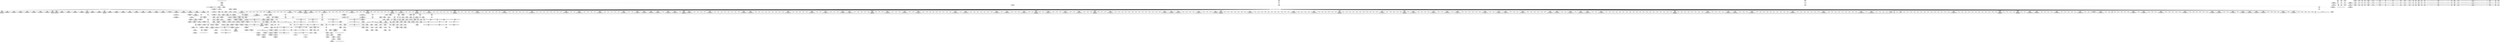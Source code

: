 digraph {
	CE0x58a8d90 [shape=record,shape=Mrecord,label="{CE0x58a8d90|56:_i8*,_:_CRE_187,188_}"]
	CE0x5900200 [shape=record,shape=Mrecord,label="{CE0x5900200|i1_true|*Constant*|*SummSource*}"]
	CE0x58aa690 [shape=record,shape=Mrecord,label="{CE0x58aa690|56:_i8*,_:_CRE_216,224_|*MultipleSource*|Function::selinux_kernel_create_files_as&Arg::inode::|security/selinux/hooks.c,3543}"]
	CE0x58dbaf0 [shape=record,shape=Mrecord,label="{CE0x58dbaf0|28:_i32,_:_CRE_94,95_}"]
	CE0x58def80 [shape=record,shape=Mrecord,label="{CE0x58def80|i64_0|*Constant*|*SummSource*}"]
	CE0x58a1560 [shape=record,shape=Mrecord,label="{CE0x58a1560|56:_i8*,_:_CRE_878,879_}"]
	CE0x58b7d80 [shape=record,shape=Mrecord,label="{CE0x58b7d80|56:_i8*,_:_CRE_486,487_}"]
	CE0x5893d40 [shape=record,shape=Mrecord,label="{CE0x5893d40|56:_i8*,_:_CRE_188,189_}"]
	CE0x5880ca0 [shape=record,shape=Mrecord,label="{CE0x5880ca0|i64_3|*Constant*}"]
	CE0x589e640 [shape=record,shape=Mrecord,label="{CE0x589e640|56:_i8*,_:_CRE_712,728_|*MultipleSource*|Function::selinux_kernel_create_files_as&Arg::inode::|security/selinux/hooks.c,3543}"]
	CE0x58b1ec0 [shape=record,shape=Mrecord,label="{CE0x58b1ec0|56:_i8*,_:_CRE_922,923_}"]
	CE0x58e5390 [shape=record,shape=Mrecord,label="{CE0x58e5390|28:_i32,_:_CRE_52,53_}"]
	CE0x5893130 [shape=record,shape=Mrecord,label="{CE0x5893130|COLLAPSED:_GCMRE___llvm_gcov_ctr277_internal_global_5_x_i64_zeroinitializer:_elem_0:default:}"]
	CE0x59228b0 [shape=record,shape=Mrecord,label="{CE0x59228b0|i64*_getelementptr_inbounds_(_2_x_i64_,_2_x_i64_*___llvm_gcov_ctr98,_i64_0,_i64_0)|*Constant*|*SummSink*}"]
	CE0x58e61a0 [shape=record,shape=Mrecord,label="{CE0x58e61a0|28:_i32,_:_CRE_67,68_}"]
	CE0x58ad9d0 [shape=record,shape=Mrecord,label="{CE0x58ad9d0|56:_i8*,_:_CRE_284,285_}"]
	CE0x588a1c0 [shape=record,shape=Mrecord,label="{CE0x588a1c0|56:_i8*,_:_CRE_481,482_}"]
	CE0x58bb390 [shape=record,shape=Mrecord,label="{CE0x58bb390|56:_i8*,_:_CRE_574,575_}"]
	CE0x58fb3c0 [shape=record,shape=Mrecord,label="{CE0x58fb3c0|current_sid:if.end|*SummSource*}"]
	CE0x58e4cb0 [shape=record,shape=Mrecord,label="{CE0x58e4cb0|28:_i32,_:_CRE_34,35_|*MultipleSource*|*LoadInst*|security/selinux/hooks.c,3543|security/selinux/hooks.c,3543|security/selinux/hooks.c,3548}"]
	CE0x58a46d0 [shape=record,shape=Mrecord,label="{CE0x58a46d0|56:_i8*,_:_CRE_270,271_}"]
	CE0x58bb8e0 [shape=record,shape=Mrecord,label="{CE0x58bb8e0|56:_i8*,_:_CRE_579,580_}"]
	CE0x58e5170 [shape=record,shape=Mrecord,label="{CE0x58e5170|28:_i32,_:_CRE_50,51_}"]
	CE0x588de20 [shape=record,shape=Mrecord,label="{CE0x588de20|56:_i8*,_:_CRE_167,168_}"]
	CE0x58ab520 [shape=record,shape=Mrecord,label="{CE0x58ab520|56:_i8*,_:_CRE_248,249_}"]
	CE0x590d120 [shape=record,shape=Mrecord,label="{CE0x590d120|current_sid:tmp19|security/selinux/hooks.c,218|*SummSource*}"]
	CE0x58b0980 [shape=record,shape=Mrecord,label="{CE0x58b0980|56:_i8*,_:_CRE_902,903_}"]
	CE0x58b2c90 [shape=record,shape=Mrecord,label="{CE0x58b2c90|56:_i8*,_:_CRE_935,936_}"]
	CE0x58bc380 [shape=record,shape=Mrecord,label="{CE0x58bc380|56:_i8*,_:_CRE_589,590_}"]
	CE0x58b5a60 [shape=record,shape=Mrecord,label="{CE0x58b5a60|28:_i32,_:_CRE_8,9_}"]
	CE0x58b7e90 [shape=record,shape=Mrecord,label="{CE0x58b7e90|56:_i8*,_:_CRE_487,488_}"]
	CE0x590c850 [shape=record,shape=Mrecord,label="{CE0x590c850|current_sid:tmp18|security/selinux/hooks.c,218}"]
	CE0x58ecc10 [shape=record,shape=Mrecord,label="{CE0x58ecc10|avc_has_perm:requested|Function::avc_has_perm&Arg::requested::|*SummSink*}"]
	CE0x58af480 [shape=record,shape=Mrecord,label="{CE0x58af480|56:_i8*,_:_CRE_175,176_}"]
	CE0x58e6ca0 [shape=record,shape=Mrecord,label="{CE0x58e6ca0|selinux_kernel_create_files_as:tmp3|security/selinux/hooks.c,3543|*SummSink*}"]
	CE0x589ebe0 [shape=record,shape=Mrecord,label="{CE0x589ebe0|56:_i8*,_:_CRE_744,752_|*MultipleSource*|Function::selinux_kernel_create_files_as&Arg::inode::|security/selinux/hooks.c,3543}"]
	CE0x58a6610 [shape=record,shape=Mrecord,label="{CE0x58a6610|56:_i8*,_:_CRE_146,147_}"]
	CE0x58bac20 [shape=record,shape=Mrecord,label="{CE0x58bac20|56:_i8*,_:_CRE_567,568_}"]
	CE0x58bc8d0 [shape=record,shape=Mrecord,label="{CE0x58bc8d0|56:_i8*,_:_CRE_594,595_}"]
	CE0x58e3bb0 [shape=record,shape=Mrecord,label="{CE0x58e3bb0|current_sid:entry}"]
	CE0x589b2b0 [shape=record,shape=Mrecord,label="{CE0x589b2b0|current_sid:tmp|*SummSink*}"]
	CE0x58fb550 [shape=record,shape=Mrecord,label="{CE0x58fb550|current_sid:land.lhs.true2}"]
	CE0x58a1ab0 [shape=record,shape=Mrecord,label="{CE0x58a1ab0|56:_i8*,_:_CRE_883,884_}"]
	CE0x58da5f0 [shape=record,shape=Mrecord,label="{CE0x58da5f0|28:_i32,_:_CRE_73,74_}"]
	CE0x58ed2b0 [shape=record,shape=Mrecord,label="{CE0x58ed2b0|avc_has_perm:auditdata|Function::avc_has_perm&Arg::auditdata::|*SummSink*}"]
	CE0x58de720 [shape=record,shape=Mrecord,label="{CE0x58de720|28:_i32,_:_CRE_200,208_|*MultipleSource*|*LoadInst*|security/selinux/hooks.c,3543|security/selinux/hooks.c,3543|security/selinux/hooks.c,3548}"]
	"CONST[source:0(mediator),value:2(dynamic)][purpose:{object}]"
	CE0x58f7cf0 [shape=record,shape=Mrecord,label="{CE0x58f7cf0|12:_i32,_:_CME_4,8_|*MultipleSource*|*LoadInst*|security/selinux/hooks.c,3544|security/selinux/hooks.c,3544|security/selinux/hooks.c,3554}"]
	CE0x58a3670 [shape=record,shape=Mrecord,label="{CE0x58a3670|_call_void_mcount()_#3|*SummSink*}"]
	CE0x58bb7d0 [shape=record,shape=Mrecord,label="{CE0x58bb7d0|56:_i8*,_:_CRE_578,579_}"]
	CE0x58e94f0 [shape=record,shape=Mrecord,label="{CE0x58e94f0|selinux_kernel_create_files_as:cmp|security/selinux/hooks.c,3553}"]
	CE0x59050d0 [shape=record,shape=Mrecord,label="{CE0x59050d0|GLOBAL:current_sid.__warned|Global_var:current_sid.__warned|*SummSink*}"]
	CE0x58b9020 [shape=record,shape=Mrecord,label="{CE0x58b9020|56:_i8*,_:_CRE_540,544_|*MultipleSource*|Function::selinux_kernel_create_files_as&Arg::inode::|security/selinux/hooks.c,3543}"]
	CE0x5907950 [shape=record,shape=Mrecord,label="{CE0x5907950|current_sid:land.lhs.true2|*SummSink*}"]
	CE0x58bdde0 [shape=record,shape=Mrecord,label="{CE0x58bdde0|56:_i8*,_:_CRE_243,244_}"]
	CE0x58df5e0 [shape=record,shape=Mrecord,label="{CE0x58df5e0|selinux_kernel_create_files_as:tmp10|security/selinux/hooks.c,3553|*SummSink*}"]
	CE0x58dc8b0 [shape=record,shape=Mrecord,label="{CE0x58dc8b0|28:_i32,_:_CRE_107,108_}"]
	CE0x58e52c0 [shape=record,shape=Mrecord,label="{CE0x58e52c0|28:_i32,_:_CRE_51,52_}"]
	CE0x58a7dd0 [shape=record,shape=Mrecord,label="{CE0x58a7dd0|i32_0|*Constant*|*SummSink*}"]
	CE0x58db4f0 [shape=record,shape=Mrecord,label="{CE0x58db4f0|28:_i32,_:_CRE_88,89_}"]
	CE0x58e8260 [shape=record,shape=Mrecord,label="{CE0x58e8260|i64*_getelementptr_inbounds_(_11_x_i64_,_11_x_i64_*___llvm_gcov_ctr125,_i64_0,_i64_9)|*Constant*|*SummSink*}"]
	CE0x58ecde0 [shape=record,shape=Mrecord,label="{CE0x58ecde0|avc_has_perm:requested|Function::avc_has_perm&Arg::requested::}"]
	CE0x58ad030 [shape=record,shape=Mrecord,label="{CE0x58ad030|selinux_kernel_create_files_as:tmp8|security/selinux/hooks.c,3553|*SummSource*}"]
	CE0x58a8580 [shape=record,shape=Mrecord,label="{CE0x58a8580|56:_i8*,_:_CRE_120,128_|*MultipleSource*|Function::selinux_kernel_create_files_as&Arg::inode::|security/selinux/hooks.c,3543}"]
	CE0x58bda50 [shape=record,shape=Mrecord,label="{CE0x58bda50|56:_i8*,_:_CRE_241,242_}"]
	CE0x58f6dc0 [shape=record,shape=Mrecord,label="{CE0x58f6dc0|_ret_i32_%call2,_!dbg_!27733|security/selinux/hooks.c,3555|*SummSource*}"]
	CE0x58e0fe0 [shape=record,shape=Mrecord,label="{CE0x58e0fe0|128:_i8*,_:_CRE_96,104_|*MultipleSource*|Function::selinux_kernel_create_files_as&Arg::new::|security/selinux/hooks.c,3544}"]
	CE0x5880eb0 [shape=record,shape=Mrecord,label="{CE0x5880eb0|i64_3|*Constant*|*SummSink*}"]
	CE0x5884340 [shape=record,shape=Mrecord,label="{CE0x5884340|56:_i8*,_:_CRE_561,562_}"]
	CE0x58875a0 [shape=record,shape=Mrecord,label="{CE0x58875a0|56:_i8*,_:_CRE_312,320_|*MultipleSource*|Function::selinux_kernel_create_files_as&Arg::inode::|security/selinux/hooks.c,3543}"]
	CE0x58acc50 [shape=record,shape=Mrecord,label="{CE0x58acc50|56:_i8*,_:_CRE_264,265_}"]
	CE0x58b8a80 [shape=record,shape=Mrecord,label="{CE0x58b8a80|56:_i8*,_:_CRE_520,528_|*MultipleSource*|Function::selinux_kernel_create_files_as&Arg::inode::|security/selinux/hooks.c,3543}"]
	CE0x58bb060 [shape=record,shape=Mrecord,label="{CE0x58bb060|56:_i8*,_:_CRE_571,572_}"]
	CE0x58bb5b0 [shape=record,shape=Mrecord,label="{CE0x58bb5b0|56:_i8*,_:_CRE_576,577_}"]
	CE0x58dc9c0 [shape=record,shape=Mrecord,label="{CE0x58dc9c0|28:_i32,_:_CRE_108,109_}"]
	CE0x5887050 [shape=record,shape=Mrecord,label="{CE0x5887050|56:_i8*,_:_CRE_308,309_}"]
	CE0x58ae030 [shape=record,shape=Mrecord,label="{CE0x58ae030|56:_i8*,_:_CRE_290,291_}"]
	CE0x58b1db0 [shape=record,shape=Mrecord,label="{CE0x58b1db0|56:_i8*,_:_CRE_921,922_}"]
	CE0x589fea0 [shape=record,shape=Mrecord,label="{CE0x589fea0|56:_i8*,_:_CRE_832,840_|*MultipleSource*|Function::selinux_kernel_create_files_as&Arg::inode::|security/selinux/hooks.c,3543}"]
	CE0x589c360 [shape=record,shape=Mrecord,label="{CE0x589c360|56:_i8*,_:_CRE_612,613_}"]
	CE0x589cad0 [shape=record,shape=Mrecord,label="{CE0x589cad0|56:_i8*,_:_CRE_619,620_}"]
	CE0x589e820 [shape=record,shape=Mrecord,label="{CE0x589e820|56:_i8*,_:_CRE_728,736_|*MultipleSource*|Function::selinux_kernel_create_files_as&Arg::inode::|security/selinux/hooks.c,3543}"]
	CE0x5905cb0 [shape=record,shape=Mrecord,label="{CE0x5905cb0|get_current:tmp1|*SummSource*}"]
	CE0x58e7f00 [shape=record,shape=Mrecord,label="{CE0x58e7f00|i64*_getelementptr_inbounds_(_11_x_i64_,_11_x_i64_*___llvm_gcov_ctr125,_i64_0,_i64_9)|*Constant*}"]
	CE0x58895f0 [shape=record,shape=Mrecord,label="{CE0x58895f0|56:_i8*,_:_CRE_464,472_|*MultipleSource*|Function::selinux_kernel_create_files_as&Arg::inode::|security/selinux/hooks.c,3543}"]
	CE0x590b9f0 [shape=record,shape=Mrecord,label="{CE0x590b9f0|current_sid:tmp24|security/selinux/hooks.c,220|*SummSource*}"]
	CE0x5893e50 [shape=record,shape=Mrecord,label="{CE0x5893e50|56:_i8*,_:_CRE_189,190_}"]
	CE0x58fbf10 [shape=record,shape=Mrecord,label="{CE0x58fbf10|current_sid:tmp4|security/selinux/hooks.c,218}"]
	CE0x58bbf40 [shape=record,shape=Mrecord,label="{CE0x58bbf40|56:_i8*,_:_CRE_585,586_}"]
	CE0x58ff9e0 [shape=record,shape=Mrecord,label="{CE0x58ff9e0|current_sid:tmp6|security/selinux/hooks.c,218|*SummSink*}"]
	CE0x5897960 [shape=record,shape=Mrecord,label="{CE0x5897960|56:_i8*,_:_CRE_179,180_}"]
	CE0x58e1580 [shape=record,shape=Mrecord,label="{CE0x58e1580|128:_i8*,_:_CRE_120,128_|*MultipleSource*|Function::selinux_kernel_create_files_as&Arg::new::|security/selinux/hooks.c,3544}"]
	CE0x5889230 [shape=record,shape=Mrecord,label="{CE0x5889230|56:_i8*,_:_CRE_448,456_|*MultipleSource*|Function::selinux_kernel_create_files_as&Arg::inode::|security/selinux/hooks.c,3543}"]
	CE0x5893650 [shape=record,shape=Mrecord,label="{CE0x5893650|56:_i8*,_:_CRE_256,257_}"]
	CE0x588c060 [shape=record,shape=Mrecord,label="{CE0x588c060|i64_4|*Constant*|*SummSource*}"]
	CE0x589b540 [shape=record,shape=Mrecord,label="{CE0x589b540|56:_i8*,_:_CRE_155,156_}"]
	CE0x58f9bb0 [shape=record,shape=Mrecord,label="{CE0x58f9bb0|current_sid:tmp14|security/selinux/hooks.c,218|*SummSink*}"]
	CE0x5895dd0 [shape=record,shape=Mrecord,label="{CE0x5895dd0|56:_i8*,_:_CRE_202,203_}"]
	CE0x58b1a80 [shape=record,shape=Mrecord,label="{CE0x58b1a80|56:_i8*,_:_CRE_918,919_}"]
	CE0x58f8e20 [shape=record,shape=Mrecord,label="{CE0x58f8e20|current_sid:tobool|security/selinux/hooks.c,218}"]
	CE0x58bc490 [shape=record,shape=Mrecord,label="{CE0x58bc490|56:_i8*,_:_CRE_590,591_}"]
	CE0x58afdd0 [shape=record,shape=Mrecord,label="{CE0x58afdd0|56:_i8*,_:_CRE_891,892_}"]
	CE0x59110e0 [shape=record,shape=Mrecord,label="{CE0x59110e0|current_sid:tmp22|security/selinux/hooks.c,218|*SummSource*}"]
	CE0x58b6c30 [shape=record,shape=Mrecord,label="{CE0x58b6c30|128:_i8*,_:_CRE_36,40_|*MultipleSource*|Function::selinux_kernel_create_files_as&Arg::new::|security/selinux/hooks.c,3544}"]
	CE0x590cca0 [shape=record,shape=Mrecord,label="{CE0x590cca0|current_sid:tmp19|security/selinux/hooks.c,218}"]
	CE0x58aae00 [shape=record,shape=Mrecord,label="{CE0x58aae00|56:_i8*,_:_CRE_0,2_|*MultipleSource*|Function::selinux_kernel_create_files_as&Arg::inode::|security/selinux/hooks.c,3543}"]
	CE0x58b80b0 [shape=record,shape=Mrecord,label="{CE0x58b80b0|56:_i8*,_:_CRE_488,496_|*MultipleSource*|Function::selinux_kernel_create_files_as&Arg::inode::|security/selinux/hooks.c,3543}"]
	CE0x58e58a0 [shape=record,shape=Mrecord,label="{CE0x58e58a0|28:_i32,_:_CRE_58,59_}"]
	CE0x58e3400 [shape=record,shape=Mrecord,label="{CE0x58e3400|_ret_i32_%tmp24,_!dbg_!27742|security/selinux/hooks.c,220|*SummSink*}"]
	CE0x589bbf0 [shape=record,shape=Mrecord,label="{CE0x589bbf0|56:_i8*,_:_CRE_605,606_}"]
	CE0x589d740 [shape=record,shape=Mrecord,label="{CE0x589d740|56:_i8*,_:_CRE_656,664_|*MultipleSource*|Function::selinux_kernel_create_files_as&Arg::inode::|security/selinux/hooks.c,3543}"]
	CE0x58ad6a0 [shape=record,shape=Mrecord,label="{CE0x58ad6a0|56:_i8*,_:_CRE_281,282_}"]
	CE0x5897f00 [shape=record,shape=Mrecord,label="{CE0x5897f00|selinux_kernel_create_files_as:security|security/selinux/hooks.c,3544|*SummSink*}"]
	CE0x588f3c0 [shape=record,shape=Mrecord,label="{CE0x588f3c0|56:_i8*,_:_CRE_12,16_|*MultipleSource*|Function::selinux_kernel_create_files_as&Arg::inode::|security/selinux/hooks.c,3543}"]
	CE0x589f180 [shape=record,shape=Mrecord,label="{CE0x589f180|56:_i8*,_:_CRE_768,776_|*MultipleSource*|Function::selinux_kernel_create_files_as&Arg::inode::|security/selinux/hooks.c,3543}"]
	CE0x590fb50 [shape=record,shape=Mrecord,label="{CE0x590fb50|i32_78|*Constant*|*SummSource*}"]
	CE0x58a4c20 [shape=record,shape=Mrecord,label="{CE0x58a4c20|56:_i8*,_:_CRE_275,276_}"]
	CE0x588b270 [shape=record,shape=Mrecord,label="{CE0x588b270|i64*_getelementptr_inbounds_(_11_x_i64_,_11_x_i64_*___llvm_gcov_ctr125,_i64_0,_i64_6)|*Constant*|*SummSource*}"]
	CE0x5911350 [shape=record,shape=Mrecord,label="{CE0x5911350|current_sid:tmp22|security/selinux/hooks.c,218|*SummSink*}"]
	CE0x590e740 [shape=record,shape=Mrecord,label="{CE0x590e740|get_current:entry}"]
	CE0x589c8b0 [shape=record,shape=Mrecord,label="{CE0x589c8b0|56:_i8*,_:_CRE_617,618_}"]
	CE0x58ed6a0 [shape=record,shape=Mrecord,label="{CE0x58ed6a0|avc_has_perm:auditdata|Function::avc_has_perm&Arg::auditdata::}"]
	CE0x58fdd00 [shape=record,shape=Mrecord,label="{CE0x58fdd00|GLOBAL:__llvm_gcov_ctr125|Global_var:__llvm_gcov_ctr125}"]
	CE0x590c5c0 [shape=record,shape=Mrecord,label="{CE0x590c5c0|current_sid:tmp17|security/selinux/hooks.c,218|*SummSink*}"]
	CE0x588f130 [shape=record,shape=Mrecord,label="{CE0x588f130|GLOBAL:current_task|Global_var:current_task|*SummSink*}"]
	CE0x5887d90 [shape=record,shape=Mrecord,label="{CE0x5887d90|56:_i8*,_:_CRE_352,360_|*MultipleSource*|Function::selinux_kernel_create_files_as&Arg::inode::|security/selinux/hooks.c,3543}"]
	CE0x589c140 [shape=record,shape=Mrecord,label="{CE0x589c140|56:_i8*,_:_CRE_610,611_}"]
	CE0x5907330 [shape=record,shape=Mrecord,label="{CE0x5907330|current_sid:tmp8|security/selinux/hooks.c,218|*SummSink*}"]
	CE0x58df2c0 [shape=record,shape=Mrecord,label="{CE0x58df2c0|GLOBAL:__llvm_gcov_ctr277|Global_var:__llvm_gcov_ctr277|*SummSink*}"]
	CE0x589c580 [shape=record,shape=Mrecord,label="{CE0x589c580|56:_i8*,_:_CRE_614,615_}"]
	CE0x58ae7a0 [shape=record,shape=Mrecord,label="{CE0x58ae7a0|56:_i8*,_:_CRE_297,298_}"]
	CE0x5907a60 [shape=record,shape=Mrecord,label="{CE0x5907a60|current_sid:do.end}"]
	CE0x58db0f0 [shape=record,shape=Mrecord,label="{CE0x58db0f0|28:_i32,_:_CRE_84,85_}"]
	CE0x58b0650 [shape=record,shape=Mrecord,label="{CE0x58b0650|56:_i8*,_:_CRE_899,900_}"]
	CE0x58ac810 [shape=record,shape=Mrecord,label="{CE0x58ac810|56:_i8*,_:_CRE_260,261_}"]
	CE0x5895ee0 [shape=record,shape=Mrecord,label="{CE0x5895ee0|56:_i8*,_:_CRE_203,204_}"]
	CE0x588b990 [shape=record,shape=Mrecord,label="{CE0x588b990|current_sid:tmp13|security/selinux/hooks.c,218|*SummSource*}"]
	CE0x58baa00 [shape=record,shape=Mrecord,label="{CE0x58baa00|56:_i8*,_:_CRE_565,566_}"]
	CE0x58f1b30 [shape=record,shape=Mrecord,label="{CE0x58f1b30|GLOBAL:lockdep_rcu_suspicious|*Constant*}"]
	CE0x58a2480 [shape=record,shape=Mrecord,label="{CE0x58a2480|56:_i8*,_:_CRE_198,199_}"]
	CE0x58dadf0 [shape=record,shape=Mrecord,label="{CE0x58dadf0|28:_i32,_:_CRE_81,82_}"]
	CE0x58e8810 [shape=record,shape=Mrecord,label="{CE0x58e8810|selinux_kernel_create_files_as:sid3|security/selinux/hooks.c,3554}"]
	CE0x58e59a0 [shape=record,shape=Mrecord,label="{CE0x58e59a0|28:_i32,_:_CRE_59,60_}"]
	CE0x58ae470 [shape=record,shape=Mrecord,label="{CE0x58ae470|56:_i8*,_:_CRE_294,295_}"]
	CE0x58ad8c0 [shape=record,shape=Mrecord,label="{CE0x58ad8c0|56:_i8*,_:_CRE_283,284_}"]
	CE0x589c7a0 [shape=record,shape=Mrecord,label="{CE0x589c7a0|56:_i8*,_:_CRE_616,617_}"]
	CE0x5901730 [shape=record,shape=Mrecord,label="{CE0x5901730|current_sid:tmp1|*SummSource*}"]
	CE0x58a7ea0 [shape=record,shape=Mrecord,label="{CE0x58a7ea0|i32_0|*Constant*|*SummSource*}"]
	CE0x58bb170 [shape=record,shape=Mrecord,label="{CE0x58bb170|56:_i8*,_:_CRE_572,573_}"]
	CE0x58bbb00 [shape=record,shape=Mrecord,label="{CE0x58bbb00|56:_i8*,_:_CRE_581,582_}"]
	CE0x58ba820 [shape=record,shape=Mrecord,label="{CE0x58ba820|28:_i32,_:_CRE_28,32_|*MultipleSource*|*LoadInst*|security/selinux/hooks.c,3543|security/selinux/hooks.c,3543|security/selinux/hooks.c,3548}"]
	CE0x590bfe0 [shape=record,shape=Mrecord,label="{CE0x590bfe0|i64*_getelementptr_inbounds_(_2_x_i64_,_2_x_i64_*___llvm_gcov_ctr98,_i64_0,_i64_0)|*Constant*}"]
	CE0x5893320 [shape=record,shape=Mrecord,label="{CE0x5893320|56:_i8*,_:_CRE_253,254_}"]
	CE0x58bdc00 [shape=record,shape=Mrecord,label="{CE0x58bdc00|56:_i8*,_:_CRE_242,243_}"]
	CE0x58aee00 [shape=record,shape=Mrecord,label="{CE0x58aee00|56:_i8*,_:_CRE_303,304_}"]
	CE0x5909100 [shape=record,shape=Mrecord,label="{CE0x5909100|i64*_getelementptr_inbounds_(_11_x_i64_,_11_x_i64_*___llvm_gcov_ctr125,_i64_0,_i64_8)|*Constant*|*SummSource*}"]
	CE0x5897a70 [shape=record,shape=Mrecord,label="{CE0x5897a70|56:_i8*,_:_CRE_180,181_}"]
	CE0x58ded20 [shape=record,shape=Mrecord,label="{CE0x58ded20|selinux_kernel_create_files_as:tmp6|security/selinux/hooks.c,3548|*SummSink*}"]
	CE0x58b5080 [shape=record,shape=Mrecord,label="{CE0x58b5080|28:_i32,_:_CRE_0,8_|*MultipleSource*|*LoadInst*|security/selinux/hooks.c,3543|security/selinux/hooks.c,3543|security/selinux/hooks.c,3548}"]
	CE0x58b5da0 [shape=record,shape=Mrecord,label="{CE0x58b5da0|28:_i32,_:_CRE_11,12_}"]
	"CONST[source:1(input),value:2(dynamic)][purpose:{object}][SrcIdx:0]"
	CE0x58a3b30 [shape=record,shape=Mrecord,label="{CE0x58a3b30|56:_i8*,_:_CRE_206,207_}"]
	CE0x58b3880 [shape=record,shape=Mrecord,label="{CE0x58b3880|56:_i8*,_:_CRE_978,979_}"]
	CE0x58f5320 [shape=record,shape=Mrecord,label="{CE0x58f5320|selinux_kernel_create_files_as:tmp14|security/selinux/hooks.c,3555|*SummSink*}"]
	CE0x58921c0 [shape=record,shape=Mrecord,label="{CE0x58921c0|i32_10|*Constant*|*SummSink*}"]
	CE0x58ab850 [shape=record,shape=Mrecord,label="{CE0x58ab850|56:_i8*,_:_CRE_251,252_}"]
	CE0x58b2740 [shape=record,shape=Mrecord,label="{CE0x58b2740|56:_i8*,_:_CRE_930,931_}"]
	CE0x58a1120 [shape=record,shape=Mrecord,label="{CE0x58a1120|56:_i8*,_:_CRE_874,875_}"]
	CE0x58dcbe0 [shape=record,shape=Mrecord,label="{CE0x58dcbe0|28:_i32,_:_CRE_110,111_}"]
	CE0x5885340 [shape=record,shape=Mrecord,label="{CE0x5885340|selinux_kernel_create_files_as:if.then|*SummSource*}"]
	CE0x58bcaf0 [shape=record,shape=Mrecord,label="{CE0x58bcaf0|56:_i8*,_:_CRE_596,597_}"]
	CE0x589f540 [shape=record,shape=Mrecord,label="{CE0x589f540|56:_i8*,_:_CRE_792,800_|*MultipleSource*|Function::selinux_kernel_create_files_as&Arg::inode::|security/selinux/hooks.c,3543}"]
	CE0x58a48f0 [shape=record,shape=Mrecord,label="{CE0x58a48f0|56:_i8*,_:_CRE_272,273_}"]
	CE0x59016c0 [shape=record,shape=Mrecord,label="{CE0x59016c0|current_sid:tmp1}"]
	CE0x58a2040 [shape=record,shape=Mrecord,label="{CE0x58a2040|56:_i8*,_:_CRE_194,195_}"]
	CE0x58b36a0 [shape=record,shape=Mrecord,label="{CE0x58b36a0|56:_i8*,_:_CRE_977,978_}"]
	CE0x58b1860 [shape=record,shape=Mrecord,label="{CE0x58b1860|56:_i8*,_:_CRE_916,917_}"]
	CE0x589d130 [shape=record,shape=Mrecord,label="{CE0x589d130|56:_i8*,_:_CRE_624,628_|*MultipleSource*|Function::selinux_kernel_create_files_as&Arg::inode::|security/selinux/hooks.c,3543}"]
	CE0x589e460 [shape=record,shape=Mrecord,label="{CE0x589e460|56:_i8*,_:_CRE_704,712_|*MultipleSource*|Function::selinux_kernel_create_files_as&Arg::inode::|security/selinux/hooks.c,3543}"]
	CE0x58a43a0 [shape=record,shape=Mrecord,label="{CE0x58a43a0|56:_i8*,_:_CRE_267,268_}"]
	CE0x58b0cb0 [shape=record,shape=Mrecord,label="{CE0x58b0cb0|56:_i8*,_:_CRE_905,906_}"]
	CE0x58dbef0 [shape=record,shape=Mrecord,label="{CE0x58dbef0|28:_i32,_:_CRE_98,99_}"]
	CE0x58a61e0 [shape=record,shape=Mrecord,label="{CE0x58a61e0|56:_i8*,_:_CRE_80,88_|*MultipleSource*|Function::selinux_kernel_create_files_as&Arg::inode::|security/selinux/hooks.c,3543}"]
	CE0x58af590 [shape=record,shape=Mrecord,label="{CE0x58af590|56:_i8*,_:_CRE_176,177_}"]
	CE0x58e7630 [shape=record,shape=Mrecord,label="{CE0x58e7630|i8*_getelementptr_inbounds_(_25_x_i8_,_25_x_i8_*_.str3,_i32_0,_i32_0)|*Constant*}"]
	CE0x590bd30 [shape=record,shape=Mrecord,label="{CE0x590bd30|get_current:bb|*SummSource*}"]
	CE0x5900bd0 [shape=record,shape=Mrecord,label="{CE0x5900bd0|%struct.task_struct*_(%struct.task_struct**)*_asm_movq_%gs:$_1:P_,$0_,_r,im,_dirflag_,_fpsr_,_flags_}"]
	CE0x58f52b0 [shape=record,shape=Mrecord,label="{CE0x58f52b0|selinux_kernel_create_files_as:tmp14|security/selinux/hooks.c,3555|*SummSource*}"]
	CE0x5905250 [shape=record,shape=Mrecord,label="{CE0x5905250|current_sid:tmp8|security/selinux/hooks.c,218}"]
	CE0x58afee0 [shape=record,shape=Mrecord,label="{CE0x58afee0|56:_i8*,_:_CRE_892,893_}"]
	CE0x58f4600 [shape=record,shape=Mrecord,label="{CE0x58f4600|i32_0|*Constant*}"]
	CE0x58907a0 [shape=record,shape=Mrecord,label="{CE0x58907a0|i8*_getelementptr_inbounds_(_25_x_i8_,_25_x_i8_*_.str3,_i32_0,_i32_0)|*Constant*|*SummSource*}"]
	CE0x5889b90 [shape=record,shape=Mrecord,label="{CE0x5889b90|56:_i8*,_:_CRE_475,476_}"]
	CE0x58ed980 [shape=record,shape=Mrecord,label="{CE0x58ed980|_ret_i32_%retval.0,_!dbg_!27728|security/selinux/avc.c,775|*SummSource*}"]
	CE0x58afbb0 [shape=record,shape=Mrecord,label="{CE0x58afbb0|56:_i8*,_:_CRE_889,890_}"]
	CE0x58d7b50 [shape=record,shape=Mrecord,label="{CE0x58d7b50|selinux_kernel_create_files_as:tmp13|security/selinux/hooks.c,3554|*SummSink*}"]
	CE0x58a70d0 [shape=record,shape=Mrecord,label="{CE0x58a70d0|_call_void_mcount()_#3}"]
	CE0x58ba620 [shape=record,shape=Mrecord,label="{CE0x58ba620|28:_i32,_:_CRE_23,24_}"]
	CE0x58959a0 [shape=record,shape=Mrecord,label="{CE0x58959a0|selinux_kernel_create_files_as:if.end|*SummSource*}"]
	CE0x5887270 [shape=record,shape=Mrecord,label="{CE0x5887270|56:_i8*,_:_CRE_310,311_}"]
	CE0x5897b80 [shape=record,shape=Mrecord,label="{CE0x5897b80|56:_i8*,_:_CRE_181,182_}"]
	CE0x58ac730 [shape=record,shape=Mrecord,label="{CE0x58ac730|56:_i8*,_:_CRE_259,260_}"]
	CE0x5885750 [shape=record,shape=Mrecord,label="{CE0x5885750|selinux_kernel_create_files_as:entry|*SummSink*}"]
	CE0x5893540 [shape=record,shape=Mrecord,label="{CE0x5893540|56:_i8*,_:_CRE_255,256_}"]
	CE0x58b9e80 [shape=record,shape=Mrecord,label="{CE0x58b9e80|28:_i32,_:_CRE_15,16_}"]
	CE0x5888510 [shape=record,shape=Mrecord,label="{CE0x5888510|56:_i8*,_:_CRE_392,400_|*MultipleSource*|Function::selinux_kernel_create_files_as&Arg::inode::|security/selinux/hooks.c,3543}"]
	CE0x58f51a0 [shape=record,shape=Mrecord,label="{CE0x58f51a0|selinux_kernel_create_files_as:tmp14|security/selinux/hooks.c,3555}"]
	CE0x58827d0 [shape=record,shape=Mrecord,label="{CE0x58827d0|current_sid:tmp11|security/selinux/hooks.c,218|*SummSink*}"]
	CE0x58af260 [shape=record,shape=Mrecord,label="{CE0x58af260|56:_i8*,_:_CRE_173,174_}"]
	CE0x58b21f0 [shape=record,shape=Mrecord,label="{CE0x58b21f0|56:_i8*,_:_CRE_925,926_}"]
	CE0x5882320 [shape=record,shape=Mrecord,label="{CE0x5882320|current_sid:tmp10|security/selinux/hooks.c,218|*SummSink*}"]
	CE0x58bae40 [shape=record,shape=Mrecord,label="{CE0x58bae40|56:_i8*,_:_CRE_569,570_}"]
	CE0x58a45c0 [shape=record,shape=Mrecord,label="{CE0x58a45c0|56:_i8*,_:_CRE_269,270_}"]
	CE0x58a67f0 [shape=record,shape=Mrecord,label="{CE0x58a67f0|56:_i8*,_:_CRE_148,149_}"]
	CE0x589d020 [shape=record,shape=Mrecord,label="{CE0x589d020|56:_i8*,_:_CRE_864,865_}"]
	CE0x5881ac0 [shape=record,shape=Mrecord,label="{CE0x5881ac0|current_sid:tmp16|security/selinux/hooks.c,218|*SummSource*}"]
	CE0x589b9d0 [shape=record,shape=Mrecord,label="{CE0x589b9d0|56:_i8*,_:_CRE_603,604_}"]
	CE0x5894af0 [shape=record,shape=Mrecord,label="{CE0x5894af0|selinux_kernel_create_files_as:entry}"]
	CE0x589fae0 [shape=record,shape=Mrecord,label="{CE0x589fae0|56:_i8*,_:_CRE_816,824_|*MultipleSource*|Function::selinux_kernel_create_files_as&Arg::inode::|security/selinux/hooks.c,3543}"]
	CE0x58f70a0 [shape=record,shape=Mrecord,label="{CE0x58f70a0|current_sid:bb|*SummSink*}"]
	CE0x58f4a00 [shape=record,shape=Mrecord,label="{CE0x58f4a00|i64_1|*Constant*}"]
	CE0x58e31a0 [shape=record,shape=Mrecord,label="{CE0x58e31a0|_ret_i32_%tmp24,_!dbg_!27742|security/selinux/hooks.c,220}"]
	CE0x58bc9e0 [shape=record,shape=Mrecord,label="{CE0x58bc9e0|56:_i8*,_:_CRE_595,596_}"]
	CE0x590cff0 [shape=record,shape=Mrecord,label="{CE0x590cff0|i64*_getelementptr_inbounds_(_11_x_i64_,_11_x_i64_*___llvm_gcov_ctr125,_i64_0,_i64_10)|*Constant*}"]
	CE0x58a0f00 [shape=record,shape=Mrecord,label="{CE0x58a0f00|56:_i8*,_:_CRE_872,873_}"]
	CE0x58eafe0 [shape=record,shape=Mrecord,label="{CE0x58eafe0|avc_has_perm:entry}"]
	CE0x58dc690 [shape=record,shape=Mrecord,label="{CE0x58dc690|28:_i32,_:_CRE_105,106_}"]
	CE0x58f89e0 [shape=record,shape=Mrecord,label="{CE0x58f89e0|i64*_getelementptr_inbounds_(_5_x_i64_,_5_x_i64_*___llvm_gcov_ctr277,_i64_0,_i64_4)|*Constant*|*SummSource*}"]
	CE0x58b6610 [shape=record,shape=Mrecord,label="{CE0x58b6610|128:_i8*,_:_CRE_20,24_|*MultipleSource*|Function::selinux_kernel_create_files_as&Arg::new::|security/selinux/hooks.c,3544}"]
	CE0x58b1b90 [shape=record,shape=Mrecord,label="{CE0x58b1b90|56:_i8*,_:_CRE_919,920_}"]
	CE0x590d6e0 [shape=record,shape=Mrecord,label="{CE0x590d6e0|current_sid:tmp20|security/selinux/hooks.c,218|*SummSource*}"]
	CE0x589b760 [shape=record,shape=Mrecord,label="{CE0x589b760|56:_i8*,_:_CRE_157,158_}"]
	CE0x58a4a00 [shape=record,shape=Mrecord,label="{CE0x58a4a00|56:_i8*,_:_CRE_273,274_}"]
	CE0x58a5750 [shape=record,shape=Mrecord,label="{CE0x58a5750|56:_i8*,_:_CRE_140,141_}"]
	CE0x5896d30 [shape=record,shape=Mrecord,label="{CE0x5896d30|selinux_kernel_create_files_as:i_security|security/selinux/hooks.c,3543|*SummSink*}"]
	CE0x58d7990 [shape=record,shape=Mrecord,label="{CE0x58d7990|selinux_kernel_create_files_as:tmp13|security/selinux/hooks.c,3554|*SummSource*}"]
	CE0x58f6530 [shape=record,shape=Mrecord,label="{CE0x58f6530|_ret_%struct.task_struct*_%tmp4,_!dbg_!27714|./arch/x86/include/asm/current.h,14}"]
	CE0x58afcc0 [shape=record,shape=Mrecord,label="{CE0x58afcc0|56:_i8*,_:_CRE_890,891_}"]
	CE0x58db6f0 [shape=record,shape=Mrecord,label="{CE0x58db6f0|28:_i32,_:_CRE_90,91_}"]
	CE0x590fa70 [shape=record,shape=Mrecord,label="{CE0x590fa70|i32_78|*Constant*}"]
	CE0x58d82b0 [shape=record,shape=Mrecord,label="{CE0x58d82b0|selinux_kernel_create_files_as:tmp15|security/selinux/hooks.c,3555|*SummSink*}"]
	CE0x5890e90 [shape=record,shape=Mrecord,label="{CE0x5890e90|56:_i8*,_:_CRE_40,48_|*MultipleSource*|Function::selinux_kernel_create_files_as&Arg::inode::|security/selinux/hooks.c,3543}"]
	CE0x5896220 [shape=record,shape=Mrecord,label="{CE0x5896220|selinux_kernel_create_files_as:tmp9|security/selinux/hooks.c,3553|*SummSink*}"]
	CE0x58e89e0 [shape=record,shape=Mrecord,label="{CE0x58e89e0|selinux_kernel_create_files_as:sid3|security/selinux/hooks.c,3554|*SummSink*}"]
	CE0x58ebc50 [shape=record,shape=Mrecord,label="{CE0x58ebc50|avc_has_perm:tsid|Function::avc_has_perm&Arg::tsid::}"]
	CE0x58b10f0 [shape=record,shape=Mrecord,label="{CE0x58b10f0|56:_i8*,_:_CRE_909,910_}"]
	CE0x58ebb90 [shape=record,shape=Mrecord,label="{CE0x58ebb90|avc_has_perm:ssid|Function::avc_has_perm&Arg::ssid::|*SummSink*}"]
	CE0x58b2eb0 [shape=record,shape=Mrecord,label="{CE0x58b2eb0|56:_i8*,_:_CRE_936,944_|*MultipleSource*|Function::selinux_kernel_create_files_as&Arg::inode::|security/selinux/hooks.c,3543}"]
	CE0x58a1670 [shape=record,shape=Mrecord,label="{CE0x58a1670|56:_i8*,_:_CRE_879,880_}"]
	CE0x58a44b0 [shape=record,shape=Mrecord,label="{CE0x58a44b0|56:_i8*,_:_CRE_268,269_}"]
	CE0x58e4560 [shape=record,shape=Mrecord,label="{CE0x58e4560|GLOBAL:current_sid|*Constant*}"]
	CE0x58b2630 [shape=record,shape=Mrecord,label="{CE0x58b2630|56:_i8*,_:_CRE_929,930_}"]
	CE0x58db3f0 [shape=record,shape=Mrecord,label="{CE0x58db3f0|28:_i32,_:_CRE_87,88_}"]
	CE0x58db5f0 [shape=record,shape=Mrecord,label="{CE0x58db5f0|28:_i32,_:_CRE_89,90_}"]
	CE0x58ad7b0 [shape=record,shape=Mrecord,label="{CE0x58ad7b0|56:_i8*,_:_CRE_282,283_}"]
	CE0x5889b20 [shape=record,shape=Mrecord,label="{CE0x5889b20|56:_i8*,_:_CRE_476,477_}"]
	CE0x58a3d50 [shape=record,shape=Mrecord,label="{CE0x58a3d50|56:_i8*,_:_CRE_240,241_}"]
	CE0x58e5530 [shape=record,shape=Mrecord,label="{CE0x58e5530|28:_i32,_:_CRE_54,55_}"]
	CE0x58bdfd0 [shape=record,shape=Mrecord,label="{CE0x58bdfd0|56:_i8*,_:_CRE_245,246_}"]
	CE0x589c030 [shape=record,shape=Mrecord,label="{CE0x589c030|56:_i8*,_:_CRE_609,610_}"]
	CE0x58b0320 [shape=record,shape=Mrecord,label="{CE0x58b0320|56:_i8*,_:_CRE_896,897_}"]
	CE0x58bcc00 [shape=record,shape=Mrecord,label="{CE0x58bcc00|56:_i8*,_:_CRE_597,598_}"]
	CE0x58ae8b0 [shape=record,shape=Mrecord,label="{CE0x58ae8b0|56:_i8*,_:_CRE_298,299_}"]
	CE0x58bc050 [shape=record,shape=Mrecord,label="{CE0x58bc050|56:_i8*,_:_CRE_586,587_}"]
	CE0x58dbcf0 [shape=record,shape=Mrecord,label="{CE0x58dbcf0|28:_i32,_:_CRE_96,97_}"]
	CE0x58ebaf0 [shape=record,shape=Mrecord,label="{CE0x58ebaf0|avc_has_perm:ssid|Function::avc_has_perm&Arg::ssid::|*SummSource*}"]
	CE0x58a19a0 [shape=record,shape=Mrecord,label="{CE0x58a19a0|56:_i8*,_:_CRE_882,883_}"]
	CE0x5910700 [shape=record,shape=Mrecord,label="{CE0x5910700|current_sid:security|security/selinux/hooks.c,218}"]
	CE0x58e1760 [shape=record,shape=Mrecord,label="{CE0x58e1760|128:_i8*,_:_CRE_128,136_|*MultipleSource*|Function::selinux_kernel_create_files_as&Arg::new::|security/selinux/hooks.c,3544}"]
	CE0x58e3db0 [shape=record,shape=Mrecord,label="{CE0x58e3db0|selinux_kernel_create_files_as:tmp5|security/selinux/hooks.c,3544|*SummSource*}"]
	CE0x58a3a20 [shape=record,shape=Mrecord,label="{CE0x58a3a20|56:_i8*,_:_CRE_205,206_}"]
	CE0x58a7fb0 [shape=record,shape=Mrecord,label="{CE0x58a7fb0|selinux_kernel_create_files_as:i_security|security/selinux/hooks.c,3543}"]
	CE0x58af990 [shape=record,shape=Mrecord,label="{CE0x58af990|56:_i8*,_:_CRE_887,888_}"]
	CE0x5903d00 [shape=record,shape=Mrecord,label="{CE0x5903d00|current_sid:if.then}"]
	CE0x588eaa0 [shape=record,shape=Mrecord,label="{CE0x588eaa0|current_sid:tmp12|security/selinux/hooks.c,218|*SummSink*}"]
	CE0x58879a0 [shape=record,shape=Mrecord,label="{CE0x58879a0|56:_i8*,_:_CRE_336,344_|*MultipleSource*|Function::selinux_kernel_create_files_as&Arg::inode::|security/selinux/hooks.c,3543}"]
	CE0x58ae140 [shape=record,shape=Mrecord,label="{CE0x58ae140|56:_i8*,_:_CRE_291,292_}"]
	CE0x58bc5a0 [shape=record,shape=Mrecord,label="{CE0x58bc5a0|56:_i8*,_:_CRE_591,592_}"]
	CE0x588daf0 [shape=record,shape=Mrecord,label="{CE0x588daf0|56:_i8*,_:_CRE_164,165_}"]
	CE0x58a8b70 [shape=record,shape=Mrecord,label="{CE0x58a8b70|56:_i8*,_:_CRE_185,186_}"]
	CE0x588da10 [shape=record,shape=Mrecord,label="{CE0x588da10|56:_i8*,_:_CRE_163,164_}"]
	CE0x58b62b0 [shape=record,shape=Mrecord,label="{CE0x58b62b0|128:_i8*,_:_CRE_8,16_|*MultipleSource*|Function::selinux_kernel_create_files_as&Arg::new::|security/selinux/hooks.c,3544}"]
	CE0x58db7f0 [shape=record,shape=Mrecord,label="{CE0x58db7f0|28:_i32,_:_CRE_91,92_}"]
	CE0x58b2850 [shape=record,shape=Mrecord,label="{CE0x58b2850|56:_i8*,_:_CRE_931,932_}"]
	CE0x58b9f50 [shape=record,shape=Mrecord,label="{CE0x58b9f50|28:_i32,_:_CRE_16,17_}"]
	CE0x58ec700 [shape=record,shape=Mrecord,label="{CE0x58ec700|avc_has_perm:tclass|Function::avc_has_perm&Arg::tclass::|*SummSink*}"]
	CE0x58b2b80 [shape=record,shape=Mrecord,label="{CE0x58b2b80|56:_i8*,_:_CRE_934,935_}"]
	CE0x5897330 [shape=record,shape=Mrecord,label="{CE0x5897330|56:_i8*,_:_CRE_172,173_}"]
	CE0x58f6d50 [shape=record,shape=Mrecord,label="{CE0x58f6d50|_ret_i32_%call2,_!dbg_!27733|security/selinux/hooks.c,3555}"]
	CE0x58adf20 [shape=record,shape=Mrecord,label="{CE0x58adf20|56:_i8*,_:_CRE_289,290_}"]
	CE0x58bb9f0 [shape=record,shape=Mrecord,label="{CE0x58bb9f0|56:_i8*,_:_CRE_580,581_}"]
	CE0x58dd680 [shape=record,shape=Mrecord,label="{CE0x58dd680|28:_i32,_:_CRE_120,128_|*MultipleSource*|*LoadInst*|security/selinux/hooks.c,3543|security/selinux/hooks.c,3543|security/selinux/hooks.c,3548}"]
	CE0x58f9a30 [shape=record,shape=Mrecord,label="{CE0x58f9a30|current_sid:tmp14|security/selinux/hooks.c,218|*SummSource*}"]
	CE0x588af90 [shape=record,shape=Mrecord,label="{CE0x588af90|get_current:tmp3|*SummSink*}"]
	CE0x588b920 [shape=record,shape=Mrecord,label="{CE0x588b920|current_sid:tmp13|security/selinux/hooks.c,218}"]
	CE0x5894c80 [shape=record,shape=Mrecord,label="{CE0x5894c80|i64*_getelementptr_inbounds_(_5_x_i64_,_5_x_i64_*___llvm_gcov_ctr277,_i64_0,_i64_0)|*Constant*|*SummSink*}"]
	CE0x5897c90 [shape=record,shape=Mrecord,label="{CE0x5897c90|56:_i8*,_:_CRE_182,183_}"]
	CE0x58de920 [shape=record,shape=Mrecord,label="{CE0x58de920|selinux_kernel_create_files_as:tmp6|security/selinux/hooks.c,3548}"]
	CE0x5896ef0 [shape=record,shape=Mrecord,label="{CE0x5896ef0|56:_i8*,_:_CRE_168,169_}"]
	CE0x58e72a0 [shape=record,shape=Mrecord,label="{CE0x58e72a0|selinux_kernel_create_files_as:new|Function::selinux_kernel_create_files_as&Arg::new::|*SummSink*}"]
	CE0x589cf10 [shape=record,shape=Mrecord,label="{CE0x589cf10|56:_i8*,_:_CRE_623,624_}"]
	CE0x58e7500 [shape=record,shape=Mrecord,label="{CE0x58e7500|i8_1|*Constant*|*SummSink*}"]
	CE0x58a09e0 [shape=record,shape=Mrecord,label="{CE0x58a09e0|56:_i8*,_:_CRE_867,868_}"]
	CE0x58b73b0 [shape=record,shape=Mrecord,label="{CE0x58b73b0|128:_i8*,_:_CRE_52,56_|*MultipleSource*|Function::selinux_kernel_create_files_as&Arg::new::|security/selinux/hooks.c,3544}"]
	CE0x5905f60 [shape=record,shape=Mrecord,label="{CE0x5905f60|get_current:tmp}"]
	CE0x58de520 [shape=record,shape=Mrecord,label="{CE0x58de520|28:_i32,_:_CRE_192,196_|*MultipleSource*|*LoadInst*|security/selinux/hooks.c,3543|security/selinux/hooks.c,3543|security/selinux/hooks.c,3548}"]
	CE0x58e2660 [shape=record,shape=Mrecord,label="{CE0x58e2660|selinux_kernel_create_files_as:tmp5|security/selinux/hooks.c,3544}"]
	CE0x58b2520 [shape=record,shape=Mrecord,label="{CE0x58b2520|56:_i8*,_:_CRE_928,929_}"]
	CE0x58e64a0 [shape=record,shape=Mrecord,label="{CE0x58e64a0|28:_i32,_:_CRE_70,71_}"]
	CE0x58aace0 [shape=record,shape=Mrecord,label="{CE0x58aace0|selinux_kernel_create_files_as:tmp9|security/selinux/hooks.c,3553}"]
	CE0x58b2fc0 [shape=record,shape=Mrecord,label="{CE0x58b2fc0|56:_i8*,_:_CRE_944,952_|*MultipleSource*|Function::selinux_kernel_create_files_as&Arg::inode::|security/selinux/hooks.c,3543}"]
	CE0x5888ab0 [shape=record,shape=Mrecord,label="{CE0x5888ab0|56:_i8*,_:_CRE_416,424_|*MultipleSource*|Function::selinux_kernel_create_files_as&Arg::inode::|security/selinux/hooks.c,3543}"]
	CE0x58ae690 [shape=record,shape=Mrecord,label="{CE0x58ae690|56:_i8*,_:_CRE_296,297_}"]
	CE0x58e0a40 [shape=record,shape=Mrecord,label="{CE0x58e0a40|128:_i8*,_:_CRE_72,80_|*MultipleSource*|Function::selinux_kernel_create_files_as&Arg::new::|security/selinux/hooks.c,3544}"]
	CE0x5902e90 [shape=record,shape=Mrecord,label="{CE0x5902e90|current_sid:tmp10|security/selinux/hooks.c,218|*SummSource*}"]
	CE0x58b9a40 [shape=record,shape=Mrecord,label="{CE0x58b9a40|28:_i32,_:_CRE_10,11_}"]
	CE0x58e5020 [shape=record,shape=Mrecord,label="{CE0x58e5020|28:_i32,_:_CRE_49,50_}"]
	CE0x588a2d0 [shape=record,shape=Mrecord,label="{CE0x588a2d0|56:_i8*,_:_CRE_482,483_}"]
	CE0x58a6350 [shape=record,shape=Mrecord,label="{CE0x58a6350|56:_i8*,_:_CRE_88,96_|*MultipleSource*|Function::selinux_kernel_create_files_as&Arg::inode::|security/selinux/hooks.c,3543}"]
	CE0x5185050 [shape=record,shape=Mrecord,label="{CE0x5185050|i64_1|*Constant*|*SummSource*}"]
	CE0x58ac400 [shape=record,shape=Mrecord,label="{CE0x58ac400|56:_i8*,_:_CRE_160,161_}"]
	CE0x58dacf0 [shape=record,shape=Mrecord,label="{CE0x58dacf0|28:_i32,_:_CRE_80,81_}"]
	CE0x58dc360 [shape=record,shape=Mrecord,label="{CE0x58dc360|28:_i32,_:_CRE_102,103_}"]
	CE0x5903c40 [shape=record,shape=Mrecord,label="{CE0x5903c40|current_sid:land.lhs.true|*SummSink*}"]
	CE0x58eab00 [shape=record,shape=Mrecord,label="{CE0x58eab00|i32_(i32,_i32,_i16,_i32,_%struct.common_audit_data*)*_bitcast_(i32_(i32,_i32,_i16,_i32,_%struct.common_audit_data.495*)*_avc_has_perm_to_i32_(i32,_i32,_i16,_i32,_%struct.common_audit_data*)*)|*Constant*}"]
	CE0x58a73e0 [shape=record,shape=Mrecord,label="{CE0x58a73e0|_call_void_mcount()_#3|*SummSink*}"]
	CE0x58f4de0 [shape=record,shape=Mrecord,label="{CE0x58f4de0|current_sid:do.body|*SummSink*}"]
	CE0x58baf50 [shape=record,shape=Mrecord,label="{CE0x58baf50|56:_i8*,_:_CRE_570,571_}"]
	CE0x58b5c20 [shape=record,shape=Mrecord,label="{CE0x58b5c20|28:_i32,_:_CRE_9,10_}"]
	CE0x590cb70 [shape=record,shape=Mrecord,label="{CE0x590cb70|current_sid:tmp18|security/selinux/hooks.c,218|*SummSink*}"]
	CE0x5903dc0 [shape=record,shape=Mrecord,label="{CE0x5903dc0|current_sid:if.then|*SummSource*}"]
	CE0x58902e0 [shape=record,shape=Mrecord,label="{CE0x58902e0|56:_i8*,_:_CRE_72,76_|*MultipleSource*|Function::selinux_kernel_create_files_as&Arg::inode::|security/selinux/hooks.c,3543}"]
	CE0x58b1fd0 [shape=record,shape=Mrecord,label="{CE0x58b1fd0|56:_i8*,_:_CRE_923,924_}"]
	CE0x58a6540 [shape=record,shape=Mrecord,label="{CE0x58a6540|56:_i8*,_:_CRE_145,146_}"]
	CE0x588bff0 [shape=record,shape=Mrecord,label="{CE0x588bff0|i64_4|*Constant*}"]
	CE0x59036b0 [shape=record,shape=Mrecord,label="{CE0x59036b0|i64_5|*Constant*|*SummSource*}"]
	CE0x588e7b0 [shape=record,shape=Mrecord,label="{CE0x588e7b0|current_sid:tmp12|security/selinux/hooks.c,218}"]
	CE0x588b500 [shape=record,shape=Mrecord,label="{CE0x588b500|i64*_getelementptr_inbounds_(_11_x_i64_,_11_x_i64_*___llvm_gcov_ctr125,_i64_0,_i64_6)|*Constant*|*SummSink*}"]
	CE0x589e280 [shape=record,shape=Mrecord,label="{CE0x589e280|56:_i8*,_:_CRE_696,704_|*MultipleSource*|Function::selinux_kernel_create_files_as&Arg::inode::|security/selinux/hooks.c,3543}"]
	CE0x58b1420 [shape=record,shape=Mrecord,label="{CE0x58b1420|56:_i8*,_:_CRE_912,913_}"]
	CE0x58b1ca0 [shape=record,shape=Mrecord,label="{CE0x58b1ca0|56:_i8*,_:_CRE_920,921_}"]
	"CONST[source:0(mediator),value:2(dynamic)][purpose:{subject}][SrcIdx:3]"
	CE0x593c430 [shape=record,shape=Mrecord,label="{CE0x593c430|get_current:tmp4|./arch/x86/include/asm/current.h,14|*SummSource*}"]
	CE0x58ba320 [shape=record,shape=Mrecord,label="{CE0x58ba320|28:_i32,_:_CRE_20,21_}"]
	CE0x590fae0 [shape=record,shape=Mrecord,label="{CE0x590fae0|i32_78|*Constant*|*SummSink*}"]
	CE0x588bf80 [shape=record,shape=Mrecord,label="{CE0x588bf80|current_sid:tmp10|security/selinux/hooks.c,218}"]
	CE0x58ad480 [shape=record,shape=Mrecord,label="{CE0x58ad480|56:_i8*,_:_CRE_279,280_}"]
	CE0x58acd60 [shape=record,shape=Mrecord,label="{CE0x58acd60|56:_i8*,_:_CRE_265,266_}"]
	CE0x588a970 [shape=record,shape=Mrecord,label="{CE0x588a970|get_current:tmp|*SummSource*}"]
	CE0x58ba220 [shape=record,shape=Mrecord,label="{CE0x58ba220|28:_i32,_:_CRE_19,20_}"]
	CE0x58930c0 [shape=record,shape=Mrecord,label="{CE0x58930c0|selinux_kernel_create_files_as:tmp}"]
	CE0x58e3a30 [shape=record,shape=Mrecord,label="{CE0x58e3a30|GLOBAL:current_sid|*Constant*|*SummSink*}"]
	CE0x5882650 [shape=record,shape=Mrecord,label="{CE0x5882650|current_sid:tmp11|security/selinux/hooks.c,218|*SummSource*}"]
	CE0x58e3e20 [shape=record,shape=Mrecord,label="{CE0x58e3e20|selinux_kernel_create_files_as:tmp5|security/selinux/hooks.c,3544|*SummSink*}"]
	CE0x58e9da0 [shape=record,shape=Mrecord,label="{CE0x58e9da0|i64_0|*Constant*}"]
	CE0x58e2ae0 [shape=record,shape=Mrecord,label="{CE0x58e2ae0|selinux_kernel_create_files_as:tmp11|security/selinux/hooks.c,3554|*SummSink*}"]
	CE0x58f56b0 [shape=record,shape=Mrecord,label="{CE0x58f56b0|current_sid:sid|security/selinux/hooks.c,220|*SummSource*}"]
	CE0x58ec5f0 [shape=record,shape=Mrecord,label="{CE0x58ec5f0|avc_has_perm:tclass|Function::avc_has_perm&Arg::tclass::}"]
	CE0x58ec1f0 [shape=record,shape=Mrecord,label="{CE0x58ec1f0|i16_48|*Constant*|*SummSource*}"]
	CE0x58add00 [shape=record,shape=Mrecord,label="{CE0x58add00|56:_i8*,_:_CRE_287,288_}"]
	CE0x589edc0 [shape=record,shape=Mrecord,label="{CE0x589edc0|56:_i8*,_:_CRE_752,756_|*MultipleSource*|Function::selinux_kernel_create_files_as&Arg::inode::|security/selinux/hooks.c,3543}"]
	CE0x58ad150 [shape=record,shape=Mrecord,label="{CE0x58ad150|56:_i8*,_:_CRE_276,277_}"]
	CE0x590feb0 [shape=record,shape=Mrecord,label="{CE0x590feb0|current_sid:cred|security/selinux/hooks.c,218|*SummSink*}"]
	CE0x58aaea0 [shape=record,shape=Mrecord,label="{CE0x58aaea0|56:_i8*,_:_CRE_2,4_|*MultipleSource*|Function::selinux_kernel_create_files_as&Arg::inode::|security/selinux/hooks.c,3543}"]
	CE0x58814c0 [shape=record,shape=Mrecord,label="{CE0x58814c0|current_sid:tmp15|security/selinux/hooks.c,218|*SummSource*}"]
	CE0x590a890 [shape=record,shape=Mrecord,label="{CE0x590a890|current_sid:sid|security/selinux/hooks.c,220|*SummSink*}"]
	CE0x58b0ba0 [shape=record,shape=Mrecord,label="{CE0x58b0ba0|56:_i8*,_:_CRE_904,905_}"]
	CE0x58b71d0 [shape=record,shape=Mrecord,label="{CE0x58b71d0|128:_i8*,_:_CRE_48,52_|*MultipleSource*|Function::selinux_kernel_create_files_as&Arg::new::|security/selinux/hooks.c,3544}"]
	CE0x58e8ba0 [shape=record,shape=Mrecord,label="{CE0x58e8ba0|selinux_kernel_create_files_as:tmp13|security/selinux/hooks.c,3554}"]
	CE0x58b7fa0 [shape=record,shape=Mrecord,label="{CE0x58b7fa0|56:_i8*,_:_CRE_552,553_}"]
	CE0x58b1310 [shape=record,shape=Mrecord,label="{CE0x58b1310|56:_i8*,_:_CRE_911,912_}"]
	CE0x58a3e60 [shape=record,shape=Mrecord,label="{CE0x58a3e60|56:_i8*,_:_CRE_208,210_|*MultipleSource*|Function::selinux_kernel_create_files_as&Arg::inode::|security/selinux/hooks.c,3543}"]
	CE0x589c690 [shape=record,shape=Mrecord,label="{CE0x589c690|56:_i8*,_:_CRE_615,616_}"]
	CE0x58bdb90 [shape=record,shape=Mrecord,label="{CE0x58bdb90|56:_i8*,_:_CRE_252,253_}"]
	CE0x58dd240 [shape=record,shape=Mrecord,label="{CE0x58dd240|28:_i32,_:_CRE_116,117_}"]
	CE0x5884230 [shape=record,shape=Mrecord,label="{CE0x5884230|56:_i8*,_:_CRE_560,561_}"]
	CE0x58b0210 [shape=record,shape=Mrecord,label="{CE0x58b0210|56:_i8*,_:_CRE_895,896_}"]
	CE0x589fcc0 [shape=record,shape=Mrecord,label="{CE0x589fcc0|56:_i8*,_:_CRE_824,832_|*MultipleSource*|Function::selinux_kernel_create_files_as&Arg::inode::|security/selinux/hooks.c,3543}"]
	CE0x58b3c50 [shape=record,shape=Mrecord,label="{CE0x58b3c50|56:_i8*,_:_CRE_981,982_}"]
	CE0x590dc50 [shape=record,shape=Mrecord,label="{CE0x590dc50|current_sid:call4|security/selinux/hooks.c,218}"]
	CE0x5894ee0 [shape=record,shape=Mrecord,label="{CE0x5894ee0|selinux_kernel_create_files_as:inode|Function::selinux_kernel_create_files_as&Arg::inode::}"]
	CE0x58faf10 [shape=record,shape=Mrecord,label="{CE0x58faf10|%struct.task_struct*_(%struct.task_struct**)*_asm_movq_%gs:$_1:P_,$0_,_r,im,_dirflag_,_fpsr_,_flags_|*SummSink*}"]
	CE0x5884560 [shape=record,shape=Mrecord,label="{CE0x5884560|56:_i8*,_:_CRE_563,564_}"]
	CE0x58da4b0 [shape=record,shape=Mrecord,label="{CE0x58da4b0|28:_i32,_:_CRE_72,73_}"]
	CE0x62164e0 [shape=record,shape=Mrecord,label="{CE0x62164e0|56:_i8*,_:_CRE_138,139_}"]
	CE0x58f35c0 [shape=record,shape=Mrecord,label="{CE0x58f35c0|current_sid:tmp3|*SummSink*}"]
	CE0x58f75d0 [shape=record,shape=Mrecord,label="{CE0x58f75d0|selinux_kernel_create_files_as:create_sid|security/selinux/hooks.c,3554|*SummSource*}"]
	CE0x5903790 [shape=record,shape=Mrecord,label="{CE0x5903790|i64_5|*Constant*|*SummSink*}"]
	CE0x58acf10 [shape=record,shape=Mrecord,label="{CE0x58acf10|GLOBAL:__llvm_gcov_ctr277|Global_var:__llvm_gcov_ctr277|*SummSource*}"]
	CE0x59058a0 [shape=record,shape=Mrecord,label="{CE0x59058a0|i64*_getelementptr_inbounds_(_11_x_i64_,_11_x_i64_*___llvm_gcov_ctr125,_i64_0,_i64_0)|*Constant*|*SummSink*}"]
	CE0x58abf30 [shape=record,shape=Mrecord,label="{CE0x58abf30|selinux_kernel_create_files_as:inode|Function::selinux_kernel_create_files_as&Arg::inode::|*SummSink*}"]
	CE0x58aabf0 [shape=record,shape=Mrecord,label="{CE0x58aabf0|selinux_kernel_create_files_as:tmp8|security/selinux/hooks.c,3553|*SummSink*}"]
	CE0x58ff4b0 [shape=record,shape=Mrecord,label="{CE0x58ff4b0|current_sid:land.lhs.true|*SummSource*}"]
	CE0x58dcf10 [shape=record,shape=Mrecord,label="{CE0x58dcf10|28:_i32,_:_CRE_113,114_}"]
	CE0x58ac510 [shape=record,shape=Mrecord,label="{CE0x58ac510|56:_i8*,_:_CRE_161,162_}"]
	CE0x58b88a0 [shape=record,shape=Mrecord,label="{CE0x58b88a0|56:_i8*,_:_CRE_512,520_|*MultipleSource*|Function::selinux_kernel_create_files_as&Arg::inode::|security/selinux/hooks.c,3543}"]
	CE0x58f4c70 [shape=record,shape=Mrecord,label="{CE0x58f4c70|current_sid:do.body}"]
	CE0x5895660 [shape=record,shape=Mrecord,label="{CE0x5895660|i64*_getelementptr_inbounds_(_2_x_i64_,_2_x_i64_*___llvm_gcov_ctr98,_i64_0,_i64_1)|*Constant*|*SummSource*}"]
	CE0x590a220 [shape=record,shape=Mrecord,label="{CE0x590a220|current_sid:tmp23|security/selinux/hooks.c,218|*SummSink*}"]
	CE0x58846e0 [shape=record,shape=Mrecord,label="{CE0x58846e0|selinux_kernel_create_files_as:entry|*SummSource*}"]
	CE0x589dce0 [shape=record,shape=Mrecord,label="{CE0x589dce0|56:_i8*,_:_CRE_680,684_|*MultipleSource*|Function::selinux_kernel_create_files_as&Arg::inode::|security/selinux/hooks.c,3543}"]
	CE0x58dc7a0 [shape=record,shape=Mrecord,label="{CE0x58dc7a0|28:_i32,_:_CRE_106,107_}"]
	CE0x5893760 [shape=record,shape=Mrecord,label="{CE0x5893760|56:_i8*,_:_CRE_257,258_}"]
	CE0x58a0260 [shape=record,shape=Mrecord,label="{CE0x58a0260|56:_i8*,_:_CRE_848,856_|*MultipleSource*|Function::selinux_kernel_create_files_as&Arg::inode::|security/selinux/hooks.c,3543}"]
	CE0x58e65a0 [shape=record,shape=Mrecord,label="{CE0x58e65a0|28:_i32,_:_CRE_71,72_}"]
	CE0x58b8e40 [shape=record,shape=Mrecord,label="{CE0x58b8e40|56:_i8*,_:_CRE_536,540_|*MultipleSource*|Function::selinux_kernel_create_files_as&Arg::inode::|security/selinux/hooks.c,3543}"]
	CE0x5911250 [shape=record,shape=Mrecord,label="{CE0x5911250|current_sid:tmp23|security/selinux/hooks.c,218}"]
	CE0x590bb80 [shape=record,shape=Mrecord,label="{CE0x590bb80|current_sid:tmp24|security/selinux/hooks.c,220|*SummSink*}"]
	CE0x5887850 [shape=record,shape=Mrecord,label="{CE0x5887850|56:_i8*,_:_CRE_328,336_|*MultipleSource*|Function::selinux_kernel_create_files_as&Arg::inode::|security/selinux/hooks.c,3543}"]
	CE0x589db00 [shape=record,shape=Mrecord,label="{CE0x589db00|56:_i8*,_:_CRE_672,680_|*MultipleSource*|Function::selinux_kernel_create_files_as&Arg::inode::|security/selinux/hooks.c,3543}"]
	CE0x58f6f20 [shape=record,shape=Mrecord,label="{CE0x58f6f20|_ret_i32_%call2,_!dbg_!27733|security/selinux/hooks.c,3555|*SummSink*}"]
	CE0x58b9200 [shape=record,shape=Mrecord,label="{CE0x58b9200|56:_i8*,_:_CRE_544,552_|*MultipleSource*|Function::selinux_kernel_create_files_as&Arg::inode::|security/selinux/hooks.c,3543}"]
	CE0x58a1450 [shape=record,shape=Mrecord,label="{CE0x58a1450|56:_i8*,_:_CRE_877,878_}"]
	CE0x58fe3d0 [shape=record,shape=Mrecord,label="{CE0x58fe3d0|current_sid:tmp2}"]
	CE0x58e0c20 [shape=record,shape=Mrecord,label="{CE0x58e0c20|128:_i8*,_:_CRE_80,88_|*MultipleSource*|Function::selinux_kernel_create_files_as&Arg::new::|security/selinux/hooks.c,3544}"]
	CE0x58eb660 [shape=record,shape=Mrecord,label="{CE0x58eb660|avc_has_perm:entry|*SummSink*}"]
	CE0x58db9f0 [shape=record,shape=Mrecord,label="{CE0x58db9f0|28:_i32,_:_CRE_93,94_}"]
	CE0x5906200 [shape=record,shape=Mrecord,label="{CE0x5906200|0:_i8,_:_GCMR_current_sid.__warned_internal_global_i8_0,_section_.data.unlikely_,_align_1:_elem_0:default:}"]
	CE0x58ae250 [shape=record,shape=Mrecord,label="{CE0x58ae250|56:_i8*,_:_CRE_292,293_}"]
	CE0x58db8f0 [shape=record,shape=Mrecord,label="{CE0x58db8f0|28:_i32,_:_CRE_92,93_}"]
	CE0x58a5f10 [shape=record,shape=Mrecord,label="{CE0x58a5f10|56:_i8*,_:_CRE_112,120_|*MultipleSource*|Function::selinux_kernel_create_files_as&Arg::inode::|security/selinux/hooks.c,3543}"]
	"CONST[source:2(external),value:2(dynamic)][purpose:{subject}][SrcIdx:1]"
	CE0x5894500 [shape=record,shape=Mrecord,label="{CE0x5894500|get_current:tmp1|*SummSink*}"]
	CE0x58ac0e0 [shape=record,shape=Mrecord,label="{CE0x58ac0e0|i32_10|*Constant*}"]
	CE0x58eaa10 [shape=record,shape=Mrecord,label="{CE0x58eaa10|selinux_kernel_create_files_as:call2|security/selinux/hooks.c,3548|*SummSink*}"]
	CE0x58bb4a0 [shape=record,shape=Mrecord,label="{CE0x58bb4a0|56:_i8*,_:_CRE_575,576_}"]
	CE0x58a5c30 [shape=record,shape=Mrecord,label="{CE0x58a5c30|56:_i8*,_:_CRE_96,104_|*MultipleSource*|Function::selinux_kernel_create_files_as&Arg::inode::|security/selinux/hooks.c,3543}"]
	CE0x5891170 [shape=record,shape=Mrecord,label="{CE0x5891170|56:_i8*,_:_CRE_56,64_|*MultipleSource*|Function::selinux_kernel_create_files_as&Arg::inode::|security/selinux/hooks.c,3543}"]
	CE0x58a59c0 [shape=record,shape=Mrecord,label="{CE0x58a59c0|56:_i8*,_:_CRE_142,143_}"]
	CE0x5910b00 [shape=record,shape=Mrecord,label="{CE0x5910b00|COLLAPSED:_CMRE:_elem_0::|security/selinux/hooks.c,218}"]
	CE0x58b2a70 [shape=record,shape=Mrecord,label="{CE0x58b2a70|56:_i8*,_:_CRE_933,934_}"]
	CE0x58bbc10 [shape=record,shape=Mrecord,label="{CE0x58bbc10|56:_i8*,_:_CRE_582,583_}"]
	CE0x58a64a0 [shape=record,shape=Mrecord,label="{CE0x58a64a0|56:_i8*,_:_CRE_144,145_}"]
	CE0x58920f0 [shape=record,shape=Mrecord,label="{CE0x58920f0|i32_10|*Constant*|*SummSource*}"]
	CE0x590e5b0 [shape=record,shape=Mrecord,label="{CE0x590e5b0|GLOBAL:get_current|*Constant*|*SummSink*}"]
	CE0x590d4f0 [shape=record,shape=Mrecord,label="{CE0x590d4f0|current_sid:tmp19|security/selinux/hooks.c,218|*SummSink*}"]
	CE0x58f8830 [shape=record,shape=Mrecord,label="{CE0x58f8830|i64*_getelementptr_inbounds_(_5_x_i64_,_5_x_i64_*___llvm_gcov_ctr277,_i64_0,_i64_4)|*Constant*}"]
	CE0x588a0b0 [shape=record,shape=Mrecord,label="{CE0x588a0b0|56:_i8*,_:_CRE_480,481_}"]
	CE0x58ead00 [shape=record,shape=Mrecord,label="{CE0x58ead00|i32_(i32,_i32,_i16,_i32,_%struct.common_audit_data*)*_bitcast_(i32_(i32,_i32,_i16,_i32,_%struct.common_audit_data.495*)*_avc_has_perm_to_i32_(i32,_i32,_i16,_i32,_%struct.common_audit_data*)*)|*Constant*|*SummSource*}"]
	CE0x58b68c0 [shape=record,shape=Mrecord,label="{CE0x58b68c0|128:_i8*,_:_CRE_28,32_|*MultipleSource*|Function::selinux_kernel_create_files_as&Arg::new::|security/selinux/hooks.c,3544}"]
	CE0x58eb470 [shape=record,shape=Mrecord,label="{CE0x58eb470|avc_has_perm:entry|*SummSource*}"]
	CE0x58a5da0 [shape=record,shape=Mrecord,label="{CE0x58a5da0|56:_i8*,_:_CRE_104,112_|*MultipleSource*|Function::selinux_kernel_create_files_as&Arg::inode::|security/selinux/hooks.c,3543}"]
	CE0x5881c40 [shape=record,shape=Mrecord,label="{CE0x5881c40|current_sid:tmp16|security/selinux/hooks.c,218|*SummSink*}"]
	CE0x58e6e10 [shape=record,shape=Mrecord,label="{CE0x58e6e10|i32_22|*Constant*|*SummSource*}"]
	CE0x5900b30 [shape=record,shape=Mrecord,label="{CE0x5900b30|get_current:tmp4|./arch/x86/include/asm/current.h,14|*SummSink*}"]
	CE0x58dd130 [shape=record,shape=Mrecord,label="{CE0x58dd130|28:_i32,_:_CRE_115,116_}"]
	CE0x590fc70 [shape=record,shape=Mrecord,label="{CE0x590fc70|current_sid:cred|security/selinux/hooks.c,218}"]
	CE0x5894430 [shape=record,shape=Mrecord,label="{CE0x5894430|selinux_kernel_create_files_as:bb}"]
	CE0x58b2da0 [shape=record,shape=Mrecord,label="{CE0x58b2da0|56:_i8*,_:_CRE_976,977_}"]
	CE0x58f9ce0 [shape=record,shape=Mrecord,label="{CE0x58f9ce0|i1_true|*Constant*}"]
	CE0x5889d80 [shape=record,shape=Mrecord,label="{CE0x5889d80|56:_i8*,_:_CRE_477,478_}"]
	CE0x589c9c0 [shape=record,shape=Mrecord,label="{CE0x589c9c0|56:_i8*,_:_CRE_618,619_}"]
	CE0x58ecd70 [shape=record,shape=Mrecord,label="{CE0x58ecd70|%struct.common_audit_data*_null|*Constant*}"]
	CE0x58f2090 [shape=record,shape=Mrecord,label="{CE0x58f2090|current_sid:bb}"]
	CE0x5898080 [shape=record,shape=Mrecord,label="{CE0x5898080|selinux_kernel_create_files_as:tmp4|*LoadInst*|security/selinux/hooks.c,3544}"]
	CE0x58ade10 [shape=record,shape=Mrecord,label="{CE0x58ade10|56:_i8*,_:_CRE_288,289_}"]
	CE0x58bbd20 [shape=record,shape=Mrecord,label="{CE0x58bbd20|56:_i8*,_:_CRE_583,584_}"]
	CE0x58e9a40 [shape=record,shape=Mrecord,label="{CE0x58e9a40|i64_2|*Constant*}"]
	CE0x5900700 [shape=record,shape=Mrecord,label="{CE0x5900700|i64*_getelementptr_inbounds_(_11_x_i64_,_11_x_i64_*___llvm_gcov_ctr125,_i64_0,_i64_8)|*Constant*}"]
	CE0x58e4840 [shape=record,shape=Mrecord,label="{CE0x58e4840|i32_3|*Constant*}"]
	CE0x58fde30 [shape=record,shape=Mrecord,label="{CE0x58fde30|GLOBAL:__llvm_gcov_ctr125|Global_var:__llvm_gcov_ctr125|*SummSink*}"]
	CE0x58b56d0 [shape=record,shape=Mrecord,label="{CE0x58b56d0|selinux_kernel_create_files_as:sid1|security/selinux/hooks.c,3548|*SummSink*}"]
	CE0x58fb1d0 [shape=record,shape=Mrecord,label="{CE0x58fb1d0|GLOBAL:current_task|Global_var:current_task|*SummSource*}"]
	CE0x58b3f80 [shape=record,shape=Mrecord,label="{CE0x58b3f80|selinux_kernel_create_files_as:tmp2|*LoadInst*|security/selinux/hooks.c,3543}"]
	CE0x589d920 [shape=record,shape=Mrecord,label="{CE0x589d920|56:_i8*,_:_CRE_664,672_|*MultipleSource*|Function::selinux_kernel_create_files_as&Arg::inode::|security/selinux/hooks.c,3543}"]
	CE0x58a0ce0 [shape=record,shape=Mrecord,label="{CE0x58a0ce0|56:_i8*,_:_CRE_870,871_}"]
	CE0x5894610 [shape=record,shape=Mrecord,label="{CE0x5894610|56:_i8*,_:_CRE_149,150_}"]
	CE0x5880dd0 [shape=record,shape=Mrecord,label="{CE0x5880dd0|i64_3|*Constant*|*SummSource*}"]
	CE0x58bab10 [shape=record,shape=Mrecord,label="{CE0x58bab10|56:_i8*,_:_CRE_566,567_}"]
	CE0x5887380 [shape=record,shape=Mrecord,label="{CE0x5887380|56:_i8*,_:_CRE_311,312_}"]
	CE0x5896860 [shape=record,shape=Mrecord,label="{CE0x5896860|56:_i8*,_:_CRE_4,8_|*MultipleSource*|Function::selinux_kernel_create_files_as&Arg::inode::|security/selinux/hooks.c,3543}"]
	CE0x58b9730 [shape=record,shape=Mrecord,label="{CE0x58b9730|56:_i8*,_:_CRE_556,557_}"]
	CE0x5900390 [shape=record,shape=Mrecord,label="{CE0x5900390|i1_true|*Constant*|*SummSink*}"]
	CE0x5881530 [shape=record,shape=Mrecord,label="{CE0x5881530|current_sid:tmp15|security/selinux/hooks.c,218|*SummSink*}"]
	CE0x590d480 [shape=record,shape=Mrecord,label="{CE0x590d480|i64*_getelementptr_inbounds_(_11_x_i64_,_11_x_i64_*___llvm_gcov_ctr125,_i64_0,_i64_10)|*Constant*|*SummSink*}"]
	CE0x589d530 [shape=record,shape=Mrecord,label="{CE0x589d530|56:_i8*,_:_CRE_648,656_|*MultipleSource*|Function::selinux_kernel_create_files_as&Arg::inode::|security/selinux/hooks.c,3543}"]
	CE0x58dd790 [shape=record,shape=Mrecord,label="{CE0x58dd790|28:_i32,_:_CRE_128,136_|*MultipleSource*|*LoadInst*|security/selinux/hooks.c,3543|security/selinux/hooks.c,3543|security/selinux/hooks.c,3548}"]
	CE0x58b8c60 [shape=record,shape=Mrecord,label="{CE0x58b8c60|56:_i8*,_:_CRE_528,536_|*MultipleSource*|Function::selinux_kernel_create_files_as&Arg::inode::|security/selinux/hooks.c,3543}"]
	CE0x5884120 [shape=record,shape=Mrecord,label="{CE0x5884120|56:_i8*,_:_CRE_559,560_}"]
	CE0x58da6f0 [shape=record,shape=Mrecord,label="{CE0x58da6f0|28:_i32,_:_CRE_74,75_}"]
	CE0x590beb0 [shape=record,shape=Mrecord,label="{CE0x590beb0|get_current:bb|*SummSink*}"]
	CE0x5882910 [shape=record,shape=Mrecord,label="{CE0x5882910|56:_i8*,_:_CRE_24,32_|*MultipleSource*|Function::selinux_kernel_create_files_as&Arg::inode::|security/selinux/hooks.c,3543}"]
	CE0x58ab300 [shape=record,shape=Mrecord,label="{CE0x58ab300|56:_i8*,_:_CRE_246,247_}"]
	CE0x58b93e0 [shape=record,shape=Mrecord,label="{CE0x58b93e0|56:_i8*,_:_CRE_553,554_}"]
	CE0x589bae0 [shape=record,shape=Mrecord,label="{CE0x589bae0|56:_i8*,_:_CRE_604,605_}"]
	CE0x58a0bd0 [shape=record,shape=Mrecord,label="{CE0x58a0bd0|56:_i8*,_:_CRE_869,870_}"]
	CE0x58af370 [shape=record,shape=Mrecord,label="{CE0x58af370|56:_i8*,_:_CRE_174,175_}"]
	CE0x5898a00 [shape=record,shape=Mrecord,label="{CE0x5898a00|selinux_kernel_create_files_as:tmp1|*SummSink*}"]
	CE0x58e2a00 [shape=record,shape=Mrecord,label="{CE0x58e2a00|selinux_kernel_create_files_as:tmp11|security/selinux/hooks.c,3554}"]
	CE0x5893870 [shape=record,shape=Mrecord,label="{CE0x5893870|56:_i8*,_:_CRE_258,259_}"]
	CE0x590e7f0 [shape=record,shape=Mrecord,label="{CE0x590e7f0|get_current:entry|*SummSource*}"]
	CE0x5888e70 [shape=record,shape=Mrecord,label="{CE0x5888e70|56:_i8*,_:_CRE_432,440_|*MultipleSource*|Function::selinux_kernel_create_files_as&Arg::inode::|security/selinux/hooks.c,3543}"]
	CE0x58a8950 [shape=record,shape=Mrecord,label="{CE0x58a8950|56:_i8*,_:_CRE_183,184_}"]
	CE0x58f4450 [shape=record,shape=Mrecord,label="{CE0x58f4450|current_sid:call|security/selinux/hooks.c,218|*SummSource*}"]
	CE0x5894290 [shape=record,shape=Mrecord,label="{CE0x5894290|56:_i8*,_:_CRE_193,194_}"]
	CE0x58ebdb0 [shape=record,shape=Mrecord,label="{CE0x58ebdb0|avc_has_perm:tsid|Function::avc_has_perm&Arg::tsid::|*SummSource*}"]
	CE0x58afff0 [shape=record,shape=Mrecord,label="{CE0x58afff0|56:_i8*,_:_CRE_893,894_}"]
	CE0x58ed7b0 [shape=record,shape=Mrecord,label="{CE0x58ed7b0|avc_has_perm:auditdata|Function::avc_has_perm&Arg::auditdata::|*SummSource*}"]
	CE0x58de120 [shape=record,shape=Mrecord,label="{CE0x58de120|28:_i32,_:_CRE_168,184_|*MultipleSource*|*LoadInst*|security/selinux/hooks.c,3543|security/selinux/hooks.c,3543|security/selinux/hooks.c,3548}"]
	"CONST[source:1(input),value:2(dynamic)][purpose:{subject}][SrcIdx:2]"
	CE0x58e5da0 [shape=record,shape=Mrecord,label="{CE0x58e5da0|28:_i32,_:_CRE_63,64_}"]
	CE0x58a1cd0 [shape=record,shape=Mrecord,label="{CE0x58a1cd0|56:_i8*,_:_CRE_885,886_}"]
	CE0x58dd570 [shape=record,shape=Mrecord,label="{CE0x58dd570|28:_i32,_:_CRE_119,120_}"]
	CE0x590c9f0 [shape=record,shape=Mrecord,label="{CE0x590c9f0|current_sid:tmp18|security/selinux/hooks.c,218|*SummSource*}"]
	CE0x589b650 [shape=record,shape=Mrecord,label="{CE0x589b650|56:_i8*,_:_CRE_156,157_}"]
	CE0x58b6480 [shape=record,shape=Mrecord,label="{CE0x58b6480|128:_i8*,_:_CRE_16,20_|*MultipleSource*|Function::selinux_kernel_create_files_as&Arg::new::|security/selinux/hooks.c,3544}"]
	CE0x58e7910 [shape=record,shape=Mrecord,label="{CE0x58e7910|_call_void_lockdep_rcu_suspicious(i8*_getelementptr_inbounds_(_25_x_i8_,_25_x_i8_*_.str3,_i32_0,_i32_0),_i32_218,_i8*_getelementptr_inbounds_(_45_x_i8_,_45_x_i8_*_.str12,_i32_0,_i32_0))_#10,_!dbg_!27727|security/selinux/hooks.c,218}"]
	CE0x59063c0 [shape=record,shape=Mrecord,label="{CE0x59063c0|current_sid:tmp8|security/selinux/hooks.c,218|*SummSource*}"]
	CE0x58d8130 [shape=record,shape=Mrecord,label="{CE0x58d8130|selinux_kernel_create_files_as:tmp15|security/selinux/hooks.c,3555|*SummSource*}"]
	CE0x59081e0 [shape=record,shape=Mrecord,label="{CE0x59081e0|current_sid:tobool1|security/selinux/hooks.c,218|*SummSource*}"]
	CE0x58bc270 [shape=record,shape=Mrecord,label="{CE0x58bc270|56:_i8*,_:_CRE_588,589_}"]
	CE0x58dd350 [shape=record,shape=Mrecord,label="{CE0x58dd350|28:_i32,_:_CRE_117,118_}"]
	CE0x78079b0 [shape=record,shape=Mrecord,label="{CE0x78079b0|_call_void_mcount()_#3}"]
	CE0x58e4d80 [shape=record,shape=Mrecord,label="{CE0x58e4d80|28:_i32,_:_CRE_40,44_|*MultipleSource*|*LoadInst*|security/selinux/hooks.c,3543|security/selinux/hooks.c,3543|security/selinux/hooks.c,3548}"]
	CE0x58e9be0 [shape=record,shape=Mrecord,label="{CE0x58e9be0|i64_2|*Constant*|*SummSink*}"]
	CE0x58a8c80 [shape=record,shape=Mrecord,label="{CE0x58a8c80|56:_i8*,_:_CRE_186,187_}"]
	CE0x58fbea0 [shape=record,shape=Mrecord,label="{CE0x58fbea0|i64_0|*Constant*}"]
	CE0x58a6070 [shape=record,shape=Mrecord,label="{CE0x58a6070|56:_i8*,_:_CRE_76,80_|*MultipleSource*|Function::selinux_kernel_create_files_as&Arg::inode::|security/selinux/hooks.c,3543}"]
	CE0x58a3c40 [shape=record,shape=Mrecord,label="{CE0x58a3c40|56:_i8*,_:_CRE_207,208_}"]
	CE0x58b4ca0 [shape=record,shape=Mrecord,label="{CE0x58b4ca0|selinux_kernel_create_files_as:new|Function::selinux_kernel_create_files_as&Arg::new::|*SummSource*}"]
	CE0x59004c0 [shape=record,shape=Mrecord,label="{CE0x59004c0|i64*_getelementptr_inbounds_(_11_x_i64_,_11_x_i64_*___llvm_gcov_ctr125,_i64_0,_i64_8)|*Constant*|*SummSink*}"]
	CE0x5894940 [shape=record,shape=Mrecord,label="{CE0x5894940|56:_i8*,_:_CRE_152,153_}"]
	CE0x58feb50 [shape=record,shape=Mrecord,label="{CE0x58feb50|GLOBAL:__llvm_gcov_ctr125|Global_var:__llvm_gcov_ctr125|*SummSource*}"]
	CE0x5894180 [shape=record,shape=Mrecord,label="{CE0x5894180|56:_i8*,_:_CRE_192,193_}"]
	CE0x59101f0 [shape=record,shape=Mrecord,label="{CE0x59101f0|current_sid:tmp21|security/selinux/hooks.c,218}"]
	CE0x58dd8a0 [shape=record,shape=Mrecord,label="{CE0x58dd8a0|28:_i32,_:_CRE_136,144_|*MultipleSource*|*LoadInst*|security/selinux/hooks.c,3543|security/selinux/hooks.c,3543|security/selinux/hooks.c,3548}"]
	CE0x58daff0 [shape=record,shape=Mrecord,label="{CE0x58daff0|28:_i32,_:_CRE_83,84_}"]
	CE0x58f65d0 [shape=record,shape=Mrecord,label="{CE0x58f65d0|_ret_%struct.task_struct*_%tmp4,_!dbg_!27714|./arch/x86/include/asm/current.h,14|*SummSink*}"]
	CE0x58b20e0 [shape=record,shape=Mrecord,label="{CE0x58b20e0|56:_i8*,_:_CRE_924,925_}"]
	CE0x58b84b0 [shape=record,shape=Mrecord,label="{CE0x58b84b0|56:_i8*,_:_CRE_504,508_|*MultipleSource*|Function::selinux_kernel_create_files_as&Arg::inode::|security/selinux/hooks.c,3543}"]
	CE0x58e5aa0 [shape=record,shape=Mrecord,label="{CE0x58e5aa0|28:_i32,_:_CRE_60,61_}"]
	CE0x58ebee0 [shape=record,shape=Mrecord,label="{CE0x58ebee0|avc_has_perm:tsid|Function::avc_has_perm&Arg::tsid::|*SummSink*}"]
	CE0x58e8880 [shape=record,shape=Mrecord,label="{CE0x58e8880|selinux_kernel_create_files_as:sid3|security/selinux/hooks.c,3554|*SummSource*}"]
	CE0x58ab410 [shape=record,shape=Mrecord,label="{CE0x58ab410|56:_i8*,_:_CRE_247,248_}"]
	CE0x588c100 [shape=record,shape=Mrecord,label="{CE0x588c100|i64_4|*Constant*|*SummSink*}"]
	CE0x59078b0 [shape=record,shape=Mrecord,label="{CE0x59078b0|current_sid:land.lhs.true2|*SummSource*}"]
	CE0x58b3e70 [shape=record,shape=Mrecord,label="{CE0x58b3e70|56:_i8*,_:_CRE_983,984_}"]
	CE0x58e6da0 [shape=record,shape=Mrecord,label="{CE0x58e6da0|i32_22|*Constant*}"]
	CE0x58fdb80 [shape=record,shape=Mrecord,label="{CE0x58fdb80|current_sid:tmp5|security/selinux/hooks.c,218}"]
	CE0x58a7f40 [shape=record,shape=Mrecord,label="{CE0x58a7f40|56:_i8*,_:_CRE_136,137_}"]
	CE0x5880c30 [shape=record,shape=Mrecord,label="{CE0x5880c30|i64_2|*Constant*}"]
	CE0x5890860 [shape=record,shape=Mrecord,label="{CE0x5890860|i8*_getelementptr_inbounds_(_25_x_i8_,_25_x_i8_*_.str3,_i32_0,_i32_0)|*Constant*|*SummSink*}"]
	CE0x58b1640 [shape=record,shape=Mrecord,label="{CE0x58b1640|56:_i8*,_:_CRE_914,915_}"]
	CE0x58e1b20 [shape=record,shape=Mrecord,label="{CE0x58e1b20|128:_i8*,_:_CRE_144,152_|*MultipleSource*|Function::selinux_kernel_create_files_as&Arg::new::|security/selinux/hooks.c,3544}"]
	CE0x58b2300 [shape=record,shape=Mrecord,label="{CE0x58b2300|56:_i8*,_:_CRE_926,927_}"]
	CE0x58984d0 [shape=record,shape=Mrecord,label="{CE0x58984d0|128:_i8*,_:_CRE_4,8_|*MultipleSource*|Function::selinux_kernel_create_files_as&Arg::new::|security/selinux/hooks.c,3544}"]
	CE0x58ddaf0 [shape=record,shape=Mrecord,label="{CE0x58ddaf0|28:_i32,_:_CRE_144,152_|*MultipleSource*|*LoadInst*|security/selinux/hooks.c,3543|security/selinux/hooks.c,3543|security/selinux/hooks.c,3548}"]
	CE0x58a7340 [shape=record,shape=Mrecord,label="{CE0x58a7340|_call_void_mcount()_#3|*SummSource*}"]
	CE0x58b4c00 [shape=record,shape=Mrecord,label="{CE0x58b4c00|selinux_kernel_create_files_as:new|Function::selinux_kernel_create_files_as&Arg::new::}"]
	CE0x589b430 [shape=record,shape=Mrecord,label="{CE0x589b430|56:_i8*,_:_CRE_154,155_}"]
	CE0x58dce00 [shape=record,shape=Mrecord,label="{CE0x58dce00|28:_i32,_:_CRE_112,113_}"]
	CE0x58acb40 [shape=record,shape=Mrecord,label="{CE0x58acb40|56:_i8*,_:_CRE_263,264_}"]
	CE0x58a2150 [shape=record,shape=Mrecord,label="{CE0x58a2150|56:_i8*,_:_CRE_195,196_}"]
	CE0x58fbf80 [shape=record,shape=Mrecord,label="{CE0x58fbf80|current_sid:tmp4|security/selinux/hooks.c,218|*SummSource*}"]
	CE0x59104a0 [shape=record,shape=Mrecord,label="{CE0x59104a0|i32_22|*Constant*}"]
	CE0x58ad590 [shape=record,shape=Mrecord,label="{CE0x58ad590|56:_i8*,_:_CRE_280,281_}"]
	CE0x58fc6c0 [shape=record,shape=Mrecord,label="{CE0x58fc6c0|current_sid:tmp7|security/selinux/hooks.c,218|*SummSink*}"]
	CE0x5890c90 [shape=record,shape=Mrecord,label="{CE0x5890c90|selinux_kernel_create_files_as:tmp12|security/selinux/hooks.c,3554}"]
	CE0x58b4490 [shape=record,shape=Mrecord,label="{CE0x58b4490|56:_i8*,_:_CRE_1000,1008_|*MultipleSource*|Function::selinux_kernel_create_files_as&Arg::inode::|security/selinux/hooks.c,3543}"]
	CE0x58a3560 [shape=record,shape=Mrecord,label="{CE0x58a3560|_call_void_mcount()_#3|*SummSource*}"]
	CE0x58b1200 [shape=record,shape=Mrecord,label="{CE0x58b1200|56:_i8*,_:_CRE_910,911_}"]
	CE0x58fe440 [shape=record,shape=Mrecord,label="{CE0x58fe440|current_sid:tmp2|*SummSource*}"]
	CE0x5910590 [shape=record,shape=Mrecord,label="{CE0x5910590|current_sid:tmp21|security/selinux/hooks.c,218|*SummSink*}"]
	CE0x58ae580 [shape=record,shape=Mrecord,label="{CE0x58ae580|56:_i8*,_:_CRE_295,296_}"]
	CE0x58aecf0 [shape=record,shape=Mrecord,label="{CE0x58aecf0|56:_i8*,_:_CRE_302,303_}"]
	CE0x6216340 [shape=record,shape=Mrecord,label="{CE0x6216340|56:_i8*,_:_CRE_137,138_}"]
	CE0x58dabf0 [shape=record,shape=Mrecord,label="{CE0x58dabf0|28:_i32,_:_CRE_79,80_}"]
	CE0x58db1f0 [shape=record,shape=Mrecord,label="{CE0x58db1f0|28:_i32,_:_CRE_85,86_}"]
	CE0x58886f0 [shape=record,shape=Mrecord,label="{CE0x58886f0|56:_i8*,_:_CRE_400,408_|*MultipleSource*|Function::selinux_kernel_create_files_as&Arg::inode::|security/selinux/hooks.c,3543}"]
	CE0x58a1780 [shape=record,shape=Mrecord,label="{CE0x58a1780|56:_i8*,_:_CRE_880,881_}"]
	CE0x58afaa0 [shape=record,shape=Mrecord,label="{CE0x58afaa0|56:_i8*,_:_CRE_888,889_}"]
	CE0x5906870 [shape=record,shape=Mrecord,label="{CE0x5906870|current_sid:do.end|*SummSource*}"]
	CE0x58b3a60 [shape=record,shape=Mrecord,label="{CE0x58b3a60|56:_i8*,_:_CRE_979,980_}"]
	CE0x58939a0 [shape=record,shape=Mrecord,label="{CE0x58939a0|selinux_kernel_create_files_as:i_security|security/selinux/hooks.c,3543|*SummSource*}"]
	CE0x5907b70 [shape=record,shape=Mrecord,label="{CE0x5907b70|current_sid:do.end|*SummSink*}"]
	CE0x5886c10 [shape=record,shape=Mrecord,label="{CE0x5886c10|56:_i8*,_:_CRE_304,305_}"]
	CE0x58b0100 [shape=record,shape=Mrecord,label="{CE0x58b0100|56:_i8*,_:_CRE_894,895_}"]
	CE0x58e38a0 [shape=record,shape=Mrecord,label="{CE0x58e38a0|GLOBAL:current_sid|*Constant*|*SummSource*}"]
	CE0x58ec050 [shape=record,shape=Mrecord,label="{CE0x58ec050|i16_48|*Constant*}"]
	CE0x5886d20 [shape=record,shape=Mrecord,label="{CE0x5886d20|56:_i8*,_:_CRE_305,306_}"]
	CE0x5893b20 [shape=record,shape=Mrecord,label="{CE0x5893b20|56:_i8*,_:_CRE_8,12_|*MultipleSource*|Function::selinux_kernel_create_files_as&Arg::inode::|security/selinux/hooks.c,3543}"]
	CE0x590e430 [shape=record,shape=Mrecord,label="{CE0x590e430|GLOBAL:get_current|*Constant*|*SummSource*}"]
	CE0x58f6030 [shape=record,shape=Mrecord,label="{CE0x58f6030|get_current:tmp4|./arch/x86/include/asm/current.h,14}"]
	CE0x58a2260 [shape=record,shape=Mrecord,label="{CE0x58a2260|56:_i8*,_:_CRE_196,197_}"]
	CE0x58a1bc0 [shape=record,shape=Mrecord,label="{CE0x58a1bc0|56:_i8*,_:_CRE_884,885_}"]
	CE0x58980f0 [shape=record,shape=Mrecord,label="{CE0x58980f0|128:_i8*,_:_CRE_0,4_|*MultipleSource*|Function::selinux_kernel_create_files_as&Arg::new::|security/selinux/hooks.c,3544}"]
	CE0x588f750 [shape=record,shape=Mrecord,label="{CE0x588f750|selinux_kernel_create_files_as:bb|*SummSource*}"]
	CE0x58fd020 [shape=record,shape=Mrecord,label="{CE0x58fd020|i64*_getelementptr_inbounds_(_11_x_i64_,_11_x_i64_*___llvm_gcov_ctr125,_i64_0,_i64_1)|*Constant*|*SummSink*}"]
	CE0x7807a50 [shape=record,shape=Mrecord,label="{CE0x7807a50|selinux_kernel_create_files_as:tmp1}"]
	CE0x58a1340 [shape=record,shape=Mrecord,label="{CE0x58a1340|56:_i8*,_:_CRE_876,877_}"]
	CE0x5894720 [shape=record,shape=Mrecord,label="{CE0x5894720|56:_i8*,_:_CRE_150,151_}"]
	CE0x58af880 [shape=record,shape=Mrecord,label="{CE0x58af880|56:_i8*,_:_CRE_886,887_}"]
	CE0x5893430 [shape=record,shape=Mrecord,label="{CE0x5893430|56:_i8*,_:_CRE_254,255_}"]
	CE0x58e5600 [shape=record,shape=Mrecord,label="{CE0x58e5600|28:_i32,_:_CRE_55,56_}"]
	CE0x590e8e0 [shape=record,shape=Mrecord,label="{CE0x590e8e0|get_current:entry|*SummSink*}"]
	CE0x58e7bc0 [shape=record,shape=Mrecord,label="{CE0x58e7bc0|i8*_getelementptr_inbounds_(_45_x_i8_,_45_x_i8_*_.str12,_i32_0,_i32_0)|*Constant*|*SummSource*}"]
	CE0x58b7910 [shape=record,shape=Mrecord,label="{CE0x58b7910|i64*_getelementptr_inbounds_(_2_x_i64_,_2_x_i64_*___llvm_gcov_ctr98,_i64_0,_i64_1)|*Constant*}"]
	CE0x58a0970 [shape=record,shape=Mrecord,label="{CE0x58a0970|56:_i8*,_:_CRE_868,869_}"]
	CE0x589e0a0 [shape=record,shape=Mrecord,label="{CE0x589e0a0|56:_i8*,_:_CRE_688,692_|*MultipleSource*|Function::selinux_kernel_create_files_as&Arg::inode::|security/selinux/hooks.c,3543}"]
	CE0x58b9ce0 [shape=record,shape=Mrecord,label="{CE0x58b9ce0|28:_i32,_:_CRE_13,14_}"]
	CE0x58d7f90 [shape=record,shape=Mrecord,label="{CE0x58d7f90|selinux_kernel_create_files_as:tmp15|security/selinux/hooks.c,3555}"]
	CE0x58a2620 [shape=record,shape=Mrecord,label="{CE0x58a2620|selinux_kernel_create_files_as:if.end}"]
	CE0x5890c00 [shape=record,shape=Mrecord,label="{CE0x5890c00|i32_218|*Constant*|*SummSource*}"]
	CE0x58f78b0 [shape=record,shape=Mrecord,label="{CE0x58f78b0|12:_i32,_:_CME_0,4_|*MultipleSource*|*LoadInst*|security/selinux/hooks.c,3544|security/selinux/hooks.c,3544|security/selinux/hooks.c,3554}"]
	CE0x58db2f0 [shape=record,shape=Mrecord,label="{CE0x58db2f0|28:_i32,_:_CRE_86,87_}"]
	CE0x58f5ef0 [shape=record,shape=Mrecord,label="{CE0x58f5ef0|_call_void_mcount()_#3|*SummSource*}"]
	CE0x5888c90 [shape=record,shape=Mrecord,label="{CE0x5888c90|56:_i8*,_:_CRE_424,432_|*MultipleSource*|Function::selinux_kernel_create_files_as&Arg::inode::|security/selinux/hooks.c,3543}"]
	CE0x588dd10 [shape=record,shape=Mrecord,label="{CE0x588dd10|56:_i8*,_:_CRE_166,167_}"]
	CE0x5886e30 [shape=record,shape=Mrecord,label="{CE0x5886e30|56:_i8*,_:_CRE_306,307_}"]
	CE0x58eae60 [shape=record,shape=Mrecord,label="{CE0x58eae60|i32_(i32,_i32,_i16,_i32,_%struct.common_audit_data*)*_bitcast_(i32_(i32,_i32,_i16,_i32,_%struct.common_audit_data.495*)*_avc_has_perm_to_i32_(i32,_i32,_i16,_i32,_%struct.common_audit_data*)*)|*Constant*|*SummSink*}"]
	CE0x58b0ed0 [shape=record,shape=Mrecord,label="{CE0x58b0ed0|56:_i8*,_:_CRE_907,908_}"]
	CE0x589b320 [shape=record,shape=Mrecord,label="{CE0x589b320|56:_i8*,_:_CRE_153,154_}"]
	CE0x58e34c0 [shape=record,shape=Mrecord,label="{CE0x58e34c0|i32_3|*Constant*|*SummSink*}"]
	CE0x58b6ff0 [shape=record,shape=Mrecord,label="{CE0x58b6ff0|128:_i8*,_:_CRE_44,48_|*MultipleSource*|Function::selinux_kernel_create_files_as&Arg::new::|security/selinux/hooks.c,3544}"]
	CE0x590d3d0 [shape=record,shape=Mrecord,label="{CE0x590d3d0|i64*_getelementptr_inbounds_(_11_x_i64_,_11_x_i64_*___llvm_gcov_ctr125,_i64_0,_i64_10)|*Constant*|*SummSource*}"]
	CE0x58b4340 [shape=record,shape=Mrecord,label="{CE0x58b4340|56:_i8*,_:_CRE_992,1000_|*MultipleSource*|Function::selinux_kernel_create_files_as&Arg::inode::|security/selinux/hooks.c,3543}"]
	CE0x58b7770 [shape=record,shape=Mrecord,label="{CE0x58b7770|128:_i8*,_:_CRE_64,72_|*MultipleSource*|Function::selinux_kernel_create_files_as&Arg::new::|security/selinux/hooks.c,3544}"]
	CE0x58ba520 [shape=record,shape=Mrecord,label="{CE0x58ba520|28:_i32,_:_CRE_22,23_}"]
	CE0x5910fb0 [shape=record,shape=Mrecord,label="{CE0x5910fb0|current_sid:tmp22|security/selinux/hooks.c,218}"]
	CE0x5908360 [shape=record,shape=Mrecord,label="{CE0x5908360|current_sid:tobool1|security/selinux/hooks.c,218|*SummSink*}"]
	CE0x58e00d0 [shape=record,shape=Mrecord,label="{CE0x58e00d0|i32_218|*Constant*|*SummSink*}"]
	CE0x5903420 [shape=record,shape=Mrecord,label="{CE0x5903420|i64_5|*Constant*}"]
	CE0x51850c0 [shape=record,shape=Mrecord,label="{CE0x51850c0|i64_1|*Constant*|*SummSink*}"]
	CE0x58897d0 [shape=record,shape=Mrecord,label="{CE0x58897d0|56:_i8*,_:_CRE_473,474_}"]
	CE0x58e7c30 [shape=record,shape=Mrecord,label="{CE0x58e7c30|i8*_getelementptr_inbounds_(_45_x_i8_,_45_x_i8_*_.str12,_i32_0,_i32_0)|*Constant*|*SummSink*}"]
	CE0x58dccf0 [shape=record,shape=Mrecord,label="{CE0x58dccf0|28:_i32,_:_CRE_111,112_}"]
	CE0x58e3110 [shape=record,shape=Mrecord,label="{CE0x58e3110|current_sid:entry|*SummSink*}"]
	CE0x5881450 [shape=record,shape=Mrecord,label="{CE0x5881450|current_sid:tmp15|security/selinux/hooks.c,218}"]
	CE0x58bb280 [shape=record,shape=Mrecord,label="{CE0x58bb280|56:_i8*,_:_CRE_573,574_}"]
	CE0x58dc1f0 [shape=record,shape=Mrecord,label="{CE0x58dc1f0|28:_i32,_:_CRE_101,102_}"]
	CE0x58b51f0 [shape=record,shape=Mrecord,label="{CE0x58b51f0|selinux_kernel_create_files_as:sid1|security/selinux/hooks.c,3548|*SummSource*}"]
	CE0x58a3f70 [shape=record,shape=Mrecord,label="{CE0x58a3f70|56:_i8*,_:_CRE_212,216_|*MultipleSource*|Function::selinux_kernel_create_files_as&Arg::inode::|security/selinux/hooks.c,3543}"]
	CE0x5893f60 [shape=record,shape=Mrecord,label="{CE0x5893f60|56:_i8*,_:_CRE_190,191_}"]
	CE0x58e80d0 [shape=record,shape=Mrecord,label="{CE0x58e80d0|i64*_getelementptr_inbounds_(_11_x_i64_,_11_x_i64_*___llvm_gcov_ctr125,_i64_0,_i64_9)|*Constant*|*SummSource*}"]
	CE0x58fc7d0 [shape=record,shape=Mrecord,label="{CE0x58fc7d0|GLOBAL:current_sid.__warned|Global_var:current_sid.__warned}"]
	CE0x58955b0 [shape=record,shape=Mrecord,label="{CE0x58955b0|selinux_kernel_create_files_as:if.end|*SummSink*}"]
	CE0x58bbe30 [shape=record,shape=Mrecord,label="{CE0x58bbe30|56:_i8*,_:_CRE_584,585_}"]
	CE0x5902aa0 [shape=record,shape=Mrecord,label="{CE0x5902aa0|current_sid:tmp9|security/selinux/hooks.c,218|*SummSource*}"]
	CE0x58dfa90 [shape=record,shape=Mrecord,label="{CE0x58dfa90|i64*_getelementptr_inbounds_(_5_x_i64_,_5_x_i64_*___llvm_gcov_ctr277,_i64_0,_i64_3)|*Constant*|*SummSource*}"]
	CE0x589efa0 [shape=record,shape=Mrecord,label="{CE0x589efa0|56:_i8*,_:_CRE_760,768_|*MultipleSource*|Function::selinux_kernel_create_files_as&Arg::inode::|security/selinux/hooks.c,3543}"]
	CE0x5910910 [shape=record,shape=Mrecord,label="{CE0x5910910|current_sid:security|security/selinux/hooks.c,218|*SummSource*}"]
	CE0x5906b10 [shape=record,shape=Mrecord,label="{CE0x5906b10|i64*_getelementptr_inbounds_(_11_x_i64_,_11_x_i64_*___llvm_gcov_ctr125,_i64_0,_i64_0)|*Constant*|*SummSource*}"]
	CE0x5905b80 [shape=record,shape=Mrecord,label="{CE0x5905b80|current_sid:tmp|*SummSource*}"]
	CE0x58f7f70 [shape=record,shape=Mrecord,label="{CE0x58f7f70|i64*_getelementptr_inbounds_(_5_x_i64_,_5_x_i64_*___llvm_gcov_ctr277,_i64_0,_i64_4)|*Constant*|*SummSink*}"]
	CE0x58e9690 [shape=record,shape=Mrecord,label="{CE0x58e9690|selinux_kernel_create_files_as:cmp|security/selinux/hooks.c,3553|*SummSource*}"]
	CE0x5882450 [shape=record,shape=Mrecord,label="{CE0x5882450|current_sid:tmp11|security/selinux/hooks.c,218}"]
	CE0x5888150 [shape=record,shape=Mrecord,label="{CE0x5888150|56:_i8*,_:_CRE_376,384_|*MultipleSource*|Function::selinux_kernel_create_files_as&Arg::inode::|security/selinux/hooks.c,3543}"]
	CE0x58deb20 [shape=record,shape=Mrecord,label="{CE0x58deb20|selinux_kernel_create_files_as:tmp6|security/selinux/hooks.c,3548|*SummSource*}"]
	CE0x589f720 [shape=record,shape=Mrecord,label="{CE0x589f720|56:_i8*,_:_CRE_800,804_|*MultipleSource*|Function::selinux_kernel_create_files_as&Arg::inode::|security/selinux/hooks.c,3543}"]
	CE0x5887f70 [shape=record,shape=Mrecord,label="{CE0x5887f70|56:_i8*,_:_CRE_360,376_|*MultipleSource*|Function::selinux_kernel_create_files_as&Arg::inode::|security/selinux/hooks.c,3543}"]
	CE0x588b050 [shape=record,shape=Mrecord,label="{CE0x588b050|COLLAPSED:_GCMRE___llvm_gcov_ctr98_internal_global_2_x_i64_zeroinitializer:_elem_0:default:}"]
	CE0x58e3f90 [shape=record,shape=Mrecord,label="{CE0x58e3f90|selinux_kernel_create_files_as:call|security/selinux/hooks.c,3545|*SummSource*}"]
	CE0x58ac920 [shape=record,shape=Mrecord,label="{CE0x58ac920|56:_i8*,_:_CRE_261,262_}"]
	CE0x58df510 [shape=record,shape=Mrecord,label="{CE0x58df510|GLOBAL:__llvm_gcov_ctr277|Global_var:__llvm_gcov_ctr277}"]
	CE0x58888d0 [shape=record,shape=Mrecord,label="{CE0x58888d0|56:_i8*,_:_CRE_408,416_|*MultipleSource*|Function::selinux_kernel_create_files_as&Arg::inode::|security/selinux/hooks.c,3543}"]
	CE0x5889050 [shape=record,shape=Mrecord,label="{CE0x5889050|56:_i8*,_:_CRE_440,448_|*MultipleSource*|Function::selinux_kernel_create_files_as&Arg::inode::|security/selinux/hooks.c,3543}"]
	CE0x58fb2b0 [shape=record,shape=Mrecord,label="{CE0x58fb2b0|current_sid:if.then|*SummSink*}"]
	CE0x58aca30 [shape=record,shape=Mrecord,label="{CE0x58aca30|56:_i8*,_:_CRE_262,263_}"]
	CE0x58de320 [shape=record,shape=Mrecord,label="{CE0x58de320|28:_i32,_:_CRE_184,192_|*MultipleSource*|*LoadInst*|security/selinux/hooks.c,3543|security/selinux/hooks.c,3543|security/selinux/hooks.c,3548}"]
	CE0x58e3360 [shape=record,shape=Mrecord,label="{CE0x58e3360|_ret_i32_%tmp24,_!dbg_!27742|security/selinux/hooks.c,220|*SummSource*}"]
	CE0x58fe7b0 [shape=record,shape=Mrecord,label="{CE0x58fe7b0|get_current:tmp2|*SummSource*}"]
	CE0x58a8750 [shape=record,shape=Mrecord,label="{CE0x58a8750|56:_i8*,_:_CRE_128,136_|*MultipleSource*|Function::selinux_kernel_create_files_as&Arg::inode::|security/selinux/hooks.c,3543}"]
	CE0x5894830 [shape=record,shape=Mrecord,label="{CE0x5894830|56:_i8*,_:_CRE_151,152_}"]
	"CONST[source:0(mediator),value:2(dynamic)][purpose:{subject}]"
	CE0x589be10 [shape=record,shape=Mrecord,label="{CE0x589be10|56:_i8*,_:_CRE_607,608_}"]
	CE0x58bd150 [shape=record,shape=Mrecord,label="{CE0x58bd150|56:_i8*,_:_CRE_602,603_}"]
	CE0x58f7730 [shape=record,shape=Mrecord,label="{CE0x58f7730|selinux_kernel_create_files_as:create_sid|security/selinux/hooks.c,3554|*SummSink*}"]
	CE0x5902b70 [shape=record,shape=Mrecord,label="{CE0x5902b70|current_sid:tmp9|security/selinux/hooks.c,218|*SummSink*}"]
	CE0x5895bb0 [shape=record,shape=Mrecord,label="{CE0x5895bb0|56:_i8*,_:_CRE_200,201_}"]
	CE0x58e7980 [shape=record,shape=Mrecord,label="{CE0x58e7980|_call_void_lockdep_rcu_suspicious(i8*_getelementptr_inbounds_(_25_x_i8_,_25_x_i8_*_.str3,_i32_0,_i32_0),_i32_218,_i8*_getelementptr_inbounds_(_45_x_i8_,_45_x_i8_*_.str12,_i32_0,_i32_0))_#10,_!dbg_!27727|security/selinux/hooks.c,218|*SummSource*}"]
	CE0x5888330 [shape=record,shape=Mrecord,label="{CE0x5888330|56:_i8*,_:_CRE_384,388_|*MultipleSource*|Function::selinux_kernel_create_files_as&Arg::inode::|security/selinux/hooks.c,3543}"]
	CE0x58ba420 [shape=record,shape=Mrecord,label="{CE0x58ba420|28:_i32,_:_CRE_21,22_}"]
	CE0x58e2480 [shape=record,shape=Mrecord,label="{CE0x58e2480|selinux_kernel_create_files_as:tmp4|*LoadInst*|security/selinux/hooks.c,3544|*SummSink*}"]
	CE0x58df7a0 [shape=record,shape=Mrecord,label="{CE0x58df7a0|i64*_getelementptr_inbounds_(_5_x_i64_,_5_x_i64_*___llvm_gcov_ctr277,_i64_0,_i64_3)|*Constant*}"]
	CE0x588aa50 [shape=record,shape=Mrecord,label="{CE0x588aa50|current_sid:call|security/selinux/hooks.c,218}"]
	CE0x5895290 [shape=record,shape=Mrecord,label="{CE0x5895290|i64*_getelementptr_inbounds_(_2_x_i64_,_2_x_i64_*___llvm_gcov_ctr98,_i64_0,_i64_1)|*Constant*|*SummSink*}"]
	CE0x58b46a0 [shape=record,shape=Mrecord,label="{CE0x58b46a0|selinux_kernel_create_files_as:tmp2|*LoadInst*|security/selinux/hooks.c,3543|*SummSource*}"]
	CE0x58e9ab0 [shape=record,shape=Mrecord,label="{CE0x58e9ab0|i64_2|*Constant*|*SummSource*}"]
	CE0x593bab0 [shape=record,shape=Mrecord,label="{CE0x593bab0|get_current:tmp3}"]
	CE0x58b0540 [shape=record,shape=Mrecord,label="{CE0x58b0540|56:_i8*,_:_CRE_898,899_}"]
	CE0x58e7b50 [shape=record,shape=Mrecord,label="{CE0x58e7b50|i8*_getelementptr_inbounds_(_45_x_i8_,_45_x_i8_*_.str12,_i32_0,_i32_0)|*Constant*}"]
	CE0x58f5cb0 [shape=record,shape=Mrecord,label="{CE0x58f5cb0|get_current:bb}"]
	CE0x588ebd0 [shape=record,shape=Mrecord,label="{CE0x588ebd0|i64*_getelementptr_inbounds_(_11_x_i64_,_11_x_i64_*___llvm_gcov_ctr125,_i64_0,_i64_6)|*Constant*}"]
	CE0x590b860 [shape=record,shape=Mrecord,label="{CE0x590b860|current_sid:tmp24|security/selinux/hooks.c,220}"]
	CE0x588dc00 [shape=record,shape=Mrecord,label="{CE0x588dc00|56:_i8*,_:_CRE_165,166_}"]
	CE0x58ad260 [shape=record,shape=Mrecord,label="{CE0x58ad260|56:_i8*,_:_CRE_277,278_}"]
	CE0x58a5a60 [shape=record,shape=Mrecord,label="{CE0x58a5a60|56:_i8*,_:_CRE_143,144_}"]
	CE0x5897110 [shape=record,shape=Mrecord,label="{CE0x5897110|56:_i8*,_:_CRE_170,171_}"]
	CE0x58dc0f0 [shape=record,shape=Mrecord,label="{CE0x58dc0f0|28:_i32,_:_CRE_100,101_}"]
	CE0x58e62a0 [shape=record,shape=Mrecord,label="{CE0x58e62a0|28:_i32,_:_CRE_68,69_}"]
	CE0x58fe4b0 [shape=record,shape=Mrecord,label="{CE0x58fe4b0|current_sid:tmp2|*SummSink*}"]
	CE0x589d3e0 [shape=record,shape=Mrecord,label="{CE0x589d3e0|56:_i8*,_:_CRE_640,648_|*MultipleSource*|Function::selinux_kernel_create_files_as&Arg::inode::|security/selinux/hooks.c,3543}"]
	CE0x5905c40 [shape=record,shape=Mrecord,label="{CE0x5905c40|get_current:tmp1}"]
	CE0x58fec30 [shape=record,shape=Mrecord,label="{CE0x58fec30|current_sid:tmp5|security/selinux/hooks.c,218|*SummSource*}"]
	CE0x58a0440 [shape=record,shape=Mrecord,label="{CE0x58a0440|56:_i8*,_:_CRE_856,864_|*MultipleSource*|Function::selinux_kernel_create_files_as&Arg::inode::|security/selinux/hooks.c,3543}"]
	CE0x58e1d00 [shape=record,shape=Mrecord,label="{CE0x58e1d00|128:_i8*,_:_CRE_152,160_|*MultipleSource*|Function::selinux_kernel_create_files_as&Arg::new::|security/selinux/hooks.c,3544}"]
	CE0x58ed9f0 [shape=record,shape=Mrecord,label="{CE0x58ed9f0|_ret_i32_%retval.0,_!dbg_!27728|security/selinux/avc.c,775|*SummSink*}"]
	CE0x58b0a90 [shape=record,shape=Mrecord,label="{CE0x58b0a90|56:_i8*,_:_CRE_903,904_}"]
	CE0x58adbf0 [shape=record,shape=Mrecord,label="{CE0x58adbf0|56:_i8*,_:_CRE_286,287_}"]
	CE0x58a1010 [shape=record,shape=Mrecord,label="{CE0x58a1010|56:_i8*,_:_CRE_873,874_}"]
	CE0x58e5ba0 [shape=record,shape=Mrecord,label="{CE0x58e5ba0|28:_i32,_:_CRE_61,62_}"]
	CE0x58e13a0 [shape=record,shape=Mrecord,label="{CE0x58e13a0|128:_i8*,_:_CRE_112,120_|*MultipleSource*|Function::selinux_kernel_create_files_as&Arg::new::|security/selinux/hooks.c,3544}"]
	CE0x58a1890 [shape=record,shape=Mrecord,label="{CE0x58a1890|56:_i8*,_:_CRE_881,882_}"]
	CE0x58f2a40 [shape=record,shape=Mrecord,label="{CE0x58f2a40|current_sid:bb|*SummSource*}"]
	CE0x58dcad0 [shape=record,shape=Mrecord,label="{CE0x58dcad0|28:_i32,_:_CRE_109,110_}"]
	CE0x58e9f60 [shape=record,shape=Mrecord,label="{CE0x58e9f60|selinux_kernel_create_files_as:tmp7|security/selinux/hooks.c,3553}"]
	CE0x5884010 [shape=record,shape=Mrecord,label="{CE0x5884010|56:_i8*,_:_CRE_558,559_}"]
	CE0x58a4080 [shape=record,shape=Mrecord,label="{CE0x58a4080|i64*_getelementptr_inbounds_(_5_x_i64_,_5_x_i64_*___llvm_gcov_ctr277,_i64_0,_i64_0)|*Constant*}"]
	CE0x58b4880 [shape=record,shape=Mrecord,label="{CE0x58b4880|selinux_kernel_create_files_as:tmp2|*LoadInst*|security/selinux/hooks.c,3543|*SummSink*}"]
	CE0x58bdd70 [shape=record,shape=Mrecord,label="{CE0x58bdd70|56:_i8*,_:_CRE_244,245_}"]
	CE0x5907190 [shape=record,shape=Mrecord,label="{CE0x5907190|current_sid:tobool1|security/selinux/hooks.c,218}"]
	CE0x58ab630 [shape=record,shape=Mrecord,label="{CE0x58ab630|56:_i8*,_:_CRE_249,250_}"]
	CE0x589f360 [shape=record,shape=Mrecord,label="{CE0x589f360|56:_i8*,_:_CRE_776,792_|*MultipleSource*|Function::selinux_kernel_create_files_as&Arg::inode::|security/selinux/hooks.c,3543}"]
	CE0x589c250 [shape=record,shape=Mrecord,label="{CE0x589c250|56:_i8*,_:_CRE_611,612_}"]
	CE0x58dbff0 [shape=record,shape=Mrecord,label="{CE0x58dbff0|28:_i32,_:_CRE_99,100_}"]
	CE0x58fb490 [shape=record,shape=Mrecord,label="{CE0x58fb490|current_sid:if.end|*SummSink*}"]
	CE0x58da7f0 [shape=record,shape=Mrecord,label="{CE0x58da7f0|28:_i32,_:_CRE_75,76_}"]
	CE0x58950f0 [shape=record,shape=Mrecord,label="{CE0x58950f0|selinux_kernel_create_files_as:if.then}"]
	CE0x5889fa0 [shape=record,shape=Mrecord,label="{CE0x5889fa0|56:_i8*,_:_CRE_479,480_}"]
	CE0x58b0dc0 [shape=record,shape=Mrecord,label="{CE0x58b0dc0|56:_i8*,_:_CRE_906,907_}"]
	CE0x58b41a0 [shape=record,shape=Mrecord,label="{CE0x58b41a0|56:_i8*,_:_CRE_988,992_|*MultipleSource*|Function::selinux_kernel_create_files_as&Arg::inode::|security/selinux/hooks.c,3543}"]
	CE0x58ecaa0 [shape=record,shape=Mrecord,label="{CE0x58ecaa0|i32_2|*Constant*|*SummSink*}"]
	CE0x58e2a70 [shape=record,shape=Mrecord,label="{CE0x58e2a70|selinux_kernel_create_files_as:tmp11|security/selinux/hooks.c,3554|*SummSource*}"]
	CE0x58b50f0 [shape=record,shape=Mrecord,label="{CE0x58b50f0|selinux_kernel_create_files_as:sid1|security/selinux/hooks.c,3548}"]
	CE0x58931a0 [shape=record,shape=Mrecord,label="{CE0x58931a0|selinux_kernel_create_files_as:tmp|*SummSource*}"]
	CE0x5906980 [shape=record,shape=Mrecord,label="{CE0x5906980|i64*_getelementptr_inbounds_(_11_x_i64_,_11_x_i64_*___llvm_gcov_ctr125,_i64_0,_i64_0)|*Constant*}"]
	CE0x58906f0 [shape=record,shape=Mrecord,label="{CE0x58906f0|GLOBAL:lockdep_rcu_suspicious|*Constant*|*SummSink*}"]
	CE0x5895cc0 [shape=record,shape=Mrecord,label="{CE0x5895cc0|56:_i8*,_:_CRE_201,202_}"]
	CE0x58a2370 [shape=record,shape=Mrecord,label="{CE0x58a2370|56:_i8*,_:_CRE_197,198_}"]
	CE0x58e11c0 [shape=record,shape=Mrecord,label="{CE0x58e11c0|128:_i8*,_:_CRE_104,112_|*MultipleSource*|Function::selinux_kernel_create_files_as&Arg::new::|security/selinux/hooks.c,3544}"]
	CE0x58b8360 [shape=record,shape=Mrecord,label="{CE0x58b8360|56:_i8*,_:_CRE_500,504_|*MultipleSource*|Function::selinux_kernel_create_files_as&Arg::inode::|security/selinux/hooks.c,3543}"]
	CE0x58bcd10 [shape=record,shape=Mrecord,label="{CE0x58bcd10|56:_i8*,_:_CRE_598,599_}"]
	CE0x5887490 [shape=record,shape=Mrecord,label="{CE0x5887490|56:_i8*,_:_CRE_472,473_}"]
	CE0x589bf20 [shape=record,shape=Mrecord,label="{CE0x589bf20|56:_i8*,_:_CRE_608,609_}"]
	CE0x58b32b0 [shape=record,shape=Mrecord,label="{CE0x58b32b0|56:_i8*,_:_CRE_960,968_|*MultipleSource*|Function::selinux_kernel_create_files_as&Arg::inode::|security/selinux/hooks.c,3543}"]
	CE0x5890170 [shape=record,shape=Mrecord,label="{CE0x5890170|56:_i8*,_:_CRE_64,72_|*MultipleSource*|Function::selinux_kernel_create_files_as&Arg::inode::|security/selinux/hooks.c,3543}"]
	CE0x58ffc60 [shape=record,shape=Mrecord,label="{CE0x58ffc60|current_sid:tmp7|security/selinux/hooks.c,218|*SummSource*}"]
	CE0x5897850 [shape=record,shape=Mrecord,label="{CE0x5897850|56:_i8*,_:_CRE_178,179_}"]
	CE0x58e3f20 [shape=record,shape=Mrecord,label="{CE0x58e3f20|selinux_kernel_create_files_as:call|security/selinux/hooks.c,3545}"]
	CE0x58ec490 [shape=record,shape=Mrecord,label="{CE0x58ec490|i32_2|*Constant*}"]
	CE0x58fc050 [shape=record,shape=Mrecord,label="{CE0x58fc050|current_sid:tmp4|security/selinux/hooks.c,218|*SummSink*}"]
	CE0x58adae0 [shape=record,shape=Mrecord,label="{CE0x58adae0|56:_i8*,_:_CRE_285,286_}"]
	CE0x58bc6b0 [shape=record,shape=Mrecord,label="{CE0x58bc6b0|56:_i8*,_:_CRE_592,593_}"]
	CE0x590a970 [shape=record,shape=Mrecord,label="{CE0x590a970|current_sid:sid|security/selinux/hooks.c,220}"]
	CE0x5897000 [shape=record,shape=Mrecord,label="{CE0x5897000|56:_i8*,_:_CRE_169,170_}"]
	CE0x5905aa0 [shape=record,shape=Mrecord,label="{CE0x5905aa0|current_sid:tmp}"]
	CE0x58f44f0 [shape=record,shape=Mrecord,label="{CE0x58f44f0|current_sid:call|security/selinux/hooks.c,218|*SummSink*}"]
	CE0x589ce00 [shape=record,shape=Mrecord,label="{CE0x589ce00|56:_i8*,_:_CRE_622,623_}"]
	CE0x58ba720 [shape=record,shape=Mrecord,label="{CE0x58ba720|28:_i32,_:_CRE_24,28_|*MultipleSource*|*LoadInst*|security/selinux/hooks.c,3543|security/selinux/hooks.c,3543|security/selinux/hooks.c,3548}"]
	CE0x58a42c0 [shape=record,shape=Mrecord,label="{CE0x58a42c0|56:_i8*,_:_CRE_266,267_}"]
	CE0x58b9db0 [shape=record,shape=Mrecord,label="{CE0x58b9db0|28:_i32,_:_CRE_14,15_}"]
	CE0x58e4ed0 [shape=record,shape=Mrecord,label="{CE0x58e4ed0|28:_i32,_:_CRE_48,49_}"]
	CE0x58b3160 [shape=record,shape=Mrecord,label="{CE0x58b3160|56:_i8*,_:_CRE_952,960_|*MultipleSource*|Function::selinux_kernel_create_files_as&Arg::inode::|security/selinux/hooks.c,3543}"]
	CE0x5897220 [shape=record,shape=Mrecord,label="{CE0x5897220|56:_i8*,_:_CRE_171,172_}"]
	CE0x58ad370 [shape=record,shape=Mrecord,label="{CE0x58ad370|56:_i8*,_:_CRE_278,279_}"]
	CE0x58ac2f0 [shape=record,shape=Mrecord,label="{CE0x58ac2f0|56:_i8*,_:_CRE_159,160_}"]
	CE0x588f590 [shape=record,shape=Mrecord,label="{CE0x588f590|56:_i8*,_:_CRE_16,24_|*MultipleSource*|Function::selinux_kernel_create_files_as&Arg::inode::|security/selinux/hooks.c,3543}"]
	CE0x58a66e0 [shape=record,shape=Mrecord,label="{CE0x58a66e0|56:_i8*,_:_CRE_147,148_}"]
	CE0x58b2960 [shape=record,shape=Mrecord,label="{CE0x58b2960|56:_i8*,_:_CRE_932,933_}"]
	CE0x58aa9b0 [shape=record,shape=Mrecord,label="{CE0x58aa9b0|56:_i8*,_:_CRE_232,236_|*MultipleSource*|Function::selinux_kernel_create_files_as&Arg::inode::|security/selinux/hooks.c,3543}"]
	CE0x6c68e00 [shape=record,shape=Mrecord,label="{CE0x6c68e00|selinux_kernel_create_files_as:tmp|*SummSink*}"]
	CE0x590e190 [shape=record,shape=Mrecord,label="{CE0x590e190|GLOBAL:get_current|*Constant*}"]
	CE0x5889e90 [shape=record,shape=Mrecord,label="{CE0x5889e90|56:_i8*,_:_CRE_478,479_}"]
	CE0x58b6a90 [shape=record,shape=Mrecord,label="{CE0x58b6a90|128:_i8*,_:_CRE_32,36_|*MultipleSource*|Function::selinux_kernel_create_files_as&Arg::new::|security/selinux/hooks.c,3544}"]
	CE0x58faea0 [shape=record,shape=Mrecord,label="{CE0x58faea0|%struct.task_struct*_(%struct.task_struct**)*_asm_movq_%gs:$_1:P_,$0_,_r,im,_dirflag_,_fpsr_,_flags_|*SummSource*}"]
	CE0x58b7590 [shape=record,shape=Mrecord,label="{CE0x58b7590|128:_i8*,_:_CRE_56,64_|*MultipleSource*|Function::selinux_kernel_create_files_as&Arg::new::|security/selinux/hooks.c,3544}"]
	CE0x588a3e0 [shape=record,shape=Mrecord,label="{CE0x588a3e0|56:_i8*,_:_CRE_483,484_}"]
	CE0x58f7df0 [shape=record,shape=Mrecord,label="{CE0x58f7df0|12:_i32,_:_CME_8,12_|*MultipleSource*|*LoadInst*|security/selinux/hooks.c,3544|security/selinux/hooks.c,3544|security/selinux/hooks.c,3554}"]
	CE0x58daef0 [shape=record,shape=Mrecord,label="{CE0x58daef0|28:_i32,_:_CRE_82,83_}"]
	CE0x58dbdf0 [shape=record,shape=Mrecord,label="{CE0x58dbdf0|28:_i32,_:_CRE_97,98_}"]
	CE0x58f9860 [shape=record,shape=Mrecord,label="{CE0x58f9860|current_sid:tmp14|security/selinux/hooks.c,218}"]
	CE0x58e5ea0 [shape=record,shape=Mrecord,label="{CE0x58e5ea0|28:_i32,_:_CRE_64,65_}"]
	CE0x58af6a0 [shape=record,shape=Mrecord,label="{CE0x58af6a0|56:_i8*,_:_CRE_177,178_}"]
	CE0x5887160 [shape=record,shape=Mrecord,label="{CE0x5887160|56:_i8*,_:_CRE_309,310_}"]
	CE0x5890d90 [shape=record,shape=Mrecord,label="{CE0x5890d90|selinux_kernel_create_files_as:tmp12|security/selinux/hooks.c,3554|*SummSource*}"]
	CE0x5910370 [shape=record,shape=Mrecord,label="{CE0x5910370|current_sid:tmp21|security/selinux/hooks.c,218|*SummSource*}"]
	CE0x58bc160 [shape=record,shape=Mrecord,label="{CE0x58bc160|56:_i8*,_:_CRE_587,588_}"]
	CE0x58bc7c0 [shape=record,shape=Mrecord,label="{CE0x58bc7c0|56:_i8*,_:_CRE_593,594_}"]
	CE0x5882a80 [shape=record,shape=Mrecord,label="{CE0x5882a80|56:_i8*,_:_CRE_32,40_|*MultipleSource*|Function::selinux_kernel_create_files_as&Arg::inode::|security/selinux/hooks.c,3543}"]
	CE0x58e22a0 [shape=record,shape=Mrecord,label="{CE0x58e22a0|selinux_kernel_create_files_as:tmp4|*LoadInst*|security/selinux/hooks.c,3544|*SummSource*}"]
	CE0x590a5b0 [shape=record,shape=Mrecord,label="{CE0x590a5b0|i32_1|*Constant*|*SummSource*}"]
	CE0x58a1230 [shape=record,shape=Mrecord,label="{CE0x58a1230|56:_i8*,_:_CRE_875,876_}"]
	CE0x58ff370 [shape=record,shape=Mrecord,label="{CE0x58ff370|current_sid:land.lhs.true}"]
	CE0x589d240 [shape=record,shape=Mrecord,label="{CE0x589d240|56:_i8*,_:_CRE_632,640_|*MultipleSource*|Function::selinux_kernel_create_files_as&Arg::inode::|security/selinux/hooks.c,3543}"]
	CE0x58b1530 [shape=record,shape=Mrecord,label="{CE0x58b1530|56:_i8*,_:_CRE_913,914_}"]
	CE0x58bce20 [shape=record,shape=Mrecord,label="{CE0x58bce20|56:_i8*,_:_CRE_599,600_}"]
	CE0x58aebe0 [shape=record,shape=Mrecord,label="{CE0x58aebe0|56:_i8*,_:_CRE_301,302_}"]
	CE0x58ac620 [shape=record,shape=Mrecord,label="{CE0x58ac620|56:_i8*,_:_CRE_162,163_}"]
	CE0x58f8680 [shape=record,shape=Mrecord,label="{CE0x58f8680|12:_i32,_:_CME_20,24_|*MultipleSource*|*LoadInst*|security/selinux/hooks.c,3544|security/selinux/hooks.c,3544|security/selinux/hooks.c,3554}"]
	CE0x58dc470 [shape=record,shape=Mrecord,label="{CE0x58dc470|28:_i32,_:_CRE_103,104_}"]
	CE0x58f3520 [shape=record,shape=Mrecord,label="{CE0x58f3520|current_sid:tmp3|*SummSource*}"]
	CE0x58aead0 [shape=record,shape=Mrecord,label="{CE0x58aead0|56:_i8*,_:_CRE_300,301_}"]
	CE0x58bad30 [shape=record,shape=Mrecord,label="{CE0x58bad30|56:_i8*,_:_CRE_568,569_}"]
	CE0x58e8470 [shape=record,shape=Mrecord,label="{CE0x58e8470|selinux_kernel_create_files_as:tmp12|security/selinux/hooks.c,3554|*SummSink*}"]
	CE0x588ba00 [shape=record,shape=Mrecord,label="{CE0x588ba00|current_sid:tmp13|security/selinux/hooks.c,218|*SummSink*}"]
	CE0x590d560 [shape=record,shape=Mrecord,label="{CE0x590d560|current_sid:tmp20|security/selinux/hooks.c,218}"]
	CE0x58f5de0 [shape=record,shape=Mrecord,label="{CE0x58f5de0|i64*_getelementptr_inbounds_(_2_x_i64_,_2_x_i64_*___llvm_gcov_ctr98,_i64_0,_i64_0)|*Constant*|*SummSource*}"]
	CE0x58b4090 [shape=record,shape=Mrecord,label="{CE0x58b4090|56:_i8*,_:_CRE_984,988_|*MultipleSource*|Function::selinux_kernel_create_files_as&Arg::inode::|security/selinux/hooks.c,3543}"]
	CE0x58dd020 [shape=record,shape=Mrecord,label="{CE0x58dd020|28:_i32,_:_CRE_114,115_}"]
	CE0x5898990 [shape=record,shape=Mrecord,label="{CE0x5898990|selinux_kernel_create_files_as:tmp1|*SummSource*}"]
	CE0x58ed0f0 [shape=record,shape=Mrecord,label="{CE0x58ed0f0|%struct.common_audit_data*_null|*Constant*|*SummSource*}"]
	CE0x5889410 [shape=record,shape=Mrecord,label="{CE0x5889410|56:_i8*,_:_CRE_456,464_|*MultipleSource*|Function::selinux_kernel_create_files_as&Arg::inode::|security/selinux/hooks.c,3543}"]
	CE0x58b3d60 [shape=record,shape=Mrecord,label="{CE0x58b3d60|56:_i8*,_:_CRE_982,983_}"]
	CE0x589cbe0 [shape=record,shape=Mrecord,label="{CE0x589cbe0|56:_i8*,_:_CRE_620,621_}"]
	CE0x58bd040 [shape=record,shape=Mrecord,label="{CE0x58bd040|56:_i8*,_:_CRE_601,602_}"]
	CE0x58e1940 [shape=record,shape=Mrecord,label="{CE0x58e1940|128:_i8*,_:_CRE_136,144_|*MultipleSource*|Function::selinux_kernel_create_files_as&Arg::new::|security/selinux/hooks.c,3544}"]
	CE0x5897e90 [shape=record,shape=Mrecord,label="{CE0x5897e90|selinux_kernel_create_files_as:security|security/selinux/hooks.c,3544|*SummSource*}"]
	CE0x58fca00 [shape=record,shape=Mrecord,label="{CE0x58fca00|GLOBAL:current_sid.__warned|Global_var:current_sid.__warned|*SummSource*}"]
	CE0x5896380 [shape=record,shape=Mrecord,label="{CE0x5896380|selinux_kernel_create_files_as:tmp10|security/selinux/hooks.c,3553}"]
	CE0x58fe740 [shape=record,shape=Mrecord,label="{CE0x58fe740|get_current:tmp2}"]
	CE0x58ec320 [shape=record,shape=Mrecord,label="{CE0x58ec320|i16_48|*Constant*|*SummSink*}"]
	CE0x58e73a0 [shape=record,shape=Mrecord,label="{CE0x58e73a0|i8_1|*Constant*|*SummSource*}"]
	CE0x590a730 [shape=record,shape=Mrecord,label="{CE0x590a730|i32_1|*Constant*|*SummSink*}"]
	CE0x5891000 [shape=record,shape=Mrecord,label="{CE0x5891000|56:_i8*,_:_CRE_48,56_|*MultipleSource*|Function::selinux_kernel_create_files_as&Arg::inode::|security/selinux/hooks.c,3543}"]
	CE0x58b0760 [shape=record,shape=Mrecord,label="{CE0x58b0760|56:_i8*,_:_CRE_900,901_}"]
	CE0x58b9c10 [shape=record,shape=Mrecord,label="{CE0x58b9c10|28:_i32,_:_CRE_12,13_}"]
	CE0x58ddf20 [shape=record,shape=Mrecord,label="{CE0x58ddf20|28:_i32,_:_CRE_160,168_|*MultipleSource*|*LoadInst*|security/selinux/hooks.c,3543|security/selinux/hooks.c,3543|security/selinux/hooks.c,3548}"]
	CE0x58e56d0 [shape=record,shape=Mrecord,label="{CE0x58e56d0|28:_i32,_:_CRE_56,57_}"]
	CE0x5894070 [shape=record,shape=Mrecord,label="{CE0x5894070|56:_i8*,_:_CRE_191,192_}"]
	CE0x58ec660 [shape=record,shape=Mrecord,label="{CE0x58ec660|avc_has_perm:tclass|Function::avc_has_perm&Arg::tclass::|*SummSource*}"]
	CE0x58edbd0 [shape=record,shape=Mrecord,label="{CE0x58edbd0|selinux_kernel_create_files_as:cmp|security/selinux/hooks.c,3553|*SummSink*}"]
	CE0x58aa7e0 [shape=record,shape=Mrecord,label="{CE0x58aa7e0|56:_i8*,_:_CRE_224,232_|*MultipleSource*|Function::selinux_kernel_create_files_as&Arg::inode::|security/selinux/hooks.c,3543}"]
	CE0x5895aa0 [shape=record,shape=Mrecord,label="{CE0x5895aa0|56:_i8*,_:_CRE_199,200_}"]
	CE0x58a57c0 [shape=record,shape=Mrecord,label="{CE0x58a57c0|56:_i8*,_:_CRE_139,140_}"]
	CE0x58b0870 [shape=record,shape=Mrecord,label="{CE0x58b0870|56:_i8*,_:_CRE_901,902_}"]
	CE0x5896570 [shape=record,shape=Mrecord,label="{CE0x5896570|selinux_kernel_create_files_as:tmp10|security/selinux/hooks.c,3553|*SummSource*}"]
	CE0x589ea00 [shape=record,shape=Mrecord,label="{CE0x589ea00|56:_i8*,_:_CRE_736,740_|*MultipleSource*|Function::selinux_kernel_create_files_as&Arg::inode::|security/selinux/hooks.c,3543}"]
	CE0x58fe820 [shape=record,shape=Mrecord,label="{CE0x58fe820|get_current:tmp2|*SummSink*}"]
	CE0x58e3c20 [shape=record,shape=Mrecord,label="{CE0x58e3c20|current_sid:entry|*SummSource*}"]
	CE0x58df4a0 [shape=record,shape=Mrecord,label="{CE0x58df4a0|selinux_kernel_create_files_as:tmp8|security/selinux/hooks.c,3553}"]
	CE0x590fde0 [shape=record,shape=Mrecord,label="{CE0x590fde0|current_sid:cred|security/selinux/hooks.c,218|*SummSource*}"]
	CE0x58a8a60 [shape=record,shape=Mrecord,label="{CE0x58a8a60|56:_i8*,_:_CRE_184,185_}"]
	CE0x590dee0 [shape=record,shape=Mrecord,label="{CE0x590dee0|current_sid:call4|security/selinux/hooks.c,218|*SummSource*}"]
	CE0x58b2410 [shape=record,shape=Mrecord,label="{CE0x58b2410|56:_i8*,_:_CRE_927,928_}"]
	CE0x58b34c0 [shape=record,shape=Mrecord,label="{CE0x58b34c0|56:_i8*,_:_CRE_968,976_|*MultipleSource*|Function::selinux_kernel_create_files_as&Arg::inode::|security/selinux/hooks.c,3543}"]
	CE0x5886f40 [shape=record,shape=Mrecord,label="{CE0x5886f40|56:_i8*,_:_CRE_307,308_}"]
	CE0x58b66f0 [shape=record,shape=Mrecord,label="{CE0x58b66f0|128:_i8*,_:_CRE_24,28_|*MultipleSource*|Function::selinux_kernel_create_files_as&Arg::new::|security/selinux/hooks.c,3544}"]
	CE0x58b0fe0 [shape=record,shape=Mrecord,label="{CE0x58b0fe0|56:_i8*,_:_CRE_908,909_}"]
	CE0x58b39f0 [shape=record,shape=Mrecord,label="{CE0x58b39f0|56:_i8*,_:_CRE_980,981_}"]
	CE0x5892230 [shape=record,shape=Mrecord,label="{CE0x5892230|i32_0|*Constant*}"]
	CE0x58e4a70 [shape=record,shape=Mrecord,label="{CE0x58e4a70|28:_i32,_:_CRE_32,34_|*MultipleSource*|*LoadInst*|security/selinux/hooks.c,3543|security/selinux/hooks.c,3543|security/selinux/hooks.c,3548}"]
	CE0x588c1a0 [shape=record,shape=Mrecord,label="{CE0x588c1a0|current_sid:tmp9|security/selinux/hooks.c,218}"]
	CE0x58e82d0 [shape=record,shape=Mrecord,label="{CE0x58e82d0|current_sid:tmp17|security/selinux/hooks.c,218}"]
	CE0x58eceb0 [shape=record,shape=Mrecord,label="{CE0x58eceb0|avc_has_perm:requested|Function::avc_has_perm&Arg::requested::|*SummSource*}"]
	CE0x58e63a0 [shape=record,shape=Mrecord,label="{CE0x58e63a0|28:_i32,_:_CRE_69,70_}"]
	CE0x58b6e10 [shape=record,shape=Mrecord,label="{CE0x58b6e10|128:_i8*,_:_CRE_40,44_|*MultipleSource*|Function::selinux_kernel_create_files_as&Arg::new::|security/selinux/hooks.c,3544}"]
	CE0x58a4b10 [shape=record,shape=Mrecord,label="{CE0x58a4b10|56:_i8*,_:_CRE_274,275_}"]
	CE0x590d880 [shape=record,shape=Mrecord,label="{CE0x590d880|current_sid:tmp20|security/selinux/hooks.c,218|*SummSink*}"]
	CE0x58899b0 [shape=record,shape=Mrecord,label="{CE0x58899b0|56:_i8*,_:_CRE_474,475_}"]
	CE0x58b86c0 [shape=record,shape=Mrecord,label="{CE0x58b86c0|56:_i8*,_:_CRE_508,512_|*MultipleSource*|Function::selinux_kernel_create_files_as&Arg::inode::|security/selinux/hooks.c,3543}"]
	CE0x58dc580 [shape=record,shape=Mrecord,label="{CE0x58dc580|28:_i32,_:_CRE_104,105_}"]
	CE0x58ac1a0 [shape=record,shape=Mrecord,label="{CE0x58ac1a0|56:_i8*,_:_CRE_158,159_}"]
	CE0x589bd00 [shape=record,shape=Mrecord,label="{CE0x589bd00|56:_i8*,_:_CRE_606,607_}"]
	CE0x58ba020 [shape=record,shape=Mrecord,label="{CE0x58ba020|28:_i32,_:_CRE_17,18_}"]
	CE0x58b95c0 [shape=record,shape=Mrecord,label="{CE0x58b95c0|56:_i8*,_:_CRE_554,555_}"]
	CE0x58ba920 [shape=record,shape=Mrecord,label="{CE0x58ba920|56:_i8*,_:_CRE_564,565_}"]
	CE0x6d9a7c0 [shape=record,shape=Mrecord,label="{CE0x6d9a7c0|selinux_kernel_create_files_as:if.then|*SummSink*}"]
	CE0x5184fe0 [shape=record,shape=Mrecord,label="{CE0x5184fe0|i64_1|*Constant*}"]
	CE0x58f4970 [shape=record,shape=Mrecord,label="{CE0x58f4970|get_current:tmp|*SummSink*}"]
	CE0x58ae360 [shape=record,shape=Mrecord,label="{CE0x58ae360|56:_i8*,_:_CRE_293,294_}"]
	CE0x58dd460 [shape=record,shape=Mrecord,label="{CE0x58dd460|28:_i32,_:_CRE_118,119_}"]
	CE0x58feca0 [shape=record,shape=Mrecord,label="{CE0x58feca0|current_sid:tmp5|security/selinux/hooks.c,218|*SummSink*}"]
	CE0x58ba120 [shape=record,shape=Mrecord,label="{CE0x58ba120|28:_i32,_:_CRE_18,19_}"]
	CE0x58bb6c0 [shape=record,shape=Mrecord,label="{CE0x58bb6c0|56:_i8*,_:_CRE_577,578_}"]
	CE0x58bcf30 [shape=record,shape=Mrecord,label="{CE0x58bcf30|56:_i8*,_:_CRE_600,601_}"]
	CE0x589c470 [shape=record,shape=Mrecord,label="{CE0x589c470|56:_i8*,_:_CRE_613,614_}"]
	CE0x58b1750 [shape=record,shape=Mrecord,label="{CE0x58b1750|56:_i8*,_:_CRE_915,916_}"]
	CE0x58e5fa0 [shape=record,shape=Mrecord,label="{CE0x58e5fa0|28:_i32,_:_CRE_65,66_}"]
	CE0x5881840 [shape=record,shape=Mrecord,label="{CE0x5881840|current_sid:tmp16|security/selinux/hooks.c,218}"]
	CE0x58ffaf0 [shape=record,shape=Mrecord,label="{CE0x58ffaf0|current_sid:tmp7|security/selinux/hooks.c,218}"]
	CE0x58b81c0 [shape=record,shape=Mrecord,label="{CE0x58b81c0|56:_i8*,_:_CRE_496,500_|*MultipleSource*|Function::selinux_kernel_create_files_as&Arg::inode::|security/selinux/hooks.c,3543}"]
	CE0x58e9fd0 [shape=record,shape=Mrecord,label="{CE0x58e9fd0|selinux_kernel_create_files_as:tmp7|security/selinux/hooks.c,3553|*SummSource*}"]
	CE0x58ea4c0 [shape=record,shape=Mrecord,label="{CE0x58ea4c0|selinux_kernel_create_files_as:tmp7|security/selinux/hooks.c,3553|*SummSink*}"]
	CE0x58fedb0 [shape=record,shape=Mrecord,label="{CE0x58fedb0|current_sid:tmp6|security/selinux/hooks.c,218}"]
	CE0x58a0080 [shape=record,shape=Mrecord,label="{CE0x58a0080|56:_i8*,_:_CRE_840,848_|*MultipleSource*|Function::selinux_kernel_create_files_as&Arg::inode::|security/selinux/hooks.c,3543}"]
	CE0x58f4ce0 [shape=record,shape=Mrecord,label="{CE0x58f4ce0|current_sid:do.body|*SummSource*}"]
	CE0x5900e30 [shape=record,shape=Mrecord,label="{CE0x5900e30|current_sid:tmp6|security/selinux/hooks.c,218|*SummSource*}"]
	CE0x5910cf0 [shape=record,shape=Mrecord,label="{CE0x5910cf0|current_sid:security|security/selinux/hooks.c,218|*SummSink*}"]
	CE0x58b9b40 [shape=record,shape=Mrecord,label="{CE0x58b9b40|selinux_kernel_create_files_as:call2|security/selinux/hooks.c,3548}"]
	CE0x58d7480 [shape=record,shape=Mrecord,label="{CE0x58d7480|_call_void_lockdep_rcu_suspicious(i8*_getelementptr_inbounds_(_25_x_i8_,_25_x_i8_*_.str3,_i32_0,_i32_0),_i32_218,_i8*_getelementptr_inbounds_(_45_x_i8_,_45_x_i8_*_.str12,_i32_0,_i32_0))_#10,_!dbg_!27727|security/selinux/hooks.c,218|*SummSink*}"]
	CE0x590e060 [shape=record,shape=Mrecord,label="{CE0x590e060|current_sid:call4|security/selinux/hooks.c,218|*SummSink*}"]
	CE0x588ae60 [shape=record,shape=Mrecord,label="{CE0x588ae60|get_current:tmp3|*SummSource*}"]
	CE0x589f900 [shape=record,shape=Mrecord,label="{CE0x589f900|56:_i8*,_:_CRE_808,816_|*MultipleSource*|Function::selinux_kernel_create_files_as&Arg::inode::|security/selinux/hooks.c,3543}"]
	CE0x5906670 [shape=record,shape=Mrecord,label="{CE0x5906670|_call_void_mcount()_#3}"]
	CE0x58ed430 [shape=record,shape=Mrecord,label="{CE0x58ed430|_ret_i32_%retval.0,_!dbg_!27728|security/selinux/avc.c,775}"]
	CE0x58e60a0 [shape=record,shape=Mrecord,label="{CE0x58e60a0|28:_i32,_:_CRE_66,67_}"]
	CE0x58fa520 [shape=record,shape=Mrecord,label="{CE0x58fa520|current_sid:tmp1|*SummSink*}"]
	CE0x58f8330 [shape=record,shape=Mrecord,label="{CE0x58f8330|12:_i32,_:_CME_12,16_|*MultipleSource*|*LoadInst*|security/selinux/hooks.c,3544|security/selinux/hooks.c,3544|security/selinux/hooks.c,3554}"]
	CE0x5881d70 [shape=record,shape=Mrecord,label="{CE0x5881d70|i8_1|*Constant*}"]
	CE0x5884450 [shape=record,shape=Mrecord,label="{CE0x5884450|56:_i8*,_:_CRE_562,563_}"]
	CE0x590a390 [shape=record,shape=Mrecord,label="{CE0x590a390|i32_1|*Constant*}"]
	CE0x58f5f90 [shape=record,shape=Mrecord,label="{CE0x58f5f90|_call_void_mcount()_#3|*SummSink*}"]
	CE0x58a0800 [shape=record,shape=Mrecord,label="{CE0x58a0800|56:_i8*,_:_CRE_866,867_}"]
	CE0x58a47e0 [shape=record,shape=Mrecord,label="{CE0x58a47e0|56:_i8*,_:_CRE_271,272_}"]
	CE0x589dec0 [shape=record,shape=Mrecord,label="{CE0x589dec0|56:_i8*,_:_CRE_684,688_|*MultipleSource*|Function::selinux_kernel_create_files_as&Arg::inode::|security/selinux/hooks.c,3543}"]
	CE0x58d7cd0 [shape=record,shape=Mrecord,label="{CE0x58d7cd0|selinux_kernel_create_files_as:create_sid|security/selinux/hooks.c,3554}"]
	CE0x58b1970 [shape=record,shape=Mrecord,label="{CE0x58b1970|56:_i8*,_:_CRE_917,918_}"]
	CE0x58f5a20 [shape=record,shape=Mrecord,label="{CE0x58f5a20|0:_i32,_4:_i32,_8:_i32,_12:_i32,_:_CMRE_4,8_|*MultipleSource*|security/selinux/hooks.c,218|security/selinux/hooks.c,218|security/selinux/hooks.c,220}"]
	CE0x58a0df0 [shape=record,shape=Mrecord,label="{CE0x58a0df0|56:_i8*,_:_CRE_871,872_}"]
	"CONST[source:0(mediator),value:0(static)][purpose:{operation}]"
	CE0x58daaf0 [shape=record,shape=Mrecord,label="{CE0x58daaf0|28:_i32,_:_CRE_78,79_}"]
	CE0x5887bb0 [shape=record,shape=Mrecord,label="{CE0x5887bb0|56:_i8*,_:_CRE_344,352_|*MultipleSource*|Function::selinux_kernel_create_files_as&Arg::inode::|security/selinux/hooks.c,3543}"]
	CE0x58e7110 [shape=record,shape=Mrecord,label="{CE0x58e7110|i32_22|*Constant*|*SummSink*}"]
	CE0x58fcee0 [shape=record,shape=Mrecord,label="{CE0x58fcee0|i64*_getelementptr_inbounds_(_11_x_i64_,_11_x_i64_*___llvm_gcov_ctr125,_i64_0,_i64_1)|*Constant*|*SummSource*}"]
	CE0x58f3340 [shape=record,shape=Mrecord,label="{CE0x58f3340|current_sid:tmp3}"]
	CE0x58ddd20 [shape=record,shape=Mrecord,label="{CE0x58ddd20|28:_i32,_:_CRE_152,160_|*MultipleSource*|*LoadInst*|security/selinux/hooks.c,3543|security/selinux/hooks.c,3543|security/selinux/hooks.c,3548}"]
	CE0x58b97a0 [shape=record,shape=Mrecord,label="{CE0x58b97a0|56:_i8*,_:_CRE_555,556_}"]
	CE0x58f8f00 [shape=record,shape=Mrecord,label="{CE0x58f8f00|current_sid:tobool|security/selinux/hooks.c,218|*SummSink*}"]
	CE0x58b4a60 [shape=record,shape=Mrecord,label="{CE0x58b4a60|selinux_kernel_create_files_as:tmp3|security/selinux/hooks.c,3543}"]
	CE0x5903e90 [shape=record,shape=Mrecord,label="{CE0x5903e90|current_sid:if.end}"]
	CE0x58f6310 [shape=record,shape=Mrecord,label="{CE0x58f6310|_ret_%struct.task_struct*_%tmp4,_!dbg_!27714|./arch/x86/include/asm/current.h,14|*SummSource*}"]
	CE0x58abe20 [shape=record,shape=Mrecord,label="{CE0x58abe20|selinux_kernel_create_files_as:inode|Function::selinux_kernel_create_files_as&Arg::inode::|*SummSource*}"]
	CE0x5883f00 [shape=record,shape=Mrecord,label="{CE0x5883f00|56:_i8*,_:_CRE_557,558_}"]
	CE0x58ae9c0 [shape=record,shape=Mrecord,label="{CE0x58ae9c0|56:_i8*,_:_CRE_299,300_}"]
	CE0x58a0620 [shape=record,shape=Mrecord,label="{CE0x58a0620|56:_i8*,_:_CRE_865,866_}"]
	CE0x5895ff0 [shape=record,shape=Mrecord,label="{CE0x5895ff0|56:_i8*,_:_CRE_204,205_}"]
	CE0x58dbbf0 [shape=record,shape=Mrecord,label="{CE0x58dbbf0|28:_i32,_:_CRE_95,96_}"]
	CE0x58e1ee0 [shape=record,shape=Mrecord,label="{CE0x58e1ee0|128:_i8*,_:_CRE_160,168_|*MultipleSource*|Function::selinux_kernel_create_files_as&Arg::new::|security/selinux/hooks.c,3544}"]
	CE0x58a4200 [shape=record,shape=Mrecord,label="{CE0x58a4200|selinux_kernel_create_files_as:bb|*SummSink*}"]
	CE0x58e5460 [shape=record,shape=Mrecord,label="{CE0x58e5460|28:_i32,_:_CRE_53,54_}"]
	CE0x58f84d0 [shape=record,shape=Mrecord,label="{CE0x58f84d0|12:_i32,_:_CME_16,20_|*MultipleSource*|*LoadInst*|security/selinux/hooks.c,3544|security/selinux/hooks.c,3544|security/selinux/hooks.c,3554}"]
	CE0x58fa300 [shape=record,shape=Mrecord,label="{CE0x58fa300|i64*_getelementptr_inbounds_(_11_x_i64_,_11_x_i64_*___llvm_gcov_ctr125,_i64_0,_i64_1)|*Constant*}"]
	CE0x5901650 [shape=record,shape=Mrecord,label="{CE0x5901650|i64_1|*Constant*}"]
	CE0x58dfdb0 [shape=record,shape=Mrecord,label="{CE0x58dfdb0|i64*_getelementptr_inbounds_(_5_x_i64_,_5_x_i64_*___llvm_gcov_ctr277,_i64_0,_i64_3)|*Constant*|*SummSink*}"]
	CE0x58e20c0 [shape=record,shape=Mrecord,label="{CE0x58e20c0|128:_i8*,_:_CRE_168,176_|*MultipleSource*|Function::selinux_kernel_create_files_as&Arg::new::|security/selinux/hooks.c,3544}"]
	CE0x58876b0 [shape=record,shape=Mrecord,label="{CE0x58876b0|56:_i8*,_:_CRE_320,328_|*MultipleSource*|Function::selinux_kernel_create_files_as&Arg::inode::|security/selinux/hooks.c,3543}"]
	CE0x58a40f0 [shape=record,shape=Mrecord,label="{CE0x58a40f0|i64*_getelementptr_inbounds_(_5_x_i64_,_5_x_i64_*___llvm_gcov_ctr277,_i64_0,_i64_0)|*Constant*|*SummSource*}"]
	CE0x58e4970 [shape=record,shape=Mrecord,label="{CE0x58e4970|i32_3|*Constant*|*SummSource*}"]
	CE0x5890660 [shape=record,shape=Mrecord,label="{CE0x5890660|GLOBAL:lockdep_rcu_suspicious|*Constant*|*SummSource*}"]
	CE0x58f8fd0 [shape=record,shape=Mrecord,label="{CE0x58f8fd0|current_sid:tobool|security/selinux/hooks.c,218|*SummSource*}"]
	CE0x58ed160 [shape=record,shape=Mrecord,label="{CE0x58ed160|%struct.common_audit_data*_null|*Constant*|*SummSink*}"]
	CE0x589ccf0 [shape=record,shape=Mrecord,label="{CE0x589ccf0|56:_i8*,_:_CRE_621,622_}"]
	CE0x58eb8d0 [shape=record,shape=Mrecord,label="{CE0x58eb8d0|avc_has_perm:ssid|Function::avc_has_perm&Arg::ssid::}"]
	CE0x588a4f0 [shape=record,shape=Mrecord,label="{CE0x588a4f0|56:_i8*,_:_CRE_484,485_}"]
	CE0x58b7c30 [shape=record,shape=Mrecord,label="{CE0x58b7c30|56:_i8*,_:_CRE_485,486_}"]
	CE0x590c550 [shape=record,shape=Mrecord,label="{CE0x590c550|current_sid:tmp17|security/selinux/hooks.c,218|*SummSource*}"]
	CE0x58e5ca0 [shape=record,shape=Mrecord,label="{CE0x58e5ca0|28:_i32,_:_CRE_62,63_}"]
	CE0x58e43b0 [shape=record,shape=Mrecord,label="{CE0x58e43b0|selinux_kernel_create_files_as:call|security/selinux/hooks.c,3545|*SummSink*}"]
	CE0x58b4f00 [shape=record,shape=Mrecord,label="{CE0x58b4f00|selinux_kernel_create_files_as:security|security/selinux/hooks.c,3544}"]
	CE0x58e57a0 [shape=record,shape=Mrecord,label="{CE0x58e57a0|28:_i32,_:_CRE_57,58_}"]
	CE0x58a58f0 [shape=record,shape=Mrecord,label="{CE0x58a58f0|56:_i8*,_:_CRE_141,142_}"]
	CE0x58ea840 [shape=record,shape=Mrecord,label="{CE0x58ea840|selinux_kernel_create_files_as:call2|security/selinux/hooks.c,3548|*SummSource*}"]
	CE0x58ab740 [shape=record,shape=Mrecord,label="{CE0x58ab740|56:_i8*,_:_CRE_250,251_}"]
	CE0x590fce0 [shape=record,shape=Mrecord,label="{CE0x590fce0|COLLAPSED:_GCMRE_current_task_external_global_%struct.task_struct*:_elem_0::|security/selinux/hooks.c,218}"]
	CE0x58da8f0 [shape=record,shape=Mrecord,label="{CE0x58da8f0|28:_i32,_:_CRE_76,77_}"]
	CE0x58b0430 [shape=record,shape=Mrecord,label="{CE0x58b0430|56:_i8*,_:_CRE_897,898_}"]
	CE0x5911570 [shape=record,shape=Mrecord,label="{CE0x5911570|current_sid:tmp23|security/selinux/hooks.c,218|*SummSource*}"]
	CE0x58df140 [shape=record,shape=Mrecord,label="{CE0x58df140|i64_0|*Constant*|*SummSink*}"]
	CE0x5890a60 [shape=record,shape=Mrecord,label="{CE0x5890a60|i32_218|*Constant*}"]
	CE0x5896a10 [shape=record,shape=Mrecord,label="{CE0x5896a10|selinux_kernel_create_files_as:tmp9|security/selinux/hooks.c,3553|*SummSource*}"]
	CE0x58e0e00 [shape=record,shape=Mrecord,label="{CE0x58e0e00|128:_i8*,_:_CRE_88,89_|*MultipleSource*|Function::selinux_kernel_create_files_as&Arg::new::|security/selinux/hooks.c,3544}"]
	CE0x588e920 [shape=record,shape=Mrecord,label="{CE0x588e920|current_sid:tmp12|security/selinux/hooks.c,218|*SummSource*}"]
	CE0x58ec9c0 [shape=record,shape=Mrecord,label="{CE0x58ec9c0|i32_2|*Constant*|*SummSource*}"]
	CE0x58e6c30 [shape=record,shape=Mrecord,label="{CE0x58e6c30|selinux_kernel_create_files_as:tmp3|security/selinux/hooks.c,3543|*SummSource*}"]
	CE0x58fafd0 [shape=record,shape=Mrecord,label="{CE0x58fafd0|GLOBAL:current_task|Global_var:current_task}"]
	CE0x58da9f0 [shape=record,shape=Mrecord,label="{CE0x58da9f0|28:_i32,_:_CRE_77,78_}"]
	CE0x5905b10 [shape=record,shape=Mrecord,label="{CE0x5905b10|COLLAPSED:_GCMRE___llvm_gcov_ctr125_internal_global_11_x_i64_zeroinitializer:_elem_0:default:}"]
	CE0x58def80 -> CE0x58e9da0
	CE0x5896380 -> CE0x5893130
	"CONST[source:1(input),value:2(dynamic)][purpose:{object}][SrcIdx:0]" -> CE0x58a5da0
	"CONST[source:1(input),value:2(dynamic)][purpose:{object}][SrcIdx:0]" -> CE0x58b9200
	CE0x5910b00 -> CE0x5910fb0
	"CONST[source:1(input),value:2(dynamic)][purpose:{object}][SrcIdx:0]" -> CE0x5897850
	"CONST[source:1(input),value:2(dynamic)][purpose:{object}][SrcIdx:0]" -> CE0x58886f0
	"CONST[source:1(input),value:2(dynamic)][purpose:{object}][SrcIdx:0]" -> CE0x58ab630
	CE0x590dee0 -> CE0x590dc50
	"CONST[source:1(input),value:2(dynamic)][purpose:{object}][SrcIdx:0]" -> CE0x58b5a60
	"CONST[source:1(input),value:2(dynamic)][purpose:{object}][SrcIdx:0]" -> CE0x58a5c30
	CE0x5881d70 -> CE0x58e7500
	CE0x58f2a40 -> CE0x58f2090
	CE0x588c060 -> CE0x588bff0
	"CONST[source:1(input),value:2(dynamic)][purpose:{object}][SrcIdx:0]" -> CE0x58ba020
	CE0x58fdb80 -> CE0x58feca0
	"CONST[source:1(input),value:2(dynamic)][purpose:{object}][SrcIdx:0]" -> CE0x58dadf0
	CE0x58fbea0 -> CE0x58df140
	"CONST[source:1(input),value:2(dynamic)][purpose:{object}][SrcIdx:0]" -> CE0x58a0ce0
	"CONST[source:1(input),value:2(dynamic)][purpose:{object}][SrcIdx:0]" -> CE0x5884010
	CE0x58d8130 -> CE0x58d7f90
	CE0x5905b10 -> CE0x5881450
	"CONST[source:1(input),value:2(dynamic)][purpose:{object}][SrcIdx:0]" -> CE0x588dd10
	CE0x58b4a60 -> CE0x58e8810
	"CONST[source:1(input),value:2(dynamic)][purpose:{object}][SrcIdx:0]" -> CE0x58b20e0
	"CONST[source:1(input),value:2(dynamic)][purpose:{object}][SrcIdx:0]" -> CE0x58dd570
	"CONST[source:1(input),value:2(dynamic)][purpose:{object}][SrcIdx:0]" -> CE0x58a8950
	"CONST[source:1(input),value:2(dynamic)][purpose:{object}][SrcIdx:0]" -> CE0x58aa9b0
	"CONST[source:1(input),value:2(dynamic)][purpose:{object}][SrcIdx:0]" -> CE0x58b0430
	CE0x5892230 -> CE0x58e8810
	CE0x58e3db0 -> CE0x58e2660
	"CONST[source:1(input),value:2(dynamic)][purpose:{object}][SrcIdx:0]" -> CE0x5894180
	CE0x5184fe0 -> CE0x5890c90
	CE0x5911250 -> CE0x590a220
	CE0x588b920 -> CE0x58f9860
	"CONST[source:1(input),value:2(dynamic)][purpose:{object}][SrcIdx:0]" -> CE0x58dd020
	"CONST[source:1(input),value:2(dynamic)][purpose:{object}][SrcIdx:0]" -> CE0x58e61a0
	CE0x58fb550 -> CE0x5907950
	"CONST[source:1(input),value:2(dynamic)][purpose:{object}][SrcIdx:0]" -> CE0x589d3e0
	"CONST[source:1(input),value:2(dynamic)][purpose:{object}][SrcIdx:0]" -> CE0x58b3a60
	"CONST[source:1(input),value:2(dynamic)][purpose:{object}][SrcIdx:0]" -> CE0x58a2040
	"CONST[source:1(input),value:2(dynamic)][purpose:{object}][SrcIdx:0]" -> CE0x58dbcf0
	"CONST[source:1(input),value:2(dynamic)][purpose:{object}][SrcIdx:0]" -> CE0x58dd460
	"CONST[source:1(input),value:2(dynamic)][purpose:{object}][SrcIdx:0]" -> CE0x58e5600
	CE0x58f6030 -> CE0x5900b30
	CE0x58e3f20 -> CE0x58eb8d0
	"CONST[source:1(input),value:2(dynamic)][purpose:{object}][SrcIdx:0]" -> CE0x58a5750
	CE0x5898080 -> CE0x58e2660
	"CONST[source:1(input),value:2(dynamic)][purpose:{object}][SrcIdx:0]" -> CE0x58ab300
	CE0x58fe740 -> CE0x593bab0
	"CONST[source:1(input),value:2(dynamic)][purpose:{object}][SrcIdx:0]" -> CE0x58db2f0
	"CONST[source:1(input),value:2(dynamic)][purpose:{object}][SrcIdx:0]" -> CE0x58ddf20
	"CONST[source:1(input),value:2(dynamic)][purpose:{subject}][SrcIdx:2]" -> CE0x58e0a40
	"CONST[source:1(input),value:2(dynamic)][purpose:{object}][SrcIdx:0]" -> CE0x58e5ba0
	"CONST[source:1(input),value:2(dynamic)][purpose:{subject}][SrcIdx:2]" -> CE0x58f84d0
	"CONST[source:1(input),value:2(dynamic)][purpose:{object}][SrcIdx:0]" -> CE0x58de520
	"CONST[source:1(input),value:2(dynamic)][purpose:{object}][SrcIdx:0]" -> CE0x58b8c60
	"CONST[source:1(input),value:2(dynamic)][purpose:{object}][SrcIdx:0]" -> CE0x589f540
	CE0x58e3c20 -> CE0x58e3bb0
	CE0x59063c0 -> CE0x5905250
	"CONST[source:1(input),value:2(dynamic)][purpose:{object}][SrcIdx:0]" -> CE0x589ebe0
	"CONST[source:1(input),value:2(dynamic)][purpose:{object}][SrcIdx:0]" -> CE0x58bbe30
	"CONST[source:1(input),value:2(dynamic)][purpose:{object}][SrcIdx:0]" -> CE0x588f590
	CE0x5890660 -> CE0x58f1b30
	CE0x588bf80 -> CE0x5882450
	"CONST[source:1(input),value:2(dynamic)][purpose:{object}][SrcIdx:0]" -> CE0x58a2370
	"CONST[source:1(input),value:2(dynamic)][purpose:{object}][SrcIdx:0]" -> CE0x58a4b10
	"CONST[source:1(input),value:2(dynamic)][purpose:{object}][SrcIdx:0]" -> CE0x58902e0
	"CONST[source:1(input),value:2(dynamic)][purpose:{object}][SrcIdx:0]" -> CE0x589fae0
	CE0x588bff0 -> CE0x588c100
	"CONST[source:1(input),value:2(dynamic)][purpose:{object}][SrcIdx:0]" -> CE0x58a6070
	"CONST[source:1(input),value:2(dynamic)][purpose:{object}][SrcIdx:0]" -> CE0x58e5530
	"CONST[source:1(input),value:2(dynamic)][purpose:{object}][SrcIdx:0]" -> CE0x58a3e60
	CE0x588bff0 -> CE0x588c1a0
	CE0x58fafd0 -> CE0x58f6030
	"CONST[source:1(input),value:2(dynamic)][purpose:{object}][SrcIdx:0]" -> CE0x58b8360
	CE0x5905b10 -> CE0x58e82d0
	CE0x58a7ea0 -> CE0x58f4600
	"CONST[source:1(input),value:2(dynamic)][purpose:{object}][SrcIdx:0]" -> CE0x58a1010
	"CONST[source:1(input),value:2(dynamic)][purpose:{object}][SrcIdx:0]" -> CE0x58da4b0
	"CONST[source:1(input),value:2(dynamic)][purpose:{object}][SrcIdx:0]" -> CE0x5897960
	CE0x58ecde0 -> CE0x58ecc10
	"CONST[source:1(input),value:2(dynamic)][purpose:{object}][SrcIdx:0]" -> CE0x58ae8b0
	CE0x58fb1d0 -> CE0x58fafd0
	"CONST[source:1(input),value:2(dynamic)][purpose:{object}][SrcIdx:0]" -> CE0x589bbf0
	"CONST[source:1(input),value:2(dynamic)][purpose:{object}][SrcIdx:0]" -> CE0x58b84b0
	"CONST[source:1(input),value:2(dynamic)][purpose:{object}][SrcIdx:0]" -> CE0x58e5fa0
	"CONST[source:1(input),value:2(dynamic)][purpose:{object}][SrcIdx:0]" -> CE0x589ccf0
	"CONST[source:1(input),value:2(dynamic)][purpose:{object}][SrcIdx:0]" -> CE0x58afdd0
	"CONST[source:1(input),value:2(dynamic)][purpose:{subject}][SrcIdx:2]" -> CE0x58b66f0
	"CONST[source:1(input),value:2(dynamic)][purpose:{object}][SrcIdx:0]" -> CE0x58ac920
	"CONST[source:1(input),value:2(dynamic)][purpose:{subject}][SrcIdx:2]" -> CE0x58f7df0
	"CONST[source:1(input),value:2(dynamic)][purpose:{object}][SrcIdx:0]" -> CE0x58af480
	CE0x58f4600 -> CE0x58f8e20
	"CONST[source:1(input),value:2(dynamic)][purpose:{object}][SrcIdx:0]" -> CE0x58ac400
	"CONST[source:1(input),value:2(dynamic)][purpose:{object}][SrcIdx:0]" -> CE0x58b3160
	CE0x590a5b0 -> CE0x590a390
	"CONST[source:1(input),value:2(dynamic)][purpose:{object}][SrcIdx:0]" -> CE0x5882a80
	CE0x58ffc60 -> CE0x58ffaf0
	"CONST[source:1(input),value:2(dynamic)][purpose:{object}][SrcIdx:0]" -> CE0x58876b0
	"CONST[source:1(input),value:2(dynamic)][purpose:{object}][SrcIdx:0]" -> CE0x5889fa0
	"CONST[source:1(input),value:2(dynamic)][purpose:{object}][SrcIdx:0]" -> CE0x589cbe0
	"CONST[source:1(input),value:2(dynamic)][purpose:{object}][SrcIdx:0]" -> CE0x5894610
	CE0x5903e90 -> CE0x58fb490
	"CONST[source:1(input),value:2(dynamic)][purpose:{object}][SrcIdx:0]" -> CE0x58b0100
	CE0x5900200 -> CE0x58f9ce0
	"CONST[source:1(input),value:2(dynamic)][purpose:{object}][SrcIdx:0]" -> CE0x58dc9c0
	CE0x58e4970 -> CE0x58e4840
	CE0x5894af0 -> CE0x5885750
	"CONST[source:1(input),value:2(dynamic)][purpose:{object}][SrcIdx:0]" -> CE0x589e280
	CE0x5909100 -> CE0x5900700
	"CONST[source:1(input),value:2(dynamic)][purpose:{object}][SrcIdx:0]" -> CE0x58bc5a0
	"CONST[source:1(input),value:2(dynamic)][purpose:{object}][SrcIdx:0]" -> CE0x58abe20
	"CONST[source:1(input),value:2(dynamic)][purpose:{object}][SrcIdx:0]" -> CE0x58bc6b0
	"CONST[source:1(input),value:2(dynamic)][purpose:{object}][SrcIdx:0]" -> CE0x58dc0f0
	CE0x5905aa0 -> CE0x589b2b0
	"CONST[source:1(input),value:2(dynamic)][purpose:{object}][SrcIdx:0]" -> CE0x589d240
	"CONST[source:1(input),value:2(dynamic)][purpose:{object}][SrcIdx:0]" -> CE0x58bc7c0
	CE0x5901650 -> CE0x58f9860
	CE0x5910fb0 -> CE0x5911350
	"CONST[source:1(input),value:2(dynamic)][purpose:{subject}][SrcIdx:2]" -> CE0x58e1d00
	CE0x59110e0 -> CE0x5910fb0
	"CONST[source:1(input),value:2(dynamic)][purpose:{object}][SrcIdx:0]" -> CE0x58b8a80
	CE0x590c550 -> CE0x58e82d0
	CE0x588ebd0 -> CE0x588b920
	CE0x58846e0 -> CE0x5894af0
	CE0x58931a0 -> CE0x58930c0
	"CONST[source:1(input),value:2(dynamic)][purpose:{object}][SrcIdx:0]" -> CE0x58de120
	CE0x58ec050 -> CE0x58ec320
	CE0x58ad030 -> CE0x58df4a0
	CE0x58eb470 -> CE0x58eafe0
	"CONST[source:1(input),value:2(dynamic)][purpose:{object}][SrcIdx:0]" -> CE0x58baa00
	CE0x58fec30 -> CE0x58fdb80
	"CONST[source:1(input),value:2(dynamic)][purpose:{object}][SrcIdx:0]" -> CE0x58e62a0
	"CONST[source:1(input),value:2(dynamic)][purpose:{object}][SrcIdx:0]" -> CE0x58a42c0
	"CONST[source:1(input),value:2(dynamic)][purpose:{object}][SrcIdx:0]" -> CE0x5886e30
	"CONST[source:1(input),value:2(dynamic)][purpose:{object}][SrcIdx:0]" -> CE0x58e58a0
	"CONST[source:1(input),value:2(dynamic)][purpose:{object}][SrcIdx:0]" -> CE0x588da10
	"CONST[source:1(input),value:2(dynamic)][purpose:{subject}][SrcIdx:2]" -> CE0x58b6ff0
	CE0x58abe20 -> CE0x5894ee0
	CE0x590fc70 -> CE0x59101f0
	CE0x58930c0 -> CE0x6c68e00
	"CONST[source:1(input),value:2(dynamic)][purpose:{object}][SrcIdx:0]" -> CE0x58a1450
	"CONST[source:1(input),value:2(dynamic)][purpose:{object}][SrcIdx:0]" -> CE0x58ab520
	"CONST[source:1(input),value:2(dynamic)][purpose:{object}][SrcIdx:0]" -> CE0x58ae140
	CE0x5893130 -> CE0x58930c0
	"CONST[source:1(input),value:2(dynamic)][purpose:{object}][SrcIdx:0]" -> CE0x58b34c0
	CE0x58f4600 -> CE0x5910700
	"CONST[source:1(input),value:2(dynamic)][purpose:{object}][SrcIdx:0]" -> CE0x58e4ed0
	CE0x58fedb0 -> CE0x58ff9e0
	"CONST[source:1(input),value:2(dynamic)][purpose:{object}][SrcIdx:0]" -> CE0x58aaea0
	CE0x5911250 -> CE0x590a970
	"CONST[source:1(input),value:2(dynamic)][purpose:{object}][SrcIdx:0]" -> CE0x58b1b90
	CE0x58ec5f0 -> CE0x58ec700
	CE0x5890d90 -> CE0x5890c90
	"CONST[source:1(input),value:2(dynamic)][purpose:{object}][SrcIdx:0]" -> CE0x58ac2f0
	CE0x58fa300 -> CE0x58fd020
	"CONST[source:1(input),value:2(dynamic)][purpose:{object}][SrcIdx:0]" -> CE0x589f360
	"CONST[source:1(input),value:2(dynamic)][purpose:{object}][SrcIdx:0]" -> CE0x58aa690
	"CONST[source:1(input),value:2(dynamic)][purpose:{object}][SrcIdx:0]" -> CE0x58a6610
	"CONST[source:1(input),value:2(dynamic)][purpose:{object}][SrcIdx:0]" -> CE0x58aee00
	CE0x58e80d0 -> CE0x58e7f00
	CE0x58e4840 -> CE0x58d7cd0
	"CONST[source:1(input),value:2(dynamic)][purpose:{object}][SrcIdx:0]" -> CE0x58a46d0
	"CONST[source:1(input),value:2(dynamic)][purpose:{object}][SrcIdx:0]" -> CE0x58b7fa0
	"CONST[source:1(input),value:2(dynamic)][purpose:{object}][SrcIdx:0]" -> CE0x5893430
	"CONST[source:1(input),value:2(dynamic)][purpose:{subject}][SrcIdx:2]" -> CE0x58e0c20
	CE0x588c1a0 -> CE0x588bf80
	CE0x58fdd00 -> CE0x58fde30
	"CONST[source:1(input),value:2(dynamic)][purpose:{object}][SrcIdx:0]" -> CE0x58ac510
	"CONST[source:1(input),value:2(dynamic)][purpose:{object}][SrcIdx:0]" -> CE0x58ba920
	"CONST[source:1(input),value:2(dynamic)][purpose:{object}][SrcIdx:0]" -> CE0x588a3e0
	CE0x58ed6a0 -> CE0x58ed2b0
	CE0x5881450 -> CE0x5881530
	CE0x58fbf10 -> CE0x58fdb80
	"CONST[source:1(input),value:2(dynamic)][purpose:{object}][SrcIdx:0]" -> CE0x58db7f0
	"CONST[source:1(input),value:2(dynamic)][purpose:{object}][SrcIdx:0]" -> CE0x58b1ca0
	"CONST[source:1(input),value:2(dynamic)][purpose:{object}][SrcIdx:0]" -> CE0x58b2850
	CE0x590bd30 -> CE0x58f5cb0
	CE0x590d6e0 -> CE0x590d560
	CE0x58e7b50 -> CE0x58e7c30
	CE0x5905c40 -> CE0x5894500
	"CONST[source:1(input),value:2(dynamic)][purpose:{object}][SrcIdx:0]" -> CE0x58b36a0
	CE0x58b4ca0 -> CE0x58b4c00
	"CONST[source:1(input),value:2(dynamic)][purpose:{object}][SrcIdx:0]" -> CE0x589c030
	"CONST[source:1(input),value:2(dynamic)][purpose:{object}][SrcIdx:0]" -> CE0x58b4340
	"CONST[source:1(input),value:2(dynamic)][purpose:{object}][SrcIdx:0]" -> CE0x58dd680
	CE0x590cff0 -> CE0x590d480
	CE0x5905aa0 -> CE0x59016c0
	CE0x5901650 -> CE0x59016c0
	"CONST[source:1(input),value:2(dynamic)][purpose:{object}][SrcIdx:0]" -> CE0x58dc580
	"CONST[source:1(input),value:2(dynamic)][purpose:{subject}][SrcIdx:2]" -> CE0x58b7590
	"CONST[source:1(input),value:2(dynamic)][purpose:{object}][SrcIdx:0]" -> CE0x5897000
	CE0x58ed0f0 -> CE0x58ecd70
	CE0x590bfe0 -> CE0x59228b0
	"CONST[source:1(input),value:2(dynamic)][purpose:{object}][SrcIdx:0]" -> CE0x5890e90
	"CONST[source:1(input),value:2(dynamic)][purpose:{object}][SrcIdx:0]" -> CE0x58bb060
	CE0x58fe740 -> CE0x58fe820
	"CONST[source:1(input),value:2(dynamic)][purpose:{object}][SrcIdx:0]" -> CE0x58a1ab0
	"CONST[source:1(input),value:2(dynamic)][purpose:{subject}][SrcIdx:2]" -> CE0x58e1b20
	CE0x58b4c00 -> CE0x58e72a0
	"CONST[source:1(input),value:2(dynamic)][purpose:{object}][SrcIdx:0]" -> CE0x58b2630
	"CONST[source:1(input),value:2(dynamic)][purpose:{object}][SrcIdx:0]" -> CE0x58ba620
	CE0x58b3f80 -> CE0x58b4880
	CE0x590a390 -> CE0x590a730
	"CONST[source:1(input),value:2(dynamic)][purpose:{object}][SrcIdx:0]" -> CE0x5893650
	"CONST[source:1(input),value:2(dynamic)][purpose:{object}][SrcIdx:0]" -> CE0x58b0dc0
	"CONST[source:1(input),value:2(dynamic)][purpose:{object}][SrcIdx:0]" -> CE0x58ad150
	"CONST[source:1(input),value:2(dynamic)][purpose:{object}][SrcIdx:0]" -> CE0x58a6540
	CE0x590fc70 -> CE0x590feb0
	"CONST[source:1(input),value:2(dynamic)][purpose:{object}][SrcIdx:0]" -> CE0x58b0980
	"CONST[source:1(input),value:2(dynamic)][purpose:{subject}][SrcIdx:2]" -> CE0x58b6a90
	"CONST[source:1(input),value:2(dynamic)][purpose:{object}][SrcIdx:0]" -> CE0x58afaa0
	"CONST[source:1(input),value:2(dynamic)][purpose:{object}][SrcIdx:0]" -> CE0x5893760
	CE0x5892230 -> CE0x58b4f00
	"CONST[source:1(input),value:2(dynamic)][purpose:{object}][SrcIdx:0]" -> CE0x58a66e0
	CE0x58e9f60 -> CE0x58df4a0
	CE0x58e2a70 -> CE0x58e2a00
	CE0x58f6310 -> CE0x58f6530
	"CONST[source:1(input),value:2(dynamic)][purpose:{object}][SrcIdx:0]" -> CE0x58a1560
	CE0x590b860 -> CE0x58e31a0
	CE0x58f4a00 -> CE0x5905c40
	CE0x5896380 -> CE0x58df5e0
	CE0x59016c0 -> CE0x5905b10
	"CONST[source:1(input),value:2(dynamic)][purpose:{object}][SrcIdx:0]" -> CE0x58dcad0
	CE0x5905250 -> CE0x5907330
	"CONST[source:1(input),value:2(dynamic)][purpose:{object}][SrcIdx:0]" -> CE0x58acc50
	"CONST[source:1(input),value:2(dynamic)][purpose:{subject}][SrcIdx:2]" -> CE0x58e0e00
	"CONST[source:1(input),value:2(dynamic)][purpose:{object}][SrcIdx:0]" -> CE0x58bad30
	CE0x58acf10 -> CE0x58df510
	CE0x58a3560 -> CE0x78079b0
	"CONST[source:1(input),value:2(dynamic)][purpose:{object}][SrcIdx:0]" -> CE0x58ac810
	"CONST[source:1(input),value:2(dynamic)][purpose:{object}][SrcIdx:0]" -> CE0x58dcbe0
	"CONST[source:1(input),value:2(dynamic)][purpose:{object}][SrcIdx:0]" -> CE0x58bb280
	CE0x5900bd0 -> CE0x58faf10
	"CONST[source:1(input),value:2(dynamic)][purpose:{object}][SrcIdx:0]" -> CE0x58b2960
	"CONST[source:1(input),value:2(dynamic)][purpose:{object}][SrcIdx:0]" -> CE0x5887270
	"CONST[source:1(input),value:2(dynamic)][purpose:{object}][SrcIdx:0]" -> CE0x58b9f50
	"CONST[source:1(input),value:2(dynamic)][purpose:{object}][SrcIdx:0]" -> CE0x58e5390
	"CONST[source:1(input),value:2(dynamic)][purpose:{object}][SrcIdx:0]" -> CE0x58dbbf0
	"CONST[source:1(input),value:2(dynamic)][purpose:{object}][SrcIdx:0]" -> CE0x58bdc00
	CE0x5881840 -> CE0x5905b10
	"CONST[source:1(input),value:2(dynamic)][purpose:{object}][SrcIdx:0]" -> CE0x58da5f0
	"CONST[source:1(input),value:2(dynamic)][purpose:{object}][SrcIdx:0]" -> CE0x58bab10
	CE0x58f2090 -> CE0x58f70a0
	"CONST[source:1(input),value:2(dynamic)][purpose:{object}][SrcIdx:0]" -> CE0x58ba720
	"CONST[source:1(input),value:2(dynamic)][purpose:{object}][SrcIdx:0]" -> CE0x58ae030
	CE0x58e31a0 -> CE0x58e3400
	"CONST[source:1(input),value:2(dynamic)][purpose:{object}][SrcIdx:0]" -> CE0x58a3b30
	"CONST[source:1(input),value:2(dynamic)][purpose:{object}][SrcIdx:0]" -> CE0x58a58f0
	"CONST[source:1(input),value:2(dynamic)][purpose:{object}][SrcIdx:0]" -> CE0x58dce00
	CE0x58e6da0 -> CE0x58b4f00
	"CONST[source:1(input),value:2(dynamic)][purpose:{object}][SrcIdx:0]" -> CE0x58b7d80
	CE0x58e1760 -> CE0x5898080
	CE0x58a7fb0 -> CE0x58b3f80
	"CONST[source:1(input),value:2(dynamic)][purpose:{object}][SrcIdx:0]" -> CE0x58b0870
	CE0x5881840 -> CE0x5881c40
	"CONST[source:1(input),value:2(dynamic)][purpose:{object}][SrcIdx:0]" -> CE0x589d740
	CE0x58a7ea0 -> CE0x5892230
	CE0x58dfa90 -> CE0x58df7a0
	"CONST[source:1(input),value:2(dynamic)][purpose:{object}][SrcIdx:0]" -> CE0x58bb6c0
	CE0x58fdb80 -> CE0x58fedb0
	CE0x58b3f80 -> CE0x58b4a60
	CE0x58ffaf0 -> CE0x58fc6c0
	CE0x5891170 -> CE0x58b3f80
	CE0x5905b10 -> CE0x58fe3d0
	CE0x5911570 -> CE0x5911250
	CE0x590e190 -> CE0x590e5b0
	CE0x58df510 -> CE0x58df2c0
	CE0x78079b0 -> CE0x58a3670
	CE0x58f4ce0 -> CE0x58f4c70
	CE0x58ed430 -> CE0x58b9b40
	CE0x58deb20 -> CE0x58de920
	"CONST[source:1(input),value:2(dynamic)][purpose:{object}][SrcIdx:0]" -> CE0x5893f60
	"CONST[source:1(input),value:2(dynamic)][purpose:{object}][SrcIdx:0]" -> CE0x58b0a90
	"CONST[source:1(input),value:2(dynamic)][purpose:{object}][SrcIdx:0]" -> CE0x58b2a70
	"CONST[source:1(input),value:2(dynamic)][purpose:{object}][SrcIdx:0]" -> CE0x58b4490
	CE0x58d7f90 -> CE0x5893130
	CE0x58f3520 -> CE0x58f3340
	"CONST[source:1(input),value:2(dynamic)][purpose:{object}][SrcIdx:0]" -> CE0x58afcc0
	"CONST[source:1(input),value:2(dynamic)][purpose:{object}][SrcIdx:0]" -> CE0x58bcd10
	CE0x58e31a0 -> CE0x58e3f20
	CE0x58e7910 -> CE0x58d7480
	"CONST[source:1(input),value:2(dynamic)][purpose:{subject}][SrcIdx:2]" -> CE0x58e1ee0
	"CONST[source:1(input),value:2(dynamic)][purpose:{object}][SrcIdx:0]" -> CE0x58b1a80
	"CONST[source:1(input),value:2(dynamic)][purpose:{object}][SrcIdx:0]" -> CE0x5889230
	"CONST[source:1(input),value:2(dynamic)][purpose:{object}][SrcIdx:0]" -> CE0x58db1f0
	CE0x590fce0 -> CE0x59101f0
	"CONST[source:1(input),value:2(dynamic)][purpose:{object}][SrcIdx:0]" -> CE0x58879a0
	"CONST[source:1(input),value:2(dynamic)][purpose:{object}][SrcIdx:0]" -> CE0x58b0cb0
	"CONST[source:1(input),value:2(dynamic)][purpose:{object}][SrcIdx:0]" -> CE0x58b1200
	"CONST[source:1(input),value:2(dynamic)][purpose:{subject}][SrcIdx:2]" -> CE0x58b68c0
	CE0x58a7340 -> CE0x58a70d0
	"CONST[source:1(input),value:2(dynamic)][purpose:{subject}][SrcIdx:2]" -> CE0x58e11c0
	CE0x590a390 -> CE0x590a970
	"CONST[source:1(input),value:2(dynamic)][purpose:{object}][SrcIdx:0]" -> CE0x58bae40
	"CONST[source:1(input),value:2(dynamic)][purpose:{object}][SrcIdx:0]" -> CE0x58a3c40
	CE0x58a7fb0 -> CE0x5896d30
	"CONST[source:1(input),value:2(dynamic)][purpose:{object}][SrcIdx:0]" -> CE0x58afff0
	CE0x588ebd0 -> CE0x588b500
	"CONST[source:1(input),value:2(dynamic)][purpose:{object}][SrcIdx:0]" -> CE0x589d530
	"CONST[source:1(input),value:2(dynamic)][purpose:{object}][SrcIdx:0]" -> CE0x58b0ed0
	CE0x58f4600 -> CE0x590fc70
	"CONST[source:1(input),value:2(dynamic)][purpose:{object}][SrcIdx:0]" -> CE0x58dbef0
	"CONST[source:1(input),value:2(dynamic)][purpose:{object}][SrcIdx:0]" -> CE0x58a5f10
	"CONST[source:1(input),value:2(dynamic)][purpose:{object}][SrcIdx:0]" -> CE0x5895ff0
	CE0x58ec490 -> CE0x58ecaa0
	CE0x58b9b40 -> CE0x58e94f0
	CE0x590dc50 -> CE0x590e060
	CE0x588a970 -> CE0x5905f60
	"CONST[source:1(input),value:2(dynamic)][purpose:{object}][SrcIdx:0]" -> CE0x5897c90
	"CONST[source:1(input),value:2(dynamic)][purpose:{object}][SrcIdx:0]" -> CE0x58a2150
	"CONST[source:1(input),value:2(dynamic)][purpose:{object}][SrcIdx:0]" -> CE0x58ae7a0
	CE0x58ebc50 -> CE0x58ebee0
	"CONST[source:1(input),value:2(dynamic)][purpose:{object}][SrcIdx:0]" -> CE0x58bd150
	"CONST[source:1(input),value:2(dynamic)][purpose:{object}][SrcIdx:0]" -> CE0x6216340
	"CONST[source:1(input),value:2(dynamic)][purpose:{object}][SrcIdx:0]" -> CE0x58ba120
	"CONST[source:1(input),value:2(dynamic)][purpose:{object}][SrcIdx:0]" -> CE0x58e56d0
	"CONST[source:1(input),value:2(dynamic)][purpose:{object}][SrcIdx:0]" -> CE0x589e820
	"CONST[source:1(input),value:2(dynamic)][purpose:{object}][SrcIdx:0]" -> CE0x58b1fd0
	"CONST[source:1(input),value:2(dynamic)][purpose:{object}][SrcIdx:0]" -> CE0x58db3f0
	CE0x7807a50 -> CE0x5898a00
	CE0x58aace0 -> CE0x5896220
	CE0x590c9f0 -> CE0x590c850
	"CONST[source:1(input),value:2(dynamic)][purpose:{object}][SrcIdx:0]" -> CE0x58a0620
	"CONST[source:1(input),value:2(dynamic)][purpose:{object}][SrcIdx:0]" -> CE0x589f900
	CE0x5898080 -> CE0x58e2480
	CE0x58e82d0 -> CE0x590c850
	"CONST[source:1(input),value:2(dynamic)][purpose:{object}][SrcIdx:0]" -> CE0x5894070
	CE0x58df4a0 -> CE0x58aabf0
	"CONST[source:1(input),value:2(dynamic)][purpose:{object}][SrcIdx:0]" -> CE0x58b9db0
	"CONST[source:1(input),value:2(dynamic)][purpose:{object}][SrcIdx:0]" -> CE0x58a1bc0
	"CONST[source:1(input),value:2(dynamic)][purpose:{object}][SrcIdx:0]" -> CE0x589ea00
	"CONST[source:1(input),value:2(dynamic)][purpose:{object}][SrcIdx:0]" -> CE0x58b9c10
	"CONST[source:1(input),value:2(dynamic)][purpose:{object}][SrcIdx:0]" -> CE0x58ab850
	CE0x58a4080 -> CE0x5894c80
	"CONST[source:1(input),value:2(dynamic)][purpose:{object}][SrcIdx:0]" -> CE0x589d920
	CE0x58f6dc0 -> CE0x58f6d50
	"CONST[source:1(input),value:2(dynamic)][purpose:{object}][SrcIdx:0]" -> CE0x5888c90
	CE0x58e3f90 -> CE0x58e3f20
	CE0x58e4840 -> CE0x58e8810
	"CONST[source:1(input),value:2(dynamic)][purpose:{object}][SrcIdx:0]" -> CE0x5888330
	"CONST[source:1(input),value:2(dynamic)][purpose:{object}][SrcIdx:0]" -> CE0x5897220
	"CONST[source:1(input),value:2(dynamic)][purpose:{object}][SrcIdx:0]" -> CE0x58a8d90
	"CONST[source:1(input),value:2(dynamic)][purpose:{object}][SrcIdx:0]" -> CE0x58b3880
	"CONST[source:1(input),value:2(dynamic)][purpose:{object}][SrcIdx:0]" -> CE0x58afbb0
	"CONST[source:1(input),value:2(dynamic)][purpose:{object}][SrcIdx:0]" -> CE0x589dec0
	CE0x5894ee0 -> CE0x58abf30
	CE0x588b050 -> CE0x58fe740
	"CONST[source:1(input),value:2(dynamic)][purpose:{object}][SrcIdx:0]" -> CE0x58dbff0
	"CONST[source:1(input),value:2(dynamic)][purpose:{object}][SrcIdx:0]" -> CE0x58ae360
	CE0x5906980 -> CE0x59058a0
	CE0x5890c00 -> CE0x5890a60
	"CONST[source:1(input),value:2(dynamic)][purpose:{object}][SrcIdx:0]" -> CE0x58ab740
	"CONST[source:1(input),value:2(dynamic)][purpose:{object}][SrcIdx:0]" -> CE0x58a0080
	CE0x588e7b0 -> CE0x5905b10
	"CONST[source:1(input),value:2(dynamic)][purpose:{subject}][SrcIdx:2]" -> CE0x58b6c30
	"CONST[source:1(input),value:2(dynamic)][purpose:{object}][SrcIdx:0]" -> CE0x58b2c90
	CE0x58df510 -> CE0x58df4a0
	CE0x58a2620 -> CE0x58955b0
	CE0x588b990 -> CE0x588b920
	CE0x58f5de0 -> CE0x590bfe0
	CE0x58e9a40 -> CE0x58e9f60
	"CONST[source:1(input),value:2(dynamic)][purpose:{object}][SrcIdx:0]" -> CE0x58dd790
	"CONST[source:1(input),value:2(dynamic)][purpose:{object}][SrcIdx:0]" -> CE0x58b0650
	CE0x58fcee0 -> CE0x58fa300
	CE0x58ec660 -> CE0x58ec5f0
	"CONST[source:1(input),value:2(dynamic)][purpose:{object}][SrcIdx:0]" -> CE0x58e5da0
	CE0x59036b0 -> CE0x5903420
	"CONST[source:1(input),value:2(dynamic)][purpose:{object}][SrcIdx:0]" -> CE0x589bf20
	"CONST[source:1(input),value:2(dynamic)][purpose:{object}][SrcIdx:0]" -> CE0x58b9ce0
	"CONST[source:1(input),value:2(dynamic)][purpose:{object}][SrcIdx:0]" -> CE0x58bcf30
	"CONST[source:1(input),value:2(dynamic)][purpose:{object}][SrcIdx:0]" -> CE0x58b3c50
	CE0x59101f0 -> CE0x5910700
	"CONST[source:1(input),value:2(dynamic)][purpose:{object}][SrcIdx:0]" -> CE0x58de720
	CE0x58e7f00 -> CE0x58e8260
	CE0x58f6530 -> CE0x590dc50
	CE0x588b050 -> CE0x5905f60
	"CONST[source:2(external),value:2(dynamic)][purpose:{subject}][SrcIdx:1]" -> CE0x5910b00
	"CONST[source:1(input),value:2(dynamic)][purpose:{object}][SrcIdx:0]" -> CE0x5887bb0
	CE0x7807a50 -> CE0x5893130
	"CONST[source:1(input),value:2(dynamic)][purpose:{object}][SrcIdx:0]" -> CE0x588a4f0
	"CONST[source:1(input),value:2(dynamic)][purpose:{object}][SrcIdx:0]" -> CE0x58bb8e0
	CE0x5910fb0 -> CE0x5911250
	CE0x5901650 -> CE0x58ffaf0
	CE0x58de920 -> CE0x58ded20
	CE0x5892230 -> CE0x58b50f0
	"CONST[source:1(input),value:2(dynamic)][purpose:{object}][SrcIdx:0]" -> CE0x5893540
	"CONST[source:2(external),value:2(dynamic)][purpose:{subject}][SrcIdx:1]" -> CE0x590fce0
	CE0x5896a10 -> CE0x58aace0
	CE0x590cca0 -> CE0x590d560
	"CONST[source:1(input),value:2(dynamic)][purpose:{object}][SrcIdx:0]" -> CE0x58bbd20
	CE0x58a70d0 -> CE0x58a73e0
	"CONST[source:1(input),value:2(dynamic)][purpose:{object}][SrcIdx:0]" -> CE0x58e5ea0
	CE0x5890a60 -> CE0x58e00d0
	"CONST[source:1(input),value:2(dynamic)][purpose:{object}][SrcIdx:0]" -> CE0x58ad9d0
	"CONST[source:1(input),value:2(dynamic)][purpose:{object}][SrcIdx:0]" -> CE0x589e640
	"CONST[source:1(input),value:2(dynamic)][purpose:{object}][SrcIdx:0]" -> CE0x589c7a0
	"CONST[source:1(input),value:2(dynamic)][purpose:{object}][SrcIdx:0]" -> CE0x58b0760
	"CONST[source:1(input),value:2(dynamic)][purpose:{object}][SrcIdx:0]" -> CE0x589f180
	CE0x58e7bc0 -> CE0x58e7b50
	"CONST[source:1(input),value:2(dynamic)][purpose:{subject}][SrcIdx:2]" -> CE0x58b73b0
	CE0x588e920 -> CE0x588e7b0
	"CONST[source:1(input),value:2(dynamic)][purpose:{object}][SrcIdx:0]" -> CE0x589b9d0
	"CONST[source:1(input),value:2(dynamic)][purpose:{object}][SrcIdx:0]" -> CE0x5893870
	"CONST[source:1(input),value:2(dynamic)][purpose:{object}][SrcIdx:0]" -> CE0x58db0f0
	CE0x58fbea0 -> CE0x58fdb80
	"CONST[source:1(input),value:2(dynamic)][purpose:{object}][SrcIdx:0]" -> CE0x58ad8c0
	"CONST[source:1(input),value:2(dynamic)][purpose:{object}][SrcIdx:0]" -> CE0x58b9020
	CE0x58e6c30 -> CE0x58b4a60
	CE0x58ba820 -> CE0x58e8ba0
	"CONST[source:1(input),value:2(dynamic)][purpose:{object}][SrcIdx:0]" -> CE0x58b2740
	"CONST[source:1(input),value:2(dynamic)][purpose:{object}][SrcIdx:0]" -> CE0x58baf50
	"CONST[source:1(input),value:2(dynamic)][purpose:{object}][SrcIdx:0]" -> CE0x588f3c0
	CE0x590d560 -> CE0x590d880
	"CONST[source:1(input),value:2(dynamic)][purpose:{object}][SrcIdx:0]" -> CE0x58adae0
	CE0x58b4c00 -> CE0x58b4f00
	"CONST[source:1(input),value:2(dynamic)][purpose:{object}][SrcIdx:0]" -> CE0x58dd240
	CE0x58e6e10 -> CE0x59104a0
	"CONST[source:1(input),value:2(dynamic)][purpose:{object}][SrcIdx:0]" -> CE0x5897110
	CE0x58e8ba0 -> CE0x58d7b50
	"CONST[source:1(input),value:2(dynamic)][purpose:{object}][SrcIdx:0]" -> CE0x5893d40
	"CONST[source:1(input),value:2(dynamic)][purpose:{object}][SrcIdx:0]" -> CE0x589b540
	"CONST[source:1(input),value:2(dynamic)][purpose:{object}][SrcIdx:0]" -> CE0x58a44b0
	"CONST[source:1(input),value:2(dynamic)][purpose:{object}][SrcIdx:0]" -> CE0x58e5aa0
	"CONST[source:1(input),value:2(dynamic)][purpose:{object}][SrcIdx:0]" -> CE0x58ba220
	CE0x590d3d0 -> CE0x590cff0
	CE0x590fce0 -> CE0x58f6030
	"CONST[source:1(input),value:2(dynamic)][purpose:{object}][SrcIdx:0]" -> CE0x58a8c80
	"CONST[source:1(input),value:2(dynamic)][purpose:{object}][SrcIdx:0]" -> CE0x58db9f0
	"CONST[source:1(input),value:2(dynamic)][purpose:{object}][SrcIdx:0]" -> CE0x58dc690
	"CONST[source:1(input),value:2(dynamic)][purpose:{object}][SrcIdx:0]" -> CE0x588dc00
	"CONST[source:1(input),value:2(dynamic)][purpose:{object}][SrcIdx:0]" -> CE0x589cf10
	"CONST[source:1(input),value:2(dynamic)][purpose:{object}][SrcIdx:0]" -> CE0x58a2480
	"CONST[source:1(input),value:2(dynamic)][purpose:{object}][SrcIdx:0]" -> CE0x5886f40
	"CONST[source:1(input),value:2(dynamic)][purpose:{subject}][SrcIdx:2]" -> CE0x58e20c0
	CE0x5901650 -> CE0x58f3340
	"CONST[source:1(input),value:2(dynamic)][purpose:{object}][SrcIdx:0]" -> CE0x58ad7b0
	CE0x58930c0 -> CE0x7807a50
	CE0x58939a0 -> CE0x58a7fb0
	CE0x58fe7b0 -> CE0x58fe740
	"CONST[source:1(input),value:2(dynamic)][purpose:{object}][SrcIdx:0]" -> CE0x58a09e0
	"CONST[source:1(input),value:2(dynamic)][purpose:{object}][SrcIdx:0]" -> CE0x5889410
	"CONST[source:1(input),value:2(dynamic)][purpose:{object}][SrcIdx:0]" -> CE0x58af590
	"CONST[source:1(input),value:2(dynamic)][purpose:{subject}][SrcIdx:2]" -> CE0x58e0fe0
	"CONST[source:1(input),value:2(dynamic)][purpose:{object}][SrcIdx:0]" -> CE0x58bda50
	CE0x58e43b0 -> "CONST[source:0(mediator),value:2(dynamic)][purpose:{subject}]"
	"CONST[source:1(input),value:2(dynamic)][purpose:{object}][SrcIdx:0]" -> CE0x58a43a0
	"CONST[source:1(input),value:2(dynamic)][purpose:{object}][SrcIdx:0]" -> CE0x58dc470
	"CONST[source:1(input),value:2(dynamic)][purpose:{object}][SrcIdx:0]" -> CE0x58a61e0
	"CONST[source:1(input),value:2(dynamic)][purpose:{object}][SrcIdx:0]" -> CE0x58ad480
	"CONST[source:1(input),value:2(dynamic)][purpose:{object}][SrcIdx:0]" -> CE0x58b0320
	"CONST[source:1(input),value:2(dynamic)][purpose:{object}][SrcIdx:0]" -> CE0x58bc050
	CE0x58df7a0 -> CE0x58dfdb0
	CE0x5901650 -> CE0x588e7b0
	"CONST[source:1(input),value:2(dynamic)][purpose:{subject}][SrcIdx:2]" -> CE0x58b6610
	CE0x58e7980 -> CE0x58e7910
	"CONST[source:1(input),value:2(dynamic)][purpose:{object}][SrcIdx:0]" -> CE0x58ae580
	CE0x58fb3c0 -> CE0x5903e90
	CE0x588bf80 -> CE0x5882320
	CE0x58ec490 -> CE0x58ecde0
	"CONST[source:1(input),value:2(dynamic)][purpose:{object}][SrcIdx:0]" -> CE0x58ba520
	CE0x588f750 -> CE0x5894430
	CE0x58f6030 -> CE0x58f6530
	CE0x58fe3d0 -> CE0x58fe4b0
	"CONST[source:1(input),value:2(dynamic)][purpose:{object}][SrcIdx:0]" -> CE0x58dabf0
	"CONST[source:1(input),value:2(dynamic)][purpose:{object}][SrcIdx:0]" -> CE0x589db00
	CE0x58f4c70 -> CE0x58f4de0
	CE0x5903dc0 -> CE0x5903d00
	CE0x5905250 -> CE0x5907190
	CE0x58e9690 -> CE0x58e94f0
	"CONST[source:1(input),value:2(dynamic)][purpose:{object}][SrcIdx:0]" -> CE0x5894290
	CE0x58b51f0 -> CE0x58b50f0
	"CONST[source:1(input),value:2(dynamic)][purpose:{object}][SrcIdx:0]" -> CE0x5883f00
	"CONST[source:1(input),value:2(dynamic)][purpose:{object}][SrcIdx:0]" -> CE0x589c9c0
	"CONST[source:1(input),value:2(dynamic)][purpose:{object}][SrcIdx:0]" -> CE0x58a3d50
	"CONST[source:1(input),value:2(dynamic)][purpose:{object}][SrcIdx:0]" -> CE0x58ad6a0
	"CONST[source:1(input),value:2(dynamic)][purpose:{object}][SrcIdx:0]" -> CE0x58a4c20
	CE0x590a970 -> CE0x590a890
	CE0x58de920 -> CE0x58ebc50
	CE0x58e7f00 -> CE0x58e82d0
	CE0x5906980 -> CE0x5905aa0
	"CONST[source:1(input),value:2(dynamic)][purpose:{object}][SrcIdx:0]" -> CE0x589c580
	"CONST[source:1(input),value:2(dynamic)][purpose:{object}][SrcIdx:0]" -> CE0x58dd130
	CE0x58f8e20 -> CE0x58f8f00
	CE0x590fce0 -> CE0x590fce0
	"CONST[source:1(input),value:2(dynamic)][purpose:{object}][SrcIdx:0]" -> CE0x58a1670
	CE0x58f4a00 -> CE0x51850c0
	CE0x590a970 -> CE0x590b860
	"CONST[source:1(input),value:2(dynamic)][purpose:{object}][SrcIdx:0]" -> CE0x58b3d60
	CE0x58f51a0 -> CE0x58f5320
	"CONST[source:1(input),value:2(dynamic)][purpose:{object}][SrcIdx:0]" -> CE0x58a4a00
	"CONST[source:1(input),value:2(dynamic)][purpose:{subject}][SrcIdx:2]" -> CE0x58b7770
	"CONST[source:1(input),value:2(dynamic)][purpose:{object}][SrcIdx:0]" -> CE0x58899b0
	"CONST[source:1(input),value:2(dynamic)][purpose:{object}][SrcIdx:0]" -> CE0x58e57a0
	CE0x58eceb0 -> CE0x58ecde0
	"CONST[source:1(input),value:2(dynamic)][purpose:{object}][SrcIdx:0]" -> CE0x589f720
	CE0x58ff370 -> CE0x5903c40
	"CONST[source:1(input),value:2(dynamic)][purpose:{object}][SrcIdx:0]" -> CE0x58b81c0
	"CONST[source:1(input),value:2(dynamic)][purpose:{object}][SrcIdx:0]" -> CE0x58e5ca0
	"CONST[source:1(input),value:2(dynamic)][purpose:{object}][SrcIdx:0]" -> CE0x58e63a0
	CE0x58ec050 -> CE0x58ec5f0
	CE0x58907a0 -> CE0x58e7630
	"CONST[source:1(input),value:2(dynamic)][purpose:{object}][SrcIdx:0]" -> CE0x58ba420
	"CONST[source:1(input),value:2(dynamic)][purpose:{object}][SrcIdx:0]" -> CE0x58ac730
	CE0x58ffaf0 -> CE0x5905b10
	"CONST[source:1(input),value:2(dynamic)][purpose:{object}][SrcIdx:0]" -> CE0x589c8b0
	"CONST[source:1(input),value:2(dynamic)][purpose:{object}][SrcIdx:0]" -> CE0x58aa7e0
	"CONST[source:1(input),value:2(dynamic)][purpose:{object}][SrcIdx:0]" -> CE0x58dc1f0
	CE0x58f8fd0 -> CE0x58f8e20
	"CONST[source:1(input),value:2(dynamic)][purpose:{object}][SrcIdx:0]" -> CE0x58bb4a0
	"CONST[source:1(input),value:2(dynamic)][purpose:{subject}][SrcIdx:2]" -> CE0x58f78b0
	"CONST[source:1(input),value:2(dynamic)][purpose:{object}][SrcIdx:0]" -> CE0x58a0f00
	"CONST[source:1(input),value:2(dynamic)][purpose:{object}][SrcIdx:0]" -> CE0x58ad370
	CE0x58ed430 -> CE0x58ed9f0
	CE0x5893130 -> CE0x58e2a00
	"CONST[source:1(input),value:2(dynamic)][purpose:{object}][SrcIdx:0]" -> CE0x58a1780
	CE0x590fa70 -> CE0x590fc70
	CE0x58fc7d0 -> CE0x59050d0
	CE0x58ec1f0 -> CE0x58ec050
	"CONST[source:1(input),value:2(dynamic)][purpose:{object}][SrcIdx:0]" -> CE0x58b1420
	CE0x5892230 -> CE0x58a7dd0
	CE0x5901650 -> CE0x5881840
	CE0x590d560 -> CE0x5905b10
	"CONST[source:1(input),value:2(dynamic)][purpose:{object}][SrcIdx:0]" -> CE0x58a0970
	CE0x58814c0 -> CE0x5881450
	CE0x5890c90 -> CE0x58e8470
	CE0x58e3f20 -> CE0x58e43b0
	CE0x58e8880 -> CE0x58e8810
	"CONST[source:1(input),value:2(dynamic)][purpose:{object}][SrcIdx:0]" -> CE0x58b41a0
	CE0x58e4840 -> CE0x58b50f0
	"CONST[source:1(input),value:2(dynamic)][purpose:{object}][SrcIdx:0]" -> CE0x58bbc10
	CE0x590b9f0 -> CE0x590b860
	CE0x5910910 -> CE0x5910700
	CE0x5906b10 -> CE0x5906980
	CE0x590bfe0 -> CE0x5905f60
	CE0x58f5ef0 -> CE0x5906670
	CE0x58e2a00 -> CE0x5890c90
	CE0x58ebaf0 -> CE0x58eb8d0
	CE0x58950f0 -> CE0x6d9a7c0
	CE0x58a4080 -> CE0x58930c0
	"CONST[source:1(input),value:2(dynamic)][purpose:{object}][SrcIdx:0]" -> CE0x5895bb0
	"CONST[source:1(input),value:2(dynamic)][purpose:{object}][SrcIdx:0]" -> CE0x589c470
	CE0x590e740 -> CE0x590e8e0
	"CONST[source:1(input),value:2(dynamic)][purpose:{object}][SrcIdx:0]" -> CE0x58aae00
	CE0x590e7f0 -> CE0x590e740
	"CONST[source:1(input),value:2(dynamic)][purpose:{object}][SrcIdx:0]" -> CE0x58bb5b0
	CE0x58e6da0 -> CE0x58e7110
	CE0x59104a0 -> CE0x5910700
	CE0x58e9da0 -> CE0x58df140
	"CONST[source:1(input),value:2(dynamic)][purpose:{object}][SrcIdx:0]" -> CE0x58897d0
	"CONST[source:1(input),value:2(dynamic)][purpose:{object}][SrcIdx:0]" -> CE0x589cad0
	"CONST[source:1(input),value:2(dynamic)][purpose:{object}][SrcIdx:0]" -> CE0x58b5c20
	"CONST[source:1(input),value:2(dynamic)][purpose:{object}][SrcIdx:0]" -> CE0x5894940
	CE0x58f56b0 -> CE0x590a970
	"CONST[source:1(input),value:2(dynamic)][purpose:{object}][SrcIdx:0]" -> CE0x58ae250
	"CONST[source:1(input),value:2(dynamic)][purpose:{object}][SrcIdx:0]" -> CE0x58e52c0
	"CONST[source:1(input),value:2(dynamic)][purpose:{object}][SrcIdx:0]" -> CE0x58b86c0
	"CONST[source:1(input),value:2(dynamic)][purpose:{object}][SrcIdx:0]" -> CE0x58bcc00
	CE0x5906870 -> CE0x5907a60
	"CONST[source:1(input),value:2(dynamic)][purpose:{object}][SrcIdx:0]" -> CE0x5887f70
	"CONST[source:1(input),value:2(dynamic)][purpose:{object}][SrcIdx:0]" -> CE0x58ad260
	CE0x58e38a0 -> CE0x58e4560
	CE0x590c850 -> CE0x5905b10
	CE0x58f9a30 -> CE0x58f9860
	"CONST[source:1(input),value:2(dynamic)][purpose:{object}][SrcIdx:0]" -> CE0x58a1120
	CE0x58b46a0 -> CE0x58b3f80
	"CONST[source:1(input),value:2(dynamic)][purpose:{object}][SrcIdx:0]" -> CE0x588daf0
	CE0x58a40f0 -> CE0x58a4080
	"CONST[source:1(input),value:2(dynamic)][purpose:{object}][SrcIdx:0]" -> CE0x58af990
	"CONST[source:1(input),value:2(dynamic)][purpose:{object}][SrcIdx:0]" -> CE0x58db8f0
	"CONST[source:1(input),value:2(dynamic)][purpose:{object}][SrcIdx:0]" -> CE0x58b9a40
	"CONST[source:1(input),value:2(dynamic)][purpose:{object}][SrcIdx:0]" -> CE0x58b5080
	CE0x58e8810 -> CE0x58e8ba0
	"CONST[source:1(input),value:2(dynamic)][purpose:{object}][SrcIdx:0]" -> CE0x58bc380
	CE0x5903420 -> CE0x5903790
	"CONST[source:1(input),value:2(dynamic)][purpose:{object}][SrcIdx:0]" -> CE0x589c250
	"CONST[source:1(input),value:2(dynamic)][purpose:{object}][SrcIdx:0]" -> CE0x589efa0
	CE0x5185050 -> CE0x5184fe0
	CE0x5882650 -> CE0x5882450
	CE0x58f51a0 -> CE0x58d7f90
	CE0x58b4f00 -> CE0x5898080
	CE0x5893130 -> CE0x58aace0
	CE0x590fb50 -> CE0x590fa70
	"CONST[source:1(input),value:2(dynamic)][purpose:{object}][SrcIdx:0]" -> CE0x58e5020
	"CONST[source:1(input),value:2(dynamic)][purpose:{object}][SrcIdx:0]" -> CE0x58dd8a0
	CE0x58f8830 -> CE0x58f51a0
	CE0x5880c30 -> CE0x58fbf10
	"CONST[source:1(input),value:2(dynamic)][purpose:{object}][SrcIdx:0]" -> CE0x58ba820
	CE0x58e9ab0 -> CE0x58e9a40
	"CONST[source:1(input),value:2(dynamic)][purpose:{object}][SrcIdx:0]" -> CE0x58b2fc0
	"CONST[source:1(input),value:2(dynamic)][purpose:{subject}][SrcIdx:2]" -> CE0x58e1940
	CE0x59016c0 -> CE0x58fa520
	"CONST[source:1(input),value:2(dynamic)][purpose:{object}][SrcIdx:0]" -> CE0x58b2eb0
	"CONST[source:1(input),value:2(dynamic)][purpose:{object}][SrcIdx:0]" -> CE0x58bdb90
	CE0x5892230 -> CE0x58e94f0
	"CONST[source:1(input),value:2(dynamic)][purpose:{object}][SrcIdx:0]" -> CE0x58b95c0
	CE0x5905b10 -> CE0x590cca0
	"CONST[source:1(input),value:2(dynamic)][purpose:{object}][SrcIdx:0]" -> CE0x58b2410
	"CONST[source:1(input),value:2(dynamic)][purpose:{object}][SrcIdx:0]" -> CE0x58a2260
	"CONST[source:1(input),value:2(dynamic)][purpose:{object}][SrcIdx:0]" -> CE0x58dcf10
	CE0x58f89e0 -> CE0x58f8830
	CE0x5901650 -> CE0x590c850
	"CONST[source:1(input),value:2(dynamic)][purpose:{object}][SrcIdx:0]" -> CE0x588a2d0
	"CONST[source:1(input),value:2(dynamic)][purpose:{object}][SrcIdx:0]" -> CE0x589b760
	"CONST[source:1(input),value:2(dynamic)][purpose:{subject}][SrcIdx:2]" -> CE0x58b4ca0
	"CONST[source:1(input),value:2(dynamic)][purpose:{object}][SrcIdx:0]" -> CE0x58da7f0
	CE0x58b4f00 -> CE0x5897f00
	CE0x58fc7d0 -> CE0x5905250
	"CONST[source:1(input),value:2(dynamic)][purpose:{object}][SrcIdx:0]" -> CE0x5895ee0
	"CONST[source:1(input),value:2(dynamic)][purpose:{object}][SrcIdx:0]" -> CE0x58a45c0
	"CONST[source:1(input),value:2(dynamic)][purpose:{object}][SrcIdx:0]" -> CE0x58ddaf0
	"CONST[source:1(input),value:2(dynamic)][purpose:{subject}][SrcIdx:2]" -> CE0x58b71d0
	CE0x58e7630 -> CE0x5890860
	"CONST[source:1(input),value:2(dynamic)][purpose:{object}][SrcIdx:0]" -> CE0x58af6a0
	"CONST[source:1(input),value:2(dynamic)][purpose:{object}][SrcIdx:0]" -> CE0x5884560
	CE0x5897e90 -> CE0x58b4f00
	"CONST[source:1(input),value:2(dynamic)][purpose:{object}][SrcIdx:0]" -> CE0x58acd60
	"CONST[source:1(input),value:2(dynamic)][purpose:{object}][SrcIdx:0]" -> CE0x58b9e80
	"CONST[source:1(input),value:2(dynamic)][purpose:{object}][SrcIdx:0]" -> CE0x58da6f0
	"CONST[source:1(input),value:2(dynamic)][purpose:{object}][SrcIdx:0]" -> CE0x589fcc0
	CE0x58fe3d0 -> CE0x58f3340
	"CONST[source:1(input),value:2(dynamic)][purpose:{object}][SrcIdx:0]" -> CE0x58a8580
	CE0x58959a0 -> CE0x58a2620
	"CONST[source:1(input),value:2(dynamic)][purpose:{object}][SrcIdx:0]" -> CE0x5888e70
	CE0x58eafe0 -> CE0x58eb660
	CE0x5905f60 -> CE0x5905c40
	"CONST[source:1(input),value:2(dynamic)][purpose:{object}][SrcIdx:0]" -> CE0x58a57c0
	"CONST[source:1(input),value:2(dynamic)][purpose:{object}][SrcIdx:0]" -> CE0x58af370
	"CONST[source:1(input),value:2(dynamic)][purpose:{object}][SrcIdx:0]" -> CE0x5897330
	"CONST[source:1(input),value:2(dynamic)][purpose:{object}][SrcIdx:0]" -> CE0x58aecf0
	CE0x58ed980 -> CE0x58ed430
	"CONST[source:1(input),value:2(dynamic)][purpose:{object}][SrcIdx:0]" -> CE0x58b10f0
	CE0x58f4a00 -> CE0x593bab0
	CE0x58ecaa0 -> "CONST[source:0(mediator),value:0(static)][purpose:{operation}]"
	"CONST[source:1(input),value:2(dynamic)][purpose:{object}][SrcIdx:0]" -> CE0x58da8f0
	"CONST[source:1(input),value:2(dynamic)][purpose:{object}][SrcIdx:0]" -> CE0x5890170
	CE0x5900e30 -> CE0x58fedb0
	"CONST[source:1(input),value:2(dynamic)][purpose:{object}][SrcIdx:0]" -> CE0x58bcaf0
	"CONST[source:1(input),value:2(dynamic)][purpose:{object}][SrcIdx:0]" -> CE0x5884230
	CE0x58fafd0 -> CE0x590fce0
	"CONST[source:1(input),value:2(dynamic)][purpose:{object}][SrcIdx:0]" -> CE0x5884120
	"CONST[source:1(input),value:2(dynamic)][purpose:{object}][SrcIdx:0]" -> CE0x58a67f0
	CE0x588ae60 -> CE0x593bab0
	CE0x58f9ce0 -> CE0x5900390
	"CONST[source:1(input),value:2(dynamic)][purpose:{object}][SrcIdx:0]" -> CE0x58ddd20
	"CONST[source:1(input),value:2(dynamic)][purpose:{object}][SrcIdx:0]" -> CE0x58ae690
	CE0x58b7910 -> CE0x5895290
	CE0x58eb8d0 -> CE0x58ebb90
	CE0x5902e90 -> CE0x588bf80
	CE0x58f1b30 -> CE0x58906f0
	CE0x5910700 -> CE0x5910fb0
	"CONST[source:1(input),value:2(dynamic)][purpose:{subject}][SrcIdx:2]" -> CE0x58980f0
	"CONST[source:1(input),value:2(dynamic)][purpose:{object}][SrcIdx:0]" -> CE0x5893320
	"CONST[source:1(input),value:2(dynamic)][purpose:{object}][SrcIdx:0]" -> CE0x588de20
	"CONST[source:1(input),value:2(dynamic)][purpose:{object}][SrcIdx:0]" -> CE0x58a1890
	CE0x58e6e10 -> CE0x58e6da0
	"CONST[source:1(input),value:2(dynamic)][purpose:{object}][SrcIdx:0]" -> CE0x58afee0
	CE0x588b270 -> CE0x588ebd0
	"CONST[source:1(input),value:2(dynamic)][purpose:{object}][SrcIdx:0]" -> CE0x5887d90
	"CONST[source:1(input),value:2(dynamic)][purpose:{object}][SrcIdx:0]" -> CE0x58dccf0
	CE0x590e430 -> CE0x590e190
	CE0x5898990 -> CE0x7807a50
	"CONST[source:1(input),value:2(dynamic)][purpose:{object}][SrcIdx:0]" -> CE0x5887850
	"CONST[source:1(input),value:2(dynamic)][purpose:{object}][SrcIdx:0]" -> CE0x589c140
	CE0x58e9a40 -> CE0x58e9be0
	CE0x58ed7b0 -> CE0x58ed6a0
	CE0x58e8ba0 -> CE0x58f8330
	"CONST[source:1(input),value:2(dynamic)][purpose:{object}][SrcIdx:0]" -> CE0x58db4f0
	"CONST[source:1(input),value:2(dynamic)][purpose:{object}][SrcIdx:0]" -> CE0x58e65a0
	CE0x58e2660 -> CE0x58e3e20
	"CONST[source:1(input),value:2(dynamic)][purpose:{object}][SrcIdx:0]" -> CE0x58a0440
	CE0x588e7b0 -> CE0x588eaa0
	"CONST[source:1(input),value:2(dynamic)][purpose:{subject}][SrcIdx:2]" -> CE0x58e1580
	CE0x5900700 -> CE0x59004c0
	CE0x58df7a0 -> CE0x58e2a00
	"CONST[source:1(input),value:2(dynamic)][purpose:{object}][SrcIdx:0]" -> CE0x58dc7a0
	CE0x58fedb0 -> CE0x58ffaf0
	CE0x58ecd70 -> CE0x58ed160
	CE0x58f9860 -> CE0x5905b10
	CE0x5905f60 -> CE0x58f4970
	CE0x5890c90 -> CE0x5893130
	"CONST[source:1(input),value:2(dynamic)][purpose:{object}][SrcIdx:0]" -> CE0x58ba320
	"CONST[source:1(input),value:2(dynamic)][purpose:{object}][SrcIdx:0]" -> CE0x58bce20
	CE0x58ec320 -> "CONST[source:0(mediator),value:2(dynamic)][purpose:{object}]"
	CE0x58faea0 -> CE0x5900bd0
	"CONST[source:1(input),value:2(dynamic)][purpose:{object}][SrcIdx:0]" -> CE0x58bb9f0
	"CONST[source:1(input),value:2(dynamic)][purpose:{object}][SrcIdx:0]" -> CE0x58a64a0
	"CONST[source:1(input),value:2(dynamic)][purpose:{object}][SrcIdx:0]" -> CE0x58b1640
	"CONST[source:1(input),value:2(dynamic)][purpose:{object}][SrcIdx:0]" -> CE0x58bb390
	CE0x58ded20 -> "CONST[source:0(mediator),value:2(dynamic)][purpose:{object}]"
	"CONST[source:1(input),value:2(dynamic)][purpose:{object}][SrcIdx:0]" -> CE0x58b1860
	CE0x5907a60 -> CE0x5907b70
	CE0x58e22a0 -> CE0x5898080
	CE0x590fde0 -> CE0x590fc70
	"CONST[source:1(input),value:2(dynamic)][purpose:{object}][SrcIdx:0]" -> CE0x58875a0
	CE0x590cca0 -> CE0x590d4f0
	"CONST[source:1(input),value:2(dynamic)][purpose:{object}][SrcIdx:0]" -> CE0x58a8a60
	"CONST[source:1(input),value:2(dynamic)][purpose:{object}][SrcIdx:0]" -> CE0x589bae0
	CE0x58fdd00 -> CE0x588bf80
	CE0x58f3340 -> CE0x58f35c0
	"CONST[source:1(input),value:2(dynamic)][purpose:{object}][SrcIdx:0]" -> CE0x58a59c0
	"CONST[source:1(input),value:2(dynamic)][purpose:{object}][SrcIdx:0]" -> CE0x58b9730
	"CONST[source:1(input),value:2(dynamic)][purpose:{object}][SrcIdx:0]" -> CE0x58bdde0
	"CONST[source:1(input),value:2(dynamic)][purpose:{object}][SrcIdx:0]" -> CE0x5893e50
	"CONST[source:1(input),value:2(dynamic)][purpose:{object}][SrcIdx:0]" -> CE0x58e60a0
	"CONST[source:1(input),value:2(dynamic)][purpose:{object}][SrcIdx:0]" -> CE0x58adbf0
	CE0x5901650 -> CE0x51850c0
	CE0x588c1a0 -> CE0x5902b70
	"CONST[source:1(input),value:2(dynamic)][purpose:{object}][SrcIdx:0]" -> CE0x58aead0
	"CONST[source:1(input),value:2(dynamic)][purpose:{object}][SrcIdx:0]" -> CE0x58b0540
	"CONST[source:1(input),value:2(dynamic)][purpose:{object}][SrcIdx:0]" -> CE0x589b320
	"CONST[source:1(input),value:2(dynamic)][purpose:{object}][SrcIdx:0]" -> CE0x58db5f0
	"CONST[source:2(external),value:2(dynamic)][purpose:{subject}][SrcIdx:1]" -> CE0x58fb1d0
	"CONST[source:1(input),value:2(dynamic)][purpose:{object}][SrcIdx:0]" -> CE0x58b88a0
	CE0x58d7990 -> CE0x58e8ba0
	"CONST[source:1(input),value:2(dynamic)][purpose:{object}][SrcIdx:0]" -> CE0x5891170
	CE0x5905b80 -> CE0x5905aa0
	CE0x5185050 -> CE0x58f4a00
	"CONST[source:1(input),value:2(dynamic)][purpose:{object}][SrcIdx:0]" -> CE0x5889050
	CE0x58ebdb0 -> CE0x58ebc50
	"CONST[source:1(input),value:2(dynamic)][purpose:{object}][SrcIdx:0]" -> CE0x589fea0
	CE0x5906670 -> CE0x58f5f90
	CE0x5905cb0 -> CE0x5905c40
	"CONST[source:1(input),value:2(dynamic)][purpose:{object}][SrcIdx:0]" -> CE0x58a47e0
	"CONST[source:1(input),value:2(dynamic)][purpose:{object}][SrcIdx:0]" -> CE0x589d130
	"CONST[source:1(input),value:2(dynamic)][purpose:{object}][SrcIdx:0]" -> CE0x58e5170
	CE0x5885340 -> CE0x58950f0
	"CONST[source:1(input),value:2(dynamic)][purpose:{object}][SrcIdx:0]" -> CE0x58b39f0
	CE0x588b920 -> CE0x588ba00
	"CONST[source:1(input),value:2(dynamic)][purpose:{object}][SrcIdx:0]" -> CE0x5888150
	CE0x58b7910 -> CE0x58fe740
	"CONST[source:1(input),value:2(dynamic)][purpose:{object}][SrcIdx:0]" -> CE0x58b1530
	"CONST[source:1(input),value:2(dynamic)][purpose:{object}][SrcIdx:0]" -> CE0x58bdfd0
	"CONST[source:1(input),value:2(dynamic)][purpose:{object}][SrcIdx:0]" -> CE0x58dc8b0
	"CONST[source:1(input),value:2(dynamic)][purpose:{object}][SrcIdx:0]" -> CE0x5884450
	"CONST[source:1(input),value:2(dynamic)][purpose:{object}][SrcIdx:0]" -> CE0x589be10
	CE0x58b50f0 -> CE0x58b56d0
	CE0x58b4a60 -> CE0x58e6ca0
	"CONST[source:1(input),value:2(dynamic)][purpose:{object}][SrcIdx:0]" -> CE0x58ad590
	CE0x5184fe0 -> CE0x58e9f60
	"CONST[source:1(input),value:2(dynamic)][purpose:{object}][SrcIdx:0]" -> CE0x58b3e70
	CE0x58ff4b0 -> CE0x58ff370
	"CONST[source:1(input),value:2(dynamic)][purpose:{object}][SrcIdx:0]" -> CE0x589c690
	"CONST[source:1(input),value:2(dynamic)][purpose:{object}][SrcIdx:0]" -> CE0x58bac20
	"CONST[source:1(input),value:2(dynamic)][purpose:{object}][SrcIdx:0]" -> CE0x58ac620
	"CONST[source:1(input),value:2(dynamic)][purpose:{object}][SrcIdx:0]" -> CE0x58bc8d0
	CE0x593bab0 -> CE0x588af90
	"CONST[source:1(input),value:2(dynamic)][purpose:{subject}][SrcIdx:2]" -> CE0x58f8330
	CE0x5185050 -> CE0x5901650
	CE0x5881d70 -> CE0x5906200
	"CONST[source:1(input),value:2(dynamic)][purpose:{object}][SrcIdx:0]" -> CE0x589ce00
	CE0x5901650 -> CE0x590d560
	CE0x58fbf80 -> CE0x58fbf10
	"CONST[source:1(input),value:2(dynamic)][purpose:{object}][SrcIdx:0]" -> CE0x58b1970
	"CONST[source:1(input),value:2(dynamic)][purpose:{object}][SrcIdx:0]" -> CE0x58b93e0
	"CONST[source:1(input),value:2(dynamic)][purpose:{object}][SrcIdx:0]" -> CE0x58e59a0
	CE0x58f9860 -> CE0x58f9bb0
	"CONST[source:1(input),value:2(dynamic)][purpose:{object}][SrcIdx:0]" -> CE0x58daaf0
	"CONST[source:1(input),value:2(dynamic)][purpose:{object}][SrcIdx:0]" -> CE0x589c360
	"CONST[source:1(input),value:2(dynamic)][purpose:{object}][SrcIdx:0]" -> CE0x58a0df0
	"CONST[source:1(input),value:2(dynamic)][purpose:{object}][SrcIdx:0]" -> CE0x58bb170
	CE0x58def80 -> CE0x58fbea0
	"CONST[source:1(input),value:2(dynamic)][purpose:{object}][SrcIdx:0]" -> CE0x58de320
	"CONST[source:1(input),value:2(dynamic)][purpose:{object}][SrcIdx:0]" -> CE0x589d020
	"CONST[source:0(mediator),value:2(dynamic)][purpose:{subject}][SrcIdx:3]" -> CE0x58e3f90
	CE0x58f6d50 -> CE0x58f6f20
	CE0x58f4450 -> CE0x588aa50
	CE0x590fce0 -> CE0x5910fb0
	"CONST[source:1(input),value:2(dynamic)][purpose:{object}][SrcIdx:0]" -> CE0x58b1ec0
	"CONST[source:1(input),value:2(dynamic)][purpose:{object}][SrcIdx:0]" -> CE0x58b7e90
	"CONST[source:1(input),value:2(dynamic)][purpose:{object}][SrcIdx:0]" -> CE0x5889d80
	"CONST[source:1(input),value:2(dynamic)][purpose:{object}][SrcIdx:0]" -> CE0x5882910
	"CONST[source:1(input),value:2(dynamic)][purpose:{object}][SrcIdx:0]" -> CE0x58a7f40
	CE0x58e2660 -> CE0x58d7cd0
	"CONST[source:1(input),value:2(dynamic)][purpose:{object}][SrcIdx:0]" -> CE0x58b1db0
	"CONST[source:1(input),value:2(dynamic)][purpose:{object}][SrcIdx:0]" -> CE0x58e4a70
	CE0x58fdd00 -> CE0x58fdb80
	CE0x5881450 -> CE0x5881840
	CE0x5905c40 -> CE0x588b050
	CE0x58e3bb0 -> CE0x58e3110
	"CONST[source:1(input),value:2(dynamic)][purpose:{object}][SrcIdx:0]" -> CE0x58a19a0
	CE0x58e9f60 -> CE0x58ea4c0
	"CONST[source:1(input),value:2(dynamic)][purpose:{object}][SrcIdx:0]" -> CE0x589b430
	CE0x5903d00 -> CE0x58fb2b0
	CE0x58e8810 -> CE0x58e89e0
	CE0x58f8830 -> CE0x58f7f70
	CE0x5910700 -> CE0x5910cf0
	CE0x593bab0 -> CE0x588b050
	"CONST[source:1(input),value:2(dynamic)][purpose:{object}][SrcIdx:0]" -> CE0x5894830
	CE0x58feb50 -> CE0x58fdd00
	"CONST[source:1(input),value:2(dynamic)][purpose:{object}][SrcIdx:0]" -> CE0x58a3a20
	"CONST[source:1(input),value:2(dynamic)][purpose:{object}][SrcIdx:0]" -> CE0x5891000
	"CONST[source:1(input),value:2(dynamic)][purpose:{object}][SrcIdx:0]" -> CE0x58bc490
	CE0x5907190 -> CE0x588c1a0
	CE0x58eab00 -> CE0x58eae60
	CE0x5910370 -> CE0x59101f0
	CE0x58ac0e0 -> CE0x58a7fb0
	CE0x5905b10 -> CE0x588b920
	CE0x590cff0 -> CE0x590cca0
	CE0x5892230 -> CE0x58a7fb0
	"CONST[source:1(input),value:2(dynamic)][purpose:{object}][SrcIdx:0]" -> CE0x5896ef0
	"CONST[source:1(input),value:2(dynamic)][purpose:{object}][SrcIdx:0]" -> CE0x58bbf40
	"CONST[source:1(input),value:2(dynamic)][purpose:{subject}][SrcIdx:2]" -> CE0x58b6480
	"CONST[source:1(input),value:2(dynamic)][purpose:{object}][SrcIdx:0]" -> CE0x58a6350
	CE0x5881ac0 -> CE0x5881840
	CE0x58e94f0 -> CE0x58e9f60
	"CONST[source:1(input),value:2(dynamic)][purpose:{subject}][SrcIdx:2]" -> CE0x58f8680
	"CONST[source:1(input),value:2(dynamic)][purpose:{object}][SrcIdx:0]" -> CE0x58da9f0
	CE0x58fbf10 -> CE0x58fc050
	CE0x590d120 -> CE0x590cca0
	CE0x588aa50 -> CE0x58f8e20
	"CONST[source:1(input),value:2(dynamic)][purpose:{object}][SrcIdx:0]" -> CE0x58a0260
	"CONST[source:1(input),value:2(dynamic)][purpose:{object}][SrcIdx:0]" -> CE0x58a1cd0
	"CONST[source:1(input),value:2(dynamic)][purpose:{object}][SrcIdx:0]" -> CE0x58ab410
	"CONST[source:1(input),value:2(dynamic)][purpose:{object}][SrcIdx:0]" -> CE0x58dd350
	"CONST[source:1(input),value:2(dynamic)][purpose:{object}][SrcIdx:0]" -> CE0x589dce0
	"CONST[source:1(input),value:2(dynamic)][purpose:{object}][SrcIdx:0]" -> CE0x58db6f0
	CE0x59078b0 -> CE0x58fb550
	"CONST[source:1(input),value:2(dynamic)][purpose:{object}][SrcIdx:0]" -> CE0x58ade10
	CE0x5882450 -> CE0x588e7b0
	"CONST[source:1(input),value:2(dynamic)][purpose:{object}][SrcIdx:0]" -> CE0x589bd00
	CE0x58ea840 -> CE0x58b9b40
	CE0x5894430 -> CE0x58a4200
	"CONST[source:1(input),value:2(dynamic)][purpose:{object}][SrcIdx:0]" -> CE0x58b0fe0
	"CONST[source:1(input),value:2(dynamic)][purpose:{object}][SrcIdx:0]" -> CE0x588a0b0
	CE0x58e4840 -> CE0x58e34c0
	"CONST[source:1(input),value:2(dynamic)][purpose:{object}][SrcIdx:0]" -> CE0x58b2520
	CE0x5893130 -> CE0x58f51a0
	CE0x5184fe0 -> CE0x51850c0
	CE0x58f8e20 -> CE0x58fbf10
	"CONST[source:1(input),value:2(dynamic)][purpose:{object}][SrcIdx:0]" -> CE0x58b0ba0
	CE0x5184fe0 -> CE0x5896380
	CE0x58f75d0 -> CE0x58d7cd0
	CE0x58f4600 -> CE0x590a970
	"CONST[source:1(input),value:2(dynamic)][purpose:{object}][SrcIdx:0]" -> CE0x5897b80
	"CONST[source:1(input),value:2(dynamic)][purpose:{object}][SrcIdx:0]" -> CE0x58ac1a0
	"CONST[source:1(input),value:2(dynamic)][purpose:{object}][SrcIdx:0]" -> CE0x58add00
	"CONST[source:1(input),value:2(dynamic)][purpose:{object}][SrcIdx:0]" -> CE0x58b2300
	CE0x5880dd0 -> CE0x5880ca0
	CE0x5892230 -> CE0x58d7cd0
	CE0x58f52b0 -> CE0x58f51a0
	"CONST[source:1(input),value:2(dynamic)][purpose:{object}][SrcIdx:0]" -> CE0x58af260
	"CONST[source:1(input),value:2(dynamic)][purpose:{object}][SrcIdx:0]" -> CE0x58b1310
	CE0x5905b10 -> CE0x5882450
	CE0x58f6530 -> CE0x58f65d0
	"CONST[source:1(input),value:2(dynamic)][purpose:{object}][SrcIdx:0]" -> CE0x589edc0
	CE0x58f5cb0 -> CE0x590beb0
	"CONST[source:1(input),value:2(dynamic)][purpose:{object}][SrcIdx:0]" -> CE0x62164e0
	"CONST[source:1(input),value:2(dynamic)][purpose:{object}][SrcIdx:0]" -> CE0x5886d20
	CE0x5184fe0 -> CE0x58d7f90
	"CONST[source:1(input),value:2(dynamic)][purpose:{object}][SrcIdx:0]" -> CE0x5888510
	CE0x58d7cd0 -> CE0x58f7730
	"CONST[source:1(input),value:2(dynamic)][purpose:{object}][SrcIdx:0]" -> CE0x589e0a0
	CE0x58aace0 -> CE0x5896380
	CE0x58e3360 -> CE0x58e31a0
	CE0x5900700 -> CE0x5881450
	"CONST[source:1(input),value:2(dynamic)][purpose:{object}][SrcIdx:0]" -> CE0x5887050
	"CONST[source:1(input),value:2(dynamic)][purpose:{object}][SrcIdx:0]" -> CE0x58dbaf0
	"CONST[source:1(input),value:2(dynamic)][purpose:{object}][SrcIdx:0]" -> CE0x58dbdf0
	"CONST[source:1(input),value:2(dynamic)][purpose:{object}][SrcIdx:0]" -> CE0x5895dd0
	"CONST[source:1(input),value:2(dynamic)][purpose:{object}][SrcIdx:0]" -> CE0x58daef0
	CE0x58ec9c0 -> CE0x58ec490
	"CONST[source:1(input),value:2(dynamic)][purpose:{object}][SrcIdx:0]" -> CE0x58bc160
	CE0x59101f0 -> CE0x5910590
	"CONST[source:1(input),value:2(dynamic)][purpose:{object}][SrcIdx:0]" -> CE0x58daff0
	"CONST[source:1(input),value:2(dynamic)][purpose:{subject}][SrcIdx:2]" -> CE0x58b6e10
	CE0x5906200 -> CE0x5905250
	CE0x58f3340 -> CE0x5905b10
	"CONST[source:1(input),value:2(dynamic)][purpose:{object}][SrcIdx:0]" -> CE0x58a8750
	"CONST[source:1(input),value:2(dynamic)][purpose:{object}][SrcIdx:0]" -> CE0x58b7c30
	CE0x590c850 -> CE0x590cb70
	"CONST[source:1(input),value:2(dynamic)][purpose:{object}][SrcIdx:0]" -> CE0x5887160
	"CONST[source:1(input),value:2(dynamic)][purpose:{subject}][SrcIdx:2]" -> CE0x58984d0
	"CONST[source:1(input),value:2(dynamic)][purpose:{object}][SrcIdx:0]" -> CE0x58af880
	"CONST[source:1(input),value:2(dynamic)][purpose:{object}][SrcIdx:0]" -> CE0x58bdd70
	"CONST[source:1(input),value:2(dynamic)][purpose:{subject}][SrcIdx:2]" -> CE0x58e1760
	CE0x593c430 -> CE0x58f6030
	"CONST[source:1(input),value:2(dynamic)][purpose:{object}][SrcIdx:0]" -> CE0x5887380
	CE0x5880ca0 -> CE0x58fbf10
	"CONST[source:1(input),value:2(dynamic)][purpose:{object}][SrcIdx:0]" -> CE0x5889e90
	CE0x5882450 -> CE0x58827d0
	"CONST[source:1(input),value:2(dynamic)][purpose:{object}][SrcIdx:0]" -> CE0x58895f0
	CE0x58b9b40 -> CE0x58f6d50
	CE0x58f4600 -> CE0x58a7dd0
	"CONST[source:1(input),value:2(dynamic)][purpose:{object}][SrcIdx:0]" -> CE0x5886c10
	"CONST[source:1(input),value:2(dynamic)][purpose:{subject}][SrcIdx:2]" -> CE0x58f7cf0
	"CONST[source:1(input),value:2(dynamic)][purpose:{object}][SrcIdx:0]" -> CE0x5887490
	CE0x588aa50 -> CE0x58f44f0
	"CONST[source:1(input),value:2(dynamic)][purpose:{object}][SrcIdx:0]" -> CE0x589b650
	CE0x5907190 -> CE0x5908360
	"CONST[source:1(input),value:2(dynamic)][purpose:{object}][SrcIdx:0]" -> CE0x589e460
	"CONST[source:1(input),value:2(dynamic)][purpose:{object}][SrcIdx:0]" -> CE0x5894720
	"CONST[source:1(input),value:2(dynamic)][purpose:{object}][SrcIdx:0]" -> CE0x58b97a0
	"CONST[source:1(input),value:2(dynamic)][purpose:{object}][SrcIdx:0]" -> CE0x5889b20
	"CONST[source:1(input),value:2(dynamic)][purpose:{object}][SrcIdx:0]" -> CE0x58bb7d0
	CE0x58e82d0 -> CE0x590c5c0
	CE0x58e9da0 -> CE0x58df4a0
	CE0x58fbea0 -> CE0x588bf80
	"CONST[source:1(input),value:2(dynamic)][purpose:{object}][SrcIdx:0]" -> CE0x5889b90
	"CONST[source:1(input),value:2(dynamic)][purpose:{object}][SrcIdx:0]" -> CE0x58b1750
	"CONST[source:1(input),value:2(dynamic)][purpose:{object}][SrcIdx:0]" -> CE0x58bc270
	"CONST[source:1(input),value:2(dynamic)][purpose:{object}][SrcIdx:0]" -> CE0x5895aa0
	CE0x5905b10 -> CE0x58fedb0
	CE0x58e2a00 -> CE0x58e2ae0
	CE0x58b4a60 -> CE0x58b50f0
	"CONST[source:1(input),value:2(dynamic)][purpose:{object}][SrcIdx:0]" -> CE0x58aca30
	CE0x58b50f0 -> CE0x58de920
	CE0x58e9fd0 -> CE0x58e9f60
	CE0x58e9ab0 -> CE0x5880c30
	"CONST[source:1(input),value:2(dynamic)][purpose:{object}][SrcIdx:0]" -> CE0x58e4d80
	CE0x5902aa0 -> CE0x588c1a0
	"CONST[source:1(input),value:2(dynamic)][purpose:{object}][SrcIdx:0]" -> CE0x58a5a60
	"CONST[source:1(input),value:2(dynamic)][purpose:{object}][SrcIdx:0]" -> CE0x58a48f0
	"CONST[source:1(input),value:2(dynamic)][purpose:{object}][SrcIdx:0]" -> CE0x58ae470
	CE0x590dc50 -> CE0x590fc70
	"CONST[source:1(input),value:2(dynamic)][purpose:{object}][SrcIdx:0]" -> CE0x58dc360
	"CONST[source:1(input),value:2(dynamic)][purpose:{object}][SrcIdx:0]" -> CE0x58b5da0
	CE0x58ead00 -> CE0x58eab00
	CE0x58fa300 -> CE0x58fe3d0
	"CONST[source:1(input),value:2(dynamic)][purpose:{object}][SrcIdx:0]" -> CE0x58aebe0
	CE0x58f5a20 -> CE0x590b860
	CE0x58fafd0 -> CE0x588f130
	CE0x58b9b40 -> CE0x58eaa10
	"CONST[source:1(input),value:2(dynamic)][purpose:{object}][SrcIdx:0]" -> CE0x58b32b0
	"CONST[source:1(input),value:2(dynamic)][purpose:{object}][SrcIdx:0]" -> CE0x58b80b0
	CE0x5895660 -> CE0x58b7910
	"CONST[source:1(input),value:2(dynamic)][purpose:{object}][SrcIdx:0]" -> CE0x58a1230
	"CONST[source:1(input),value:2(dynamic)][purpose:{object}][SrcIdx:0]" -> CE0x58dacf0
	"CONST[source:1(input),value:2(dynamic)][purpose:{object}][SrcIdx:0]" -> CE0x58a3f70
	"CONST[source:1(input),value:2(dynamic)][purpose:{object}][SrcIdx:0]" -> CE0x5884340
	"CONST[source:1(input),value:2(dynamic)][purpose:{object}][SrcIdx:0]" -> CE0x58e4cb0
	CE0x59081e0 -> CE0x5907190
	"CONST[source:1(input),value:2(dynamic)][purpose:{object}][SrcIdx:0]" -> CE0x58bbb00
	"CONST[source:1(input),value:2(dynamic)][purpose:{object}][SrcIdx:0]" -> CE0x58b0210
	CE0x590fa70 -> CE0x590fae0
	CE0x58e73a0 -> CE0x5881d70
	CE0x5894ee0 -> CE0x58a7fb0
	"CONST[source:1(input),value:2(dynamic)][purpose:{object}][SrcIdx:0]" -> CE0x58ae9c0
	"CONST[source:1(input),value:2(dynamic)][purpose:{object}][SrcIdx:0]" -> CE0x58a8b70
	CE0x5184fe0 -> CE0x7807a50
	CE0x58920f0 -> CE0x58ac0e0
	CE0x58df4a0 -> CE0x58aace0
	CE0x590b860 -> CE0x590bb80
	"CONST[source:1(input),value:2(dynamic)][purpose:{object}][SrcIdx:0]" -> CE0x5888ab0
	"CONST[source:1(input),value:2(dynamic)][purpose:{object}][SrcIdx:0]" -> CE0x58a0bd0
	CE0x58fca00 -> CE0x58fc7d0
	"CONST[source:1(input),value:2(dynamic)][purpose:{object}][SrcIdx:0]" -> CE0x58b2b80
	CE0x5880ca0 -> CE0x5880eb0
	CE0x58ba820 -> CE0x58de920
	"CONST[source:1(input),value:2(dynamic)][purpose:{object}][SrcIdx:0]" -> CE0x58bc9e0
	CE0x58d7f90 -> CE0x58d82b0
	"CONST[source:1(input),value:2(dynamic)][purpose:{object}][SrcIdx:0]" -> CE0x5897a70
	CE0x5905b10 -> CE0x5905aa0
	"CONST[source:1(input),value:2(dynamic)][purpose:{object}][SrcIdx:0]" -> CE0x58888d0
	CE0x5901730 -> CE0x59016c0
	CE0x5896570 -> CE0x5896380
	"CONST[source:1(input),value:2(dynamic)][purpose:{object}][SrcIdx:0]" -> CE0x58b2da0
	"CONST[source:1(input),value:2(dynamic)][purpose:{object}][SrcIdx:0]" -> CE0x58b8e40
	"CONST[source:1(input),value:2(dynamic)][purpose:{subject}][SrcIdx:2]" -> CE0x58e13a0
	"CONST[source:1(input),value:2(dynamic)][purpose:{object}][SrcIdx:0]" -> CE0x58adf20
	"CONST[source:1(input),value:2(dynamic)][purpose:{object}][SrcIdx:0]" -> CE0x58acb40
	CE0x58e4560 -> CE0x58e3a30
	"CONST[source:1(input),value:2(dynamic)][purpose:{object}][SrcIdx:0]" -> CE0x58bd040
	CE0x5880c30 -> CE0x58e9be0
	CE0x58ecd70 -> CE0x58ed6a0
	"CONST[source:1(input),value:2(dynamic)][purpose:{object}][SrcIdx:0]" -> CE0x588a1c0
	"CONST[source:1(input),value:2(dynamic)][purpose:{object}][SrcIdx:0]" -> CE0x58b21f0
	"CONST[source:1(input),value:2(dynamic)][purpose:{object}][SrcIdx:0]" -> CE0x5893b20
	"CONST[source:1(input),value:2(dynamic)][purpose:{object}][SrcIdx:0]" -> CE0x58e5460
	"CONST[source:1(input),value:2(dynamic)][purpose:{object}][SrcIdx:0]" -> CE0x58a1340
	"CONST[source:1(input),value:2(dynamic)][purpose:{object}][SrcIdx:0]" -> CE0x58b4090
	"CONST[source:1(input),value:2(dynamic)][purpose:{object}][SrcIdx:0]" -> CE0x58e64a0
	CE0x5903420 -> CE0x588c1a0
	CE0x58fe440 -> CE0x58fe3d0
	"CONST[source:1(input),value:2(dynamic)][purpose:{object}][SrcIdx:0]" -> CE0x5895cc0
	CE0x58e94f0 -> CE0x58edbd0
	CE0x59104a0 -> CE0x58e7110
	"CONST[source:1(input),value:2(dynamic)][purpose:{object}][SrcIdx:0]" -> CE0x58a0800
	"CONST[source:1(input),value:2(dynamic)][purpose:{subject}][SrcIdx:2]" -> CE0x58b62b0
	"CONST[source:1(input),value:2(dynamic)][purpose:{object}][SrcIdx:0]" -> CE0x5896860
	CE0x58ac0e0 -> CE0x58921c0
}